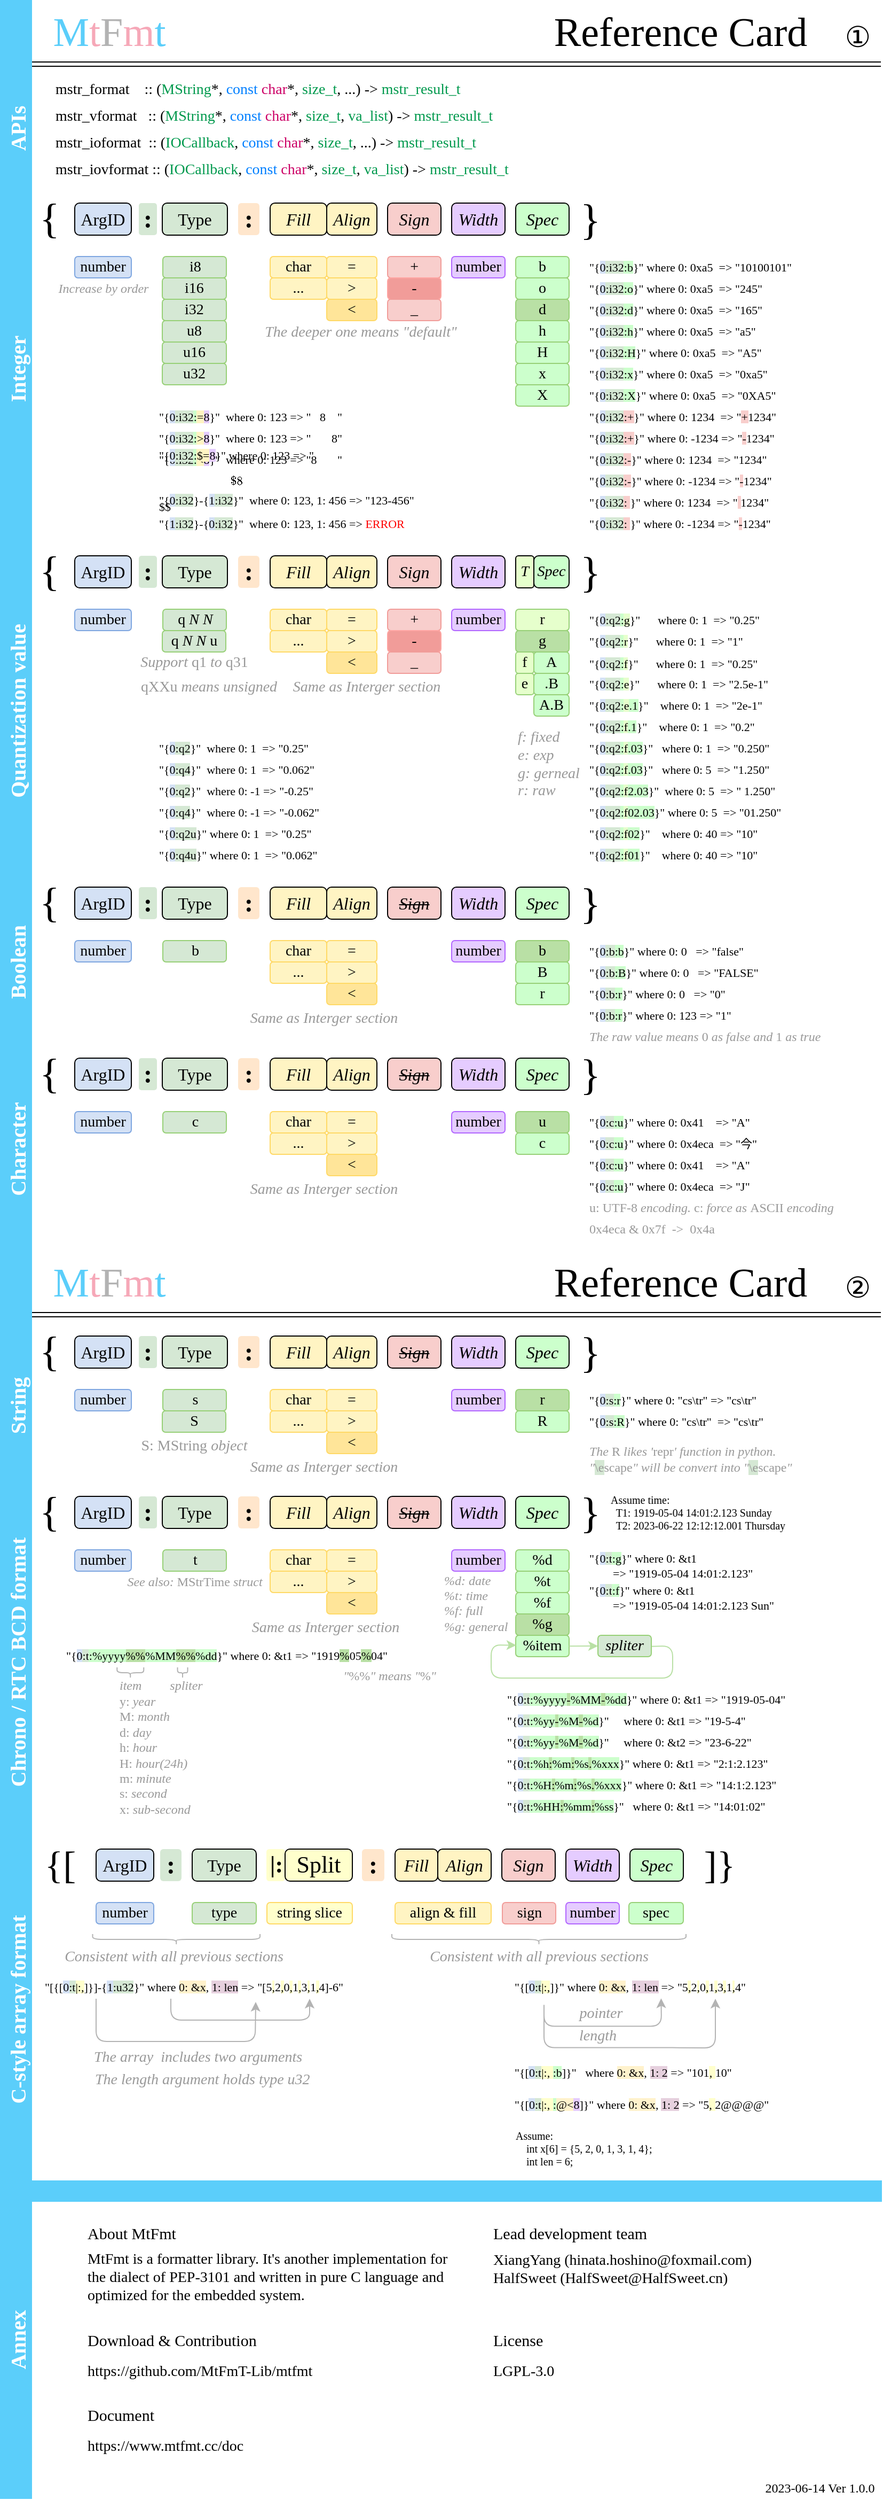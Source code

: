 <mxfile version="20.2.3" type="device"><diagram id="Ra2SZ1OXBXLBbSlx-Tlg" name="第 1 页"><mxGraphModel dx="1895" dy="1153" grid="1" gridSize="10" guides="1" tooltips="1" connect="0" arrows="0" fold="1" page="1" pageScale="1" pageWidth="827" pageHeight="1169" math="0" shadow="0"><root><mxCell id="0"/><mxCell id="1" parent="0"/><mxCell id="YseJfbQIlrJhByI_km02-46" value="&lt;font color=&quot;#5bcefa&quot; style=&quot;font-size: 38px;&quot;&gt;M&lt;/font&gt;&lt;font color=&quot;#f6a8b8&quot; style=&quot;font-size: 38px;&quot;&gt;t&lt;/font&gt;&lt;font color=&quot;#b3b3b3&quot; style=&quot;font-size: 38px;&quot;&gt;F&lt;/font&gt;&lt;font color=&quot;#f6a8b8&quot; style=&quot;font-size: 38px;&quot;&gt;m&lt;/font&gt;&lt;font color=&quot;#5bcefa&quot; style=&quot;font-size: 38px;&quot;&gt;t&lt;/font&gt;" style="text;html=1;strokeColor=none;fillColor=none;align=center;verticalAlign=middle;whiteSpace=wrap;rounded=0;fontFamily=Yu Gothic UI Semibold;fontSize=38;fontColor=#000000;fontStyle=0;labelBackgroundColor=none;" parent="1" vertex="1"><mxGeometry x="30" width="145" height="60" as="geometry"/></mxCell><mxCell id="YseJfbQIlrJhByI_km02-47" value="&lt;font&gt;Reference Card&lt;/font&gt;" style="text;html=1;strokeColor=none;fillColor=none;align=center;verticalAlign=middle;whiteSpace=wrap;rounded=0;fontFamily=Yu Gothic UI Semibold;fontSize=38;fontColor=#000000;fontStyle=0;labelBackgroundColor=none;" parent="1" vertex="1"><mxGeometry x="500" width="275" height="60" as="geometry"/></mxCell><mxCell id="YseJfbQIlrJhByI_km02-49" value="" style="shape=link;html=1;rounded=0;fontFamily=Tahoma;fontSize=38;fontColor=default;strokeColor=#000000;" parent="1" edge="1"><mxGeometry width="100" relative="1" as="geometry"><mxPoint x="30" y="60" as="sourcePoint"/><mxPoint x="825" y="60" as="targetPoint"/></mxGeometry></mxCell><mxCell id="YseJfbQIlrJhByI_km02-63" value="APIs" style="swimlane;horizontal=0;labelBackgroundColor=none;fontFamily=Yu Gothic UI Semibold;fontSize=20;fontColor=#FFFFFF;strokeColor=none;fillColor=#5BCEFA;swimlaneFillColor=none;startSize=30;" parent="1" vertex="1"><mxGeometry y="60" width="810" height="120" as="geometry"/></mxCell><mxCell id="YseJfbQIlrJhByI_km02-41" value="&lt;font face=&quot;Cascadia Code&quot; style=&quot;font-size: 14px;&quot;&gt;mstr_format&amp;nbsp; &amp;nbsp; :: (&lt;font color=&quot;#00994d&quot;&gt;MString&lt;/font&gt;&lt;/font&gt;&lt;span style=&quot;font-family: &amp;quot;Cascadia Code&amp;quot;;&quot;&gt;*&lt;/span&gt;&lt;font face=&quot;Cascadia Code&quot; style=&quot;font-size: 14px;&quot;&gt;, &lt;font color=&quot;#007fff&quot;&gt;const&lt;/font&gt; &lt;font color=&quot;#cc0066&quot;&gt;char&lt;/font&gt;*, &lt;font color=&quot;#00994d&quot;&gt;size_t&lt;/font&gt;, ...) -&amp;gt; &lt;font color=&quot;#00994d&quot;&gt;mstr_result_t&lt;/font&gt;&amp;nbsp;&lt;/font&gt;" style="text;html=1;strokeColor=none;fillColor=none;align=left;verticalAlign=middle;whiteSpace=wrap;rounded=0;labelBackgroundColor=none;fontFamily=Times New Roman;fontSize=14;fontColor=#000000;" parent="YseJfbQIlrJhByI_km02-63" vertex="1"><mxGeometry x="50" y="11" width="740" height="25" as="geometry"/></mxCell><mxCell id="YseJfbQIlrJhByI_km02-45" value="&lt;font face=&quot;Cascadia Code&quot; style=&quot;font-size: 14px;&quot;&gt;mstr_vformat&amp;nbsp; &amp;nbsp;:: (&lt;font color=&quot;#00994d&quot;&gt;MString&lt;/font&gt;&lt;/font&gt;&lt;span style=&quot;font-family: &amp;quot;Cascadia Code&amp;quot;;&quot;&gt;*&lt;/span&gt;&lt;font face=&quot;Cascadia Code&quot; style=&quot;font-size: 14px;&quot;&gt;, &lt;font color=&quot;#007fff&quot;&gt;const&lt;/font&gt; &lt;font color=&quot;#cc0066&quot;&gt;char&lt;/font&gt;*, &lt;font color=&quot;#00994d&quot;&gt;size_t&lt;/font&gt;, &lt;font color=&quot;#00994d&quot;&gt;va_list&lt;/font&gt;) -&amp;gt; &lt;font color=&quot;#00994d&quot;&gt;mstr_result_t&lt;/font&gt;&amp;nbsp;&lt;/font&gt;" style="text;html=1;strokeColor=none;fillColor=none;align=left;verticalAlign=middle;whiteSpace=wrap;rounded=0;labelBackgroundColor=none;fontFamily=Times New Roman;fontSize=14;fontColor=#000000;" parent="YseJfbQIlrJhByI_km02-63" vertex="1"><mxGeometry x="50" y="36" width="740" height="25" as="geometry"/></mxCell><mxCell id="YseJfbQIlrJhByI_km02-52" value="&lt;font face=&quot;Cascadia Code&quot; style=&quot;font-size: 14px;&quot;&gt;mstr_ioformat&amp;nbsp; :: (&lt;/font&gt;&lt;span style=&quot;color: rgb(0, 153, 77); font-family: &amp;quot;Cascadia Code&amp;quot;;&quot;&gt;IOCallback&lt;/span&gt;&lt;font face=&quot;Cascadia Code&quot; style=&quot;font-size: 14px;&quot;&gt;, &lt;font color=&quot;#007fff&quot;&gt;const&lt;/font&gt; &lt;font color=&quot;#cc0066&quot;&gt;char&lt;/font&gt;*, &lt;font color=&quot;#00994d&quot;&gt;size_t&lt;/font&gt;, ...) -&amp;gt; &lt;font color=&quot;#00994d&quot;&gt;mstr_result_t&lt;/font&gt;&amp;nbsp;&lt;/font&gt;" style="text;html=1;strokeColor=none;fillColor=none;align=left;verticalAlign=middle;whiteSpace=wrap;rounded=0;labelBackgroundColor=none;fontFamily=Times New Roman;fontSize=14;fontColor=#000000;" parent="YseJfbQIlrJhByI_km02-63" vertex="1"><mxGeometry x="50" y="61" width="736" height="25" as="geometry"/></mxCell><mxCell id="h3t0I-0h4qI02Rl6SEMp-28" value="&lt;font face=&quot;Cascadia Code&quot; style=&quot;font-size: 14px;&quot;&gt;mstr_iovformat :: (&lt;/font&gt;&lt;span style=&quot;color: rgb(0, 153, 77); font-family: &amp;quot;Cascadia Code&amp;quot;;&quot;&gt;IOCallback&lt;/span&gt;&lt;font face=&quot;Cascadia Code&quot; style=&quot;font-size: 14px;&quot;&gt;, &lt;font color=&quot;#007fff&quot;&gt;const&lt;/font&gt; &lt;font color=&quot;#cc0066&quot;&gt;char&lt;/font&gt;*, &lt;font color=&quot;#00994d&quot;&gt;size_t&lt;/font&gt;,&amp;nbsp;&lt;/font&gt;&lt;span style=&quot;color: rgb(0, 153, 77); font-family: &amp;quot;Cascadia Code&amp;quot;;&quot;&gt;va_list&lt;/span&gt;&lt;font face=&quot;Cascadia Code&quot; style=&quot;font-size: 14px;&quot;&gt;) -&amp;gt; &lt;font color=&quot;#00994d&quot;&gt;mstr_result_t&lt;/font&gt;&amp;nbsp;&lt;/font&gt;" style="text;html=1;strokeColor=none;fillColor=none;align=left;verticalAlign=middle;whiteSpace=wrap;rounded=0;labelBackgroundColor=none;fontFamily=Times New Roman;fontSize=14;fontColor=#000000;" vertex="1" parent="YseJfbQIlrJhByI_km02-63"><mxGeometry x="50" y="86" width="736" height="25" as="geometry"/></mxCell><mxCell id="YseJfbQIlrJhByI_km02-68" value="Integer" style="swimlane;horizontal=0;labelBackgroundColor=none;fontFamily=Yu Gothic UI Semibold;fontSize=20;fontColor=#FFFFFF;strokeColor=none;fillColor=#5BCEFA;swimlaneFillColor=none;startSize=30;" parent="1" vertex="1"><mxGeometry y="180" width="820" height="330" as="geometry"/></mxCell><mxCell id="YseJfbQIlrJhByI_km02-3" value="ArgID" style="rounded=1;whiteSpace=wrap;html=1;fontFamily=Times New Roman;fontSize=16;fillColor=#D4E1F5;" parent="YseJfbQIlrJhByI_km02-68" vertex="1"><mxGeometry x="70" y="10" width="53" height="30" as="geometry"/></mxCell><mxCell id="YseJfbQIlrJhByI_km02-4" value="Type" style="rounded=1;whiteSpace=wrap;html=1;fontFamily=Times New Roman;fontSize=16;fillColor=#D5E8D4;fontStyle=0" parent="YseJfbQIlrJhByI_km02-68" vertex="1"><mxGeometry x="152" y="10" width="61" height="30" as="geometry"/></mxCell><mxCell id="YseJfbQIlrJhByI_km02-6" value=":" style="rounded=1;whiteSpace=wrap;html=1;fontFamily=Times New Roman;fontSize=24;fontColor=#000000;fillColor=#D5E8D4;strokeColor=none;fontStyle=1" parent="YseJfbQIlrJhByI_km02-68" vertex="1"><mxGeometry x="130" y="10" width="17" height="30" as="geometry"/></mxCell><mxCell id="YseJfbQIlrJhByI_km02-7" value="{" style="text;html=1;strokeColor=none;fillColor=none;align=center;verticalAlign=middle;whiteSpace=wrap;rounded=0;fontFamily=Lucida Console;fontSize=39;fontColor=#000000;" parent="YseJfbQIlrJhByI_km02-68" vertex="1"><mxGeometry x="40" y="10" width="13" height="30" as="geometry"/></mxCell><mxCell id="YseJfbQIlrJhByI_km02-8" value="}" style="text;html=1;strokeColor=none;fillColor=none;align=center;verticalAlign=middle;whiteSpace=wrap;rounded=0;fontFamily=Lucida Console;fontSize=40;fontColor=#000000;" parent="YseJfbQIlrJhByI_km02-68" vertex="1"><mxGeometry x="543" y="10" width="20" height="30" as="geometry"/></mxCell><mxCell id="YseJfbQIlrJhByI_km02-10" value=":" style="rounded=1;whiteSpace=wrap;html=1;fontFamily=Times New Roman;fontSize=24;fontColor=#000000;fillColor=#FFE6CC;strokeColor=none;fontStyle=1" parent="YseJfbQIlrJhByI_km02-68" vertex="1"><mxGeometry x="223" y="10" width="20" height="30" as="geometry"/></mxCell><mxCell id="YseJfbQIlrJhByI_km02-12" value="Fill" style="rounded=1;whiteSpace=wrap;html=1;fontFamily=Times New Roman;fontSize=16;fillColor=#FFF4C3;fontStyle=2" parent="YseJfbQIlrJhByI_km02-68" vertex="1"><mxGeometry x="253" y="10" width="53" height="30" as="geometry"/></mxCell><mxCell id="YseJfbQIlrJhByI_km02-13" value="Align" style="rounded=1;whiteSpace=wrap;html=1;fontFamily=Times New Roman;fontSize=16;fillColor=#FFF4C3;fontStyle=2" parent="YseJfbQIlrJhByI_km02-68" vertex="1"><mxGeometry x="306" y="10" width="47" height="30" as="geometry"/></mxCell><mxCell id="YseJfbQIlrJhByI_km02-14" value="Sign" style="rounded=1;whiteSpace=wrap;html=1;fontFamily=Times New Roman;fontSize=16;fillColor=#F8CECC;fontStyle=2" parent="YseJfbQIlrJhByI_km02-68" vertex="1"><mxGeometry x="363" y="10" width="50" height="30" as="geometry"/></mxCell><mxCell id="YseJfbQIlrJhByI_km02-15" value="Width" style="rounded=1;whiteSpace=wrap;html=1;fontFamily=Times New Roman;fontSize=16;fillColor=#E5CCFF;fontStyle=2" parent="YseJfbQIlrJhByI_km02-68" vertex="1"><mxGeometry x="423" y="10" width="50" height="30" as="geometry"/></mxCell><mxCell id="YseJfbQIlrJhByI_km02-16" value="Spec" style="rounded=1;whiteSpace=wrap;html=1;fontFamily=Times New Roman;fontSize=16;fillColor=#CCFFCC;fontStyle=2" parent="YseJfbQIlrJhByI_km02-68" vertex="1"><mxGeometry x="483" y="10" width="50" height="30" as="geometry"/></mxCell><mxCell id="YseJfbQIlrJhByI_km02-80" value="number" style="rounded=1;whiteSpace=wrap;html=1;fontFamily=Times New Roman;fontSize=14;fillColor=#D4E1F5;strokeColor=#7EA6E0;" parent="YseJfbQIlrJhByI_km02-68" vertex="1"><mxGeometry x="70" y="60" width="53" height="20" as="geometry"/></mxCell><mxCell id="YseJfbQIlrJhByI_km02-86" value="i8" style="rounded=1;whiteSpace=wrap;html=1;fontFamily=Times New Roman;fontSize=14;fillColor=#D5E8D4;fontStyle=0;strokeColor=#97D077;" parent="YseJfbQIlrJhByI_km02-68" vertex="1"><mxGeometry x="152.5" y="60" width="59.5" height="20" as="geometry"/></mxCell><mxCell id="YseJfbQIlrJhByI_km02-87" value="i16" style="rounded=1;whiteSpace=wrap;html=1;fontFamily=Times New Roman;fontSize=14;fillColor=#D5E8D4;fontStyle=0;strokeColor=#97D077;" parent="YseJfbQIlrJhByI_km02-68" vertex="1"><mxGeometry x="152" y="80" width="60" height="20" as="geometry"/></mxCell><mxCell id="YseJfbQIlrJhByI_km02-88" value="i32" style="rounded=1;whiteSpace=wrap;html=1;fontFamily=Times New Roman;fontSize=14;fillColor=#D5E8D4;fontStyle=0;strokeColor=#97D077;" parent="YseJfbQIlrJhByI_km02-68" vertex="1"><mxGeometry x="152" y="100" width="60" height="20" as="geometry"/></mxCell><mxCell id="YseJfbQIlrJhByI_km02-89" value="u8" style="rounded=1;whiteSpace=wrap;html=1;fontFamily=Times New Roman;fontSize=14;fillColor=#D5E8D4;fontStyle=0;strokeColor=#97D077;" parent="YseJfbQIlrJhByI_km02-68" vertex="1"><mxGeometry x="152" y="120" width="60" height="20" as="geometry"/></mxCell><mxCell id="YseJfbQIlrJhByI_km02-90" value="u16" style="rounded=1;whiteSpace=wrap;html=1;fontFamily=Times New Roman;fontSize=14;fillColor=#D5E8D4;fontStyle=0;strokeColor=#97D077;" parent="YseJfbQIlrJhByI_km02-68" vertex="1"><mxGeometry x="152" y="140" width="60" height="20" as="geometry"/></mxCell><mxCell id="YseJfbQIlrJhByI_km02-92" value="u32" style="rounded=1;whiteSpace=wrap;html=1;fontFamily=Times New Roman;fontSize=14;fillColor=#D5E8D4;fontStyle=0;strokeColor=#97D077;" parent="YseJfbQIlrJhByI_km02-68" vertex="1"><mxGeometry x="152" y="160" width="60" height="20" as="geometry"/></mxCell><mxCell id="YseJfbQIlrJhByI_km02-94" value="&lt;span style=&quot;font-style: normal;&quot;&gt;char&lt;/span&gt;" style="rounded=1;whiteSpace=wrap;html=1;fontFamily=Times New Roman;fontSize=14;fillColor=#FFF4C3;fontStyle=2;strokeColor=#FFD966;" parent="YseJfbQIlrJhByI_km02-68" vertex="1"><mxGeometry x="253" y="60" width="53" height="20" as="geometry"/></mxCell><mxCell id="YseJfbQIlrJhByI_km02-95" value="&lt;span style=&quot;font-style: normal;&quot;&gt;...&lt;/span&gt;" style="rounded=1;whiteSpace=wrap;html=1;fontFamily=Times New Roman;fontSize=14;fillColor=#FFF4C3;fontStyle=2;strokeColor=#FFD966;" parent="YseJfbQIlrJhByI_km02-68" vertex="1"><mxGeometry x="253" y="80" width="53" height="20" as="geometry"/></mxCell><mxCell id="YseJfbQIlrJhByI_km02-97" value="&lt;span style=&quot;font-style: normal;&quot;&gt;=&lt;/span&gt;" style="rounded=1;whiteSpace=wrap;html=1;fontFamily=Times New Roman;fontSize=14;fillColor=#FFF4C3;fontStyle=2;strokeColor=#FFD966;" parent="YseJfbQIlrJhByI_km02-68" vertex="1"><mxGeometry x="306" y="60" width="47" height="20" as="geometry"/></mxCell><mxCell id="YseJfbQIlrJhByI_km02-98" value="&lt;span style=&quot;font-style: normal;&quot;&gt;&amp;gt;&lt;/span&gt;" style="rounded=1;whiteSpace=wrap;html=1;fontFamily=Times New Roman;fontSize=14;fillColor=#FFF4C3;fontStyle=2;strokeColor=#FFD966;" parent="YseJfbQIlrJhByI_km02-68" vertex="1"><mxGeometry x="306" y="80" width="47" height="20" as="geometry"/></mxCell><mxCell id="YseJfbQIlrJhByI_km02-99" value="&lt;span style=&quot;font-style: normal;&quot;&gt;&amp;lt;&lt;/span&gt;" style="rounded=1;whiteSpace=wrap;html=1;fontFamily=Times New Roman;fontSize=14;fillColor=#FFE599;fontStyle=2;strokeColor=#FFD966;" parent="YseJfbQIlrJhByI_km02-68" vertex="1"><mxGeometry x="306" y="100" width="47" height="20" as="geometry"/></mxCell><mxCell id="YseJfbQIlrJhByI_km02-100" value="+" style="rounded=1;whiteSpace=wrap;html=1;fontFamily=Times New Roman;fontSize=14;fillColor=#F8CECC;fontStyle=2;strokeColor=#F19C99;" parent="YseJfbQIlrJhByI_km02-68" vertex="1"><mxGeometry x="363" y="60" width="50" height="20" as="geometry"/></mxCell><mxCell id="YseJfbQIlrJhByI_km02-101" value="-" style="rounded=1;whiteSpace=wrap;html=1;fontFamily=Times New Roman;fontSize=14;fillColor=#F19C99;fontStyle=2;strokeColor=#FFA5A2;" parent="YseJfbQIlrJhByI_km02-68" vertex="1"><mxGeometry x="363" y="80" width="50" height="20" as="geometry"/></mxCell><mxCell id="YseJfbQIlrJhByI_km02-102" value="_" style="rounded=1;whiteSpace=wrap;html=1;fontFamily=Times New Roman;fontSize=14;fillColor=#F8CECC;fontStyle=2;strokeColor=#F19C99;gradientColor=none;" parent="YseJfbQIlrJhByI_km02-68" vertex="1"><mxGeometry x="363" y="100" width="50" height="20" as="geometry"/></mxCell><mxCell id="YseJfbQIlrJhByI_km02-103" value="number" style="rounded=1;whiteSpace=wrap;html=1;fontFamily=Times New Roman;fontSize=14;fillColor=#E5CCFF;fontStyle=0;strokeColor=#B266FF;" parent="YseJfbQIlrJhByI_km02-68" vertex="1"><mxGeometry x="423" y="60" width="50" height="20" as="geometry"/></mxCell><mxCell id="YseJfbQIlrJhByI_km02-105" value="b" style="rounded=1;whiteSpace=wrap;html=1;fontFamily=Times New Roman;fontSize=14;fillColor=#CCFFCC;fontStyle=0;strokeColor=#97D077;" parent="YseJfbQIlrJhByI_km02-68" vertex="1"><mxGeometry x="483" y="60" width="50" height="20" as="geometry"/></mxCell><mxCell id="YseJfbQIlrJhByI_km02-106" value="o" style="rounded=1;whiteSpace=wrap;html=1;fontFamily=Times New Roman;fontSize=14;fillColor=#CCFFCC;fontStyle=0;strokeColor=#97D077;" parent="YseJfbQIlrJhByI_km02-68" vertex="1"><mxGeometry x="483" y="80" width="50" height="20" as="geometry"/></mxCell><mxCell id="YseJfbQIlrJhByI_km02-107" value="d" style="rounded=1;whiteSpace=wrap;html=1;fontFamily=Times New Roman;fontSize=14;fillColor=#B9E0A5;fontStyle=0;strokeColor=#97D077;" parent="YseJfbQIlrJhByI_km02-68" vertex="1"><mxGeometry x="483" y="100" width="50" height="20" as="geometry"/></mxCell><mxCell id="YseJfbQIlrJhByI_km02-108" value="h" style="rounded=1;whiteSpace=wrap;html=1;fontFamily=Times New Roman;fontSize=14;fillColor=#CCFFCC;fontStyle=0;strokeColor=#97D077;" parent="YseJfbQIlrJhByI_km02-68" vertex="1"><mxGeometry x="483" y="120" width="50" height="20" as="geometry"/></mxCell><mxCell id="YseJfbQIlrJhByI_km02-109" value="H" style="rounded=1;whiteSpace=wrap;html=1;fontFamily=Times New Roman;fontSize=14;fillColor=#CCFFCC;fontStyle=0;strokeColor=#97D077;" parent="YseJfbQIlrJhByI_km02-68" vertex="1"><mxGeometry x="483" y="140" width="50" height="20" as="geometry"/></mxCell><mxCell id="YseJfbQIlrJhByI_km02-110" value="x" style="rounded=1;whiteSpace=wrap;html=1;fontFamily=Times New Roman;fontSize=14;fillColor=#CCFFCC;fontStyle=0;strokeColor=#97D077;" parent="YseJfbQIlrJhByI_km02-68" vertex="1"><mxGeometry x="483" y="160" width="50" height="20" as="geometry"/></mxCell><mxCell id="YseJfbQIlrJhByI_km02-111" value="X" style="rounded=1;whiteSpace=wrap;html=1;fontFamily=Times New Roman;fontSize=14;fillColor=#CCFFCC;fontStyle=0;strokeColor=#97D077;" parent="YseJfbQIlrJhByI_km02-68" vertex="1"><mxGeometry x="483" y="180" width="50" height="20" as="geometry"/></mxCell><mxCell id="YseJfbQIlrJhByI_km02-114" value="&quot;{&lt;span style=&quot;background-color: rgb(212, 225, 245); font-size: 11px;&quot;&gt;0&lt;/span&gt;&lt;span style=&quot;background-color: rgb(213, 232, 212); font-size: 11px;&quot;&gt;:i32&lt;/span&gt;&lt;span style=&quot;background-color: rgb(204, 255, 204); font-size: 11px;&quot;&gt;:b&lt;/span&gt;}&quot; where 0: 0xa5&amp;nbsp; =&amp;gt; &quot;10100101&quot;&amp;nbsp;" style="text;html=1;strokeColor=none;fillColor=none;align=left;verticalAlign=middle;whiteSpace=wrap;rounded=0;labelBackgroundColor=none;fontFamily=Cascadia Code;fontSize=11;fontColor=#000000;" parent="YseJfbQIlrJhByI_km02-68" vertex="1"><mxGeometry x="550" y="60" width="270" height="20" as="geometry"/></mxCell><mxCell id="YseJfbQIlrJhByI_km02-116" value="&quot;{&lt;span style=&quot;background-color: rgb(212, 225, 245); font-size: 11px;&quot;&gt;0&lt;/span&gt;&lt;span style=&quot;background-color: rgb(213, 232, 212); font-size: 11px;&quot;&gt;:i32&lt;/span&gt;&lt;span style=&quot;background-color: rgb(204, 255, 204); font-size: 11px;&quot;&gt;:o&lt;/span&gt;}&quot; where 0: 0xa5&amp;nbsp; =&amp;gt; &quot;245&quot;&amp;nbsp;" style="text;html=1;strokeColor=none;fillColor=none;align=left;verticalAlign=middle;whiteSpace=wrap;rounded=0;labelBackgroundColor=none;fontFamily=Cascadia Code;fontSize=11;fontColor=#000000;" parent="YseJfbQIlrJhByI_km02-68" vertex="1"><mxGeometry x="550" y="80" width="270" height="20" as="geometry"/></mxCell><mxCell id="YseJfbQIlrJhByI_km02-117" value="&quot;{&lt;span style=&quot;background-color: rgb(212, 225, 245); font-size: 11px;&quot;&gt;0&lt;/span&gt;&lt;span style=&quot;background-color: rgb(213, 232, 212); font-size: 11px;&quot;&gt;:i32&lt;/span&gt;&lt;span style=&quot;background-color: rgb(204, 255, 204); font-size: 11px;&quot;&gt;:d&lt;/span&gt;}&quot; where 0: 0xa5&amp;nbsp; =&amp;gt; &quot;165&quot;&amp;nbsp;" style="text;html=1;strokeColor=none;fillColor=none;align=left;verticalAlign=middle;whiteSpace=wrap;rounded=0;labelBackgroundColor=none;fontFamily=Cascadia Code;fontSize=11;fontColor=#000000;" parent="YseJfbQIlrJhByI_km02-68" vertex="1"><mxGeometry x="550" y="100" width="270" height="20" as="geometry"/></mxCell><mxCell id="YseJfbQIlrJhByI_km02-156" value="&quot;{&lt;span style=&quot;background-color: rgb(212, 225, 245); font-size: 11px;&quot;&gt;0&lt;/span&gt;&lt;span style=&quot;background-color: rgb(213, 232, 212); font-size: 11px;&quot;&gt;:i32&lt;/span&gt;&lt;span style=&quot;background-color: rgb(204, 255, 204); font-size: 11px;&quot;&gt;:h&lt;/span&gt;}&quot; where 0: 0xa5&amp;nbsp; =&amp;gt; &quot;a5&quot;&amp;nbsp;" style="text;html=1;strokeColor=none;fillColor=none;align=left;verticalAlign=middle;whiteSpace=wrap;rounded=0;labelBackgroundColor=none;fontFamily=Cascadia Code;fontSize=11;fontColor=#000000;" parent="YseJfbQIlrJhByI_km02-68" vertex="1"><mxGeometry x="550" y="120" width="270" height="20" as="geometry"/></mxCell><mxCell id="YseJfbQIlrJhByI_km02-157" value="&quot;{&lt;span style=&quot;background-color: rgb(212, 225, 245); font-size: 11px;&quot;&gt;0&lt;/span&gt;&lt;span style=&quot;background-color: rgb(213, 232, 212); font-size: 11px;&quot;&gt;:i32&lt;/span&gt;&lt;span style=&quot;background-color: rgb(204, 255, 204); font-size: 11px;&quot;&gt;:H&lt;/span&gt;}&quot; where 0: 0xa5&amp;nbsp; =&amp;gt; &quot;A5&quot;&amp;nbsp;" style="text;html=1;strokeColor=none;fillColor=none;align=left;verticalAlign=middle;whiteSpace=wrap;rounded=0;labelBackgroundColor=none;fontFamily=Cascadia Code;fontSize=11;fontColor=#000000;" parent="YseJfbQIlrJhByI_km02-68" vertex="1"><mxGeometry x="550" y="140" width="270" height="20" as="geometry"/></mxCell><mxCell id="YseJfbQIlrJhByI_km02-158" value="&quot;{&lt;span style=&quot;background-color: rgb(212, 225, 245); font-size: 11px;&quot;&gt;0&lt;/span&gt;&lt;span style=&quot;background-color: rgb(213, 232, 212); font-size: 11px;&quot;&gt;:i32&lt;/span&gt;&lt;span style=&quot;background-color: rgb(204, 255, 204); font-size: 11px;&quot;&gt;:x&lt;/span&gt;}&quot; where 0: 0xa5&amp;nbsp; =&amp;gt; &quot;0xa5&quot;&amp;nbsp;" style="text;html=1;strokeColor=none;fillColor=none;align=left;verticalAlign=middle;whiteSpace=wrap;rounded=0;labelBackgroundColor=none;fontFamily=Cascadia Code;fontSize=11;fontColor=#000000;" parent="YseJfbQIlrJhByI_km02-68" vertex="1"><mxGeometry x="550" y="160" width="270" height="20" as="geometry"/></mxCell><mxCell id="YseJfbQIlrJhByI_km02-159" value="&quot;{&lt;span style=&quot;background-color: rgb(212, 225, 245); font-size: 11px;&quot;&gt;0&lt;/span&gt;&lt;span style=&quot;background-color: rgb(213, 232, 212); font-size: 11px;&quot;&gt;:i32&lt;/span&gt;&lt;span style=&quot;background-color: rgb(204, 255, 204); font-size: 11px;&quot;&gt;:X&lt;/span&gt;}&quot; where 0: 0xa5&amp;nbsp; =&amp;gt; &quot;0XA5&quot;&amp;nbsp;" style="text;html=1;strokeColor=none;fillColor=none;align=left;verticalAlign=middle;whiteSpace=wrap;rounded=0;labelBackgroundColor=none;fontFamily=Cascadia Code;fontSize=11;fontColor=#000000;" parent="YseJfbQIlrJhByI_km02-68" vertex="1"><mxGeometry x="550" y="180" width="270" height="20" as="geometry"/></mxCell><mxCell id="YseJfbQIlrJhByI_km02-161" value="&quot;{&lt;span style=&quot;background-color: rgb(212, 225, 245); font-size: 11px;&quot;&gt;0&lt;/span&gt;&lt;span style=&quot;background-color: rgb(213, 232, 212); font-size: 11px;&quot;&gt;:i32&lt;/span&gt;&lt;span style=&quot;font-size: 11px; background-color: rgb(248, 206, 204);&quot;&gt;:+&lt;/span&gt;}&quot; where 0: 1234&amp;nbsp; =&amp;gt; &quot;&lt;span style=&quot;background-color: rgb(248, 206, 204);&quot;&gt;+&lt;/span&gt;1234&quot;&amp;nbsp;" style="text;html=1;strokeColor=none;fillColor=none;align=left;verticalAlign=middle;whiteSpace=wrap;rounded=0;labelBackgroundColor=none;fontFamily=Cascadia Code;fontSize=11;fontColor=#000000;" parent="YseJfbQIlrJhByI_km02-68" vertex="1"><mxGeometry x="550" y="200" width="270" height="20" as="geometry"/></mxCell><mxCell id="YseJfbQIlrJhByI_km02-162" value="&quot;{&lt;span style=&quot;background-color: rgb(212, 225, 245); font-size: 11px;&quot;&gt;0&lt;/span&gt;&lt;span style=&quot;background-color: rgb(213, 232, 212); font-size: 11px;&quot;&gt;:i32&lt;/span&gt;&lt;span style=&quot;font-size: 11px; background-color: rgb(248, 206, 204);&quot;&gt;:+&lt;/span&gt;}&quot; where 0: -1234 =&amp;gt; &quot;&lt;span style=&quot;background-color: rgb(248, 206, 204);&quot;&gt;-&lt;/span&gt;1234&quot;&amp;nbsp;" style="text;html=1;strokeColor=none;fillColor=none;align=left;verticalAlign=middle;whiteSpace=wrap;rounded=0;labelBackgroundColor=none;fontFamily=Cascadia Code;fontSize=11;fontColor=#000000;" parent="YseJfbQIlrJhByI_km02-68" vertex="1"><mxGeometry x="550" y="220" width="270" height="20" as="geometry"/></mxCell><mxCell id="YseJfbQIlrJhByI_km02-163" value="&quot;{&lt;span style=&quot;background-color: rgb(212, 225, 245); font-size: 11px;&quot;&gt;0&lt;/span&gt;&lt;span style=&quot;background-color: rgb(213, 232, 212); font-size: 11px;&quot;&gt;:i32&lt;/span&gt;&lt;span style=&quot;font-size: 11px; background-color: rgb(248, 206, 204);&quot;&gt;:-&lt;/span&gt;}&quot; where 0: 1234&amp;nbsp; =&amp;gt; &quot;1234&quot;&amp;nbsp;" style="text;html=1;strokeColor=none;fillColor=none;align=left;verticalAlign=middle;whiteSpace=wrap;rounded=0;labelBackgroundColor=none;fontFamily=Cascadia Code;fontSize=11;fontColor=#000000;" parent="YseJfbQIlrJhByI_km02-68" vertex="1"><mxGeometry x="550" y="240" width="270" height="20" as="geometry"/></mxCell><mxCell id="YseJfbQIlrJhByI_km02-164" value="&quot;{&lt;span style=&quot;background-color: rgb(212, 225, 245); font-size: 11px;&quot;&gt;0&lt;/span&gt;&lt;span style=&quot;background-color: rgb(213, 232, 212); font-size: 11px;&quot;&gt;:i32&lt;/span&gt;&lt;span style=&quot;font-size: 11px; background-color: rgb(248, 206, 204);&quot;&gt;:-&lt;/span&gt;}&quot; where 0: -1234 =&amp;gt; &quot;&lt;span style=&quot;background-color: rgb(248, 206, 204);&quot;&gt;-&lt;/span&gt;1234&quot;&amp;nbsp;" style="text;html=1;strokeColor=none;fillColor=none;align=left;verticalAlign=middle;whiteSpace=wrap;rounded=0;labelBackgroundColor=none;fontFamily=Cascadia Code;fontSize=11;fontColor=#000000;" parent="YseJfbQIlrJhByI_km02-68" vertex="1"><mxGeometry x="550" y="260" width="270" height="20" as="geometry"/></mxCell><mxCell id="YseJfbQIlrJhByI_km02-165" value="&quot;{&lt;span style=&quot;background-color: rgb(212, 225, 245); font-size: 11px;&quot;&gt;0&lt;/span&gt;&lt;span style=&quot;background-color: rgb(213, 232, 212); font-size: 11px;&quot;&gt;:i32&lt;/span&gt;&lt;span style=&quot;font-size: 11px; background-color: rgb(248, 206, 204);&quot;&gt;:&amp;nbsp;&lt;/span&gt;}&quot; where 0: 1234&amp;nbsp; =&amp;gt; &quot;&lt;span style=&quot;background-color: rgb(248, 206, 204);&quot;&gt; &lt;/span&gt;1234&quot;&amp;nbsp;" style="text;html=1;strokeColor=none;fillColor=none;align=left;verticalAlign=middle;whiteSpace=wrap;rounded=0;labelBackgroundColor=none;fontFamily=Cascadia Code;fontSize=11;fontColor=#000000;" parent="YseJfbQIlrJhByI_km02-68" vertex="1"><mxGeometry x="550" y="280" width="270" height="20" as="geometry"/></mxCell><mxCell id="YseJfbQIlrJhByI_km02-166" value="&quot;{&lt;span style=&quot;background-color: rgb(212, 225, 245); font-size: 11px;&quot;&gt;0&lt;/span&gt;&lt;span style=&quot;background-color: rgb(213, 232, 212); font-size: 11px;&quot;&gt;:i32&lt;/span&gt;&lt;span style=&quot;font-size: 11px; background-color: rgb(248, 206, 204);&quot;&gt;:&amp;nbsp;&lt;/span&gt;}&quot; where 0: -1234 =&amp;gt; &quot;&lt;span style=&quot;background-color: rgb(248, 206, 204);&quot;&gt;-&lt;/span&gt;1234&quot;&amp;nbsp;" style="text;html=1;strokeColor=none;fillColor=none;align=left;verticalAlign=middle;whiteSpace=wrap;rounded=0;labelBackgroundColor=none;fontFamily=Cascadia Code;fontSize=11;fontColor=#000000;" parent="YseJfbQIlrJhByI_km02-68" vertex="1"><mxGeometry x="550" y="300" width="270" height="20" as="geometry"/></mxCell><mxCell id="YseJfbQIlrJhByI_km02-167" value="&quot;{&lt;span style=&quot;background-color: rgb(212, 225, 245); font-size: 11px;&quot;&gt;0&lt;/span&gt;&lt;span style=&quot;background-color: rgb(213, 232, 212); font-size: 11px;&quot;&gt;:i32&lt;/span&gt;&lt;span style=&quot;background-color: rgb(204, 255, 204); font-size: 11px;&quot;&gt;:&lt;/span&gt;&lt;span style=&quot;font-size: 11px; background-color: rgb(255, 244, 195);&quot;&gt;=&lt;/span&gt;&lt;span style=&quot;font-size: 11px; background-color: rgb(229, 204, 255);&quot;&gt;8&lt;/span&gt;}&quot;&amp;nbsp; where 0: 123 =&amp;gt; &quot;&amp;nbsp; &amp;nbsp;8&amp;nbsp; &amp;nbsp; &quot;&amp;nbsp;" style="text;html=1;strokeColor=none;fillColor=none;align=left;verticalAlign=middle;whiteSpace=wrap;rounded=0;labelBackgroundColor=none;fontFamily=Cascadia Code;fontSize=11;fontColor=#000000;" parent="YseJfbQIlrJhByI_km02-68" vertex="1"><mxGeometry x="147" y="200" width="293" height="20" as="geometry"/></mxCell><mxCell id="YseJfbQIlrJhByI_km02-169" value="&quot;{&lt;span style=&quot;background-color: rgb(212, 225, 245); font-size: 11px;&quot;&gt;0&lt;/span&gt;&lt;span style=&quot;background-color: rgb(213, 232, 212); font-size: 11px;&quot;&gt;:i32&lt;/span&gt;&lt;span style=&quot;background-color: rgb(204, 255, 204); font-size: 11px;&quot;&gt;:&lt;/span&gt;&lt;span style=&quot;font-size: 11px; background-color: rgb(255, 244, 195);&quot;&gt;&amp;gt;&lt;/span&gt;&lt;span style=&quot;font-size: 11px; background-color: rgb(229, 204, 255);&quot;&gt;8&lt;/span&gt;}&quot;&amp;nbsp; where 0: 123 =&amp;gt; &quot;&amp;nbsp; &amp;nbsp; &amp;nbsp; &amp;nbsp;8&quot;&amp;nbsp;" style="text;html=1;strokeColor=none;fillColor=none;align=left;verticalAlign=middle;whiteSpace=wrap;rounded=0;labelBackgroundColor=none;fontFamily=Cascadia Code;fontSize=11;fontColor=#000000;" parent="YseJfbQIlrJhByI_km02-68" vertex="1"><mxGeometry x="147" y="220" width="293" height="20" as="geometry"/></mxCell><mxCell id="YseJfbQIlrJhByI_km02-170" value="&quot;{&lt;span style=&quot;background-color: rgb(212, 225, 245); font-size: 11px;&quot;&gt;0&lt;/span&gt;&lt;span style=&quot;background-color: rgb(213, 232, 212); font-size: 11px;&quot;&gt;:i32&lt;/span&gt;&lt;span style=&quot;background-color: rgb(204, 255, 204); font-size: 11px;&quot;&gt;:&lt;/span&gt;&lt;span style=&quot;font-size: 11px; background-color: rgb(255, 244, 195);&quot;&gt;&amp;lt;&lt;/span&gt;&lt;span style=&quot;font-size: 11px; background-color: rgb(229, 204, 255);&quot;&gt;8&lt;/span&gt;}&quot;&amp;nbsp; where 0: 123 =&amp;gt; &quot;8&amp;nbsp; &amp;nbsp; &amp;nbsp; &amp;nbsp;&quot;&amp;nbsp;" style="text;html=1;strokeColor=none;fillColor=none;align=left;verticalAlign=middle;whiteSpace=wrap;rounded=0;labelBackgroundColor=none;fontFamily=Cascadia Code;fontSize=11;fontColor=#000000;" parent="YseJfbQIlrJhByI_km02-68" vertex="1"><mxGeometry x="147" y="240" width="293" height="20" as="geometry"/></mxCell><mxCell id="YseJfbQIlrJhByI_km02-171" value="&quot;{&lt;span style=&quot;background-color: rgb(212, 225, 245); font-size: 11px;&quot;&gt;0&lt;/span&gt;&lt;span style=&quot;background-color: rgb(213, 232, 212); font-size: 11px;&quot;&gt;:i32&lt;/span&gt;&lt;span style=&quot;background-color: rgb(204, 255, 204); font-size: 11px;&quot;&gt;:&lt;/span&gt;&lt;span style=&quot;font-size: 11px; background-color: rgb(255, 244, 195);&quot;&gt;$&lt;/span&gt;&lt;span style=&quot;font-size: 11px; background-color: rgb(255, 244, 195);&quot;&gt;=&lt;/span&gt;&lt;span style=&quot;font-size: 11px; background-color: rgb(229, 204, 255);&quot;&gt;8&lt;/span&gt;}&quot; where 0: 123 =&amp;gt; &quot;$$$8$$$$&quot;&amp;nbsp;" style="text;html=1;strokeColor=none;fillColor=none;align=left;verticalAlign=middle;whiteSpace=wrap;rounded=0;labelBackgroundColor=none;fontFamily=Cascadia Code;fontSize=11;fontColor=#000000;" parent="YseJfbQIlrJhByI_km02-68" vertex="1"><mxGeometry x="147" y="260" width="293" height="20" as="geometry"/></mxCell><mxCell id="YseJfbQIlrJhByI_km02-172" value="&quot;{&lt;span style=&quot;background-color: rgb(212, 225, 245); font-size: 11px;&quot;&gt;0&lt;/span&gt;&lt;span style=&quot;background-color: rgb(213, 232, 212); font-size: 11px;&quot;&gt;:i32&lt;/span&gt;}-{&lt;span style=&quot;background-color: rgb(212, 225, 245);&quot;&gt;1&lt;/span&gt;&lt;span style=&quot;background-color: rgb(213, 232, 212);&quot;&gt;:i32&lt;/span&gt;}&quot;&amp;nbsp; where 0: 123, 1: 456 =&amp;gt; &quot;123-456&quot;&amp;nbsp;" style="text;html=1;strokeColor=none;fillColor=none;align=left;verticalAlign=middle;whiteSpace=wrap;rounded=0;labelBackgroundColor=none;fontFamily=Cascadia Code;fontSize=11;fontColor=#000000;" parent="YseJfbQIlrJhByI_km02-68" vertex="1"><mxGeometry x="147" y="280" width="393" height="15" as="geometry"/></mxCell><mxCell id="YseJfbQIlrJhByI_km02-173" value="&quot;{&lt;span style=&quot;background-color: rgb(212, 225, 245); font-size: 11px;&quot;&gt;1&lt;/span&gt;&lt;span style=&quot;background-color: rgb(213, 232, 212); font-size: 11px;&quot;&gt;:i32&lt;/span&gt;}-{&lt;span style=&quot;background-color: rgb(212, 225, 245);&quot;&gt;0&lt;/span&gt;&lt;span style=&quot;background-color: rgb(213, 232, 212);&quot;&gt;:i32&lt;/span&gt;}&quot;&amp;nbsp; where 0: 123, 1: 456 =&amp;gt; &lt;font color=&quot;#ff0000&quot;&gt;ERROR&lt;/font&gt;" style="text;html=1;strokeColor=none;fillColor=none;align=left;verticalAlign=middle;whiteSpace=wrap;rounded=0;labelBackgroundColor=none;fontFamily=Cascadia Code;fontSize=11;fontColor=#000000;" parent="YseJfbQIlrJhByI_km02-68" vertex="1"><mxGeometry x="147" y="300" width="333" height="20" as="geometry"/></mxCell><mxCell id="YseJfbQIlrJhByI_km02-279" value="&lt;i&gt;&lt;font color=&quot;#999999&quot; style=&quot;font-size: 14px;&quot;&gt;The deeper one means &quot;default&quot;&lt;/font&gt;&lt;/i&gt;" style="text;html=1;strokeColor=none;fillColor=none;align=center;verticalAlign=middle;whiteSpace=wrap;rounded=0;labelBackgroundColor=none;fontFamily=Times New Roman;fontSize=11;fontColor=#000000;" parent="YseJfbQIlrJhByI_km02-68" vertex="1"><mxGeometry x="243" y="120" width="190" height="22.5" as="geometry"/></mxCell><mxCell id="YseJfbQIlrJhByI_km02-417" value="&lt;i style=&quot;font-size: 12px;&quot;&gt;&lt;font color=&quot;#999999&quot; style=&quot;font-size: 12px;&quot;&gt;Increase by order&lt;/font&gt;&lt;/i&gt;" style="text;html=1;strokeColor=none;fillColor=none;align=center;verticalAlign=middle;whiteSpace=wrap;rounded=0;labelBackgroundColor=none;fontFamily=Times New Roman;fontSize=12;fontColor=#000000;" parent="YseJfbQIlrJhByI_km02-68" vertex="1"><mxGeometry x="51.5" y="80" width="90" height="20" as="geometry"/></mxCell><mxCell id="YseJfbQIlrJhByI_km02-77" value="" style="rounded=0;whiteSpace=wrap;html=1;labelBackgroundColor=none;fontFamily=Yu Gothic UI Semibold;fontSize=26;fontColor=#FFFFFF;strokeColor=none;fillColor=#5BCEFA;" parent="1" vertex="1"><mxGeometry width="30" height="60" as="geometry"/></mxCell><mxCell id="YseJfbQIlrJhByI_km02-175" value="Quantization value" style="swimlane;horizontal=0;labelBackgroundColor=none;fontFamily=Yu Gothic UI Semibold;fontSize=20;fontColor=#FFFFFF;strokeColor=none;fillColor=#5BCEFA;swimlaneFillColor=none;startSize=30;" parent="1" vertex="1"><mxGeometry y="510" width="823" height="310" as="geometry"/></mxCell><mxCell id="YseJfbQIlrJhByI_km02-176" value="ArgID" style="rounded=1;whiteSpace=wrap;html=1;fontFamily=Times New Roman;fontSize=16;fillColor=#D4E1F5;" parent="YseJfbQIlrJhByI_km02-175" vertex="1"><mxGeometry x="70" y="10" width="53" height="30" as="geometry"/></mxCell><mxCell id="YseJfbQIlrJhByI_km02-177" value="Type" style="rounded=1;whiteSpace=wrap;html=1;fontFamily=Times New Roman;fontSize=16;fillColor=#D5E8D4;fontStyle=0" parent="YseJfbQIlrJhByI_km02-175" vertex="1"><mxGeometry x="152" y="10" width="61" height="30" as="geometry"/></mxCell><mxCell id="YseJfbQIlrJhByI_km02-178" value=":" style="rounded=1;whiteSpace=wrap;html=1;fontFamily=Times New Roman;fontSize=24;fontColor=#000000;fillColor=#D5E8D4;strokeColor=none;fontStyle=1" parent="YseJfbQIlrJhByI_km02-175" vertex="1"><mxGeometry x="130" y="10" width="17" height="30" as="geometry"/></mxCell><mxCell id="YseJfbQIlrJhByI_km02-179" value="{" style="text;html=1;strokeColor=none;fillColor=none;align=center;verticalAlign=middle;whiteSpace=wrap;rounded=0;fontFamily=Lucida Console;fontSize=39;fontColor=#000000;" parent="YseJfbQIlrJhByI_km02-175" vertex="1"><mxGeometry x="40" y="10" width="13" height="30" as="geometry"/></mxCell><mxCell id="YseJfbQIlrJhByI_km02-180" value="}" style="text;html=1;strokeColor=none;fillColor=none;align=center;verticalAlign=middle;whiteSpace=wrap;rounded=0;fontFamily=Lucida Console;fontSize=40;fontColor=#000000;" parent="YseJfbQIlrJhByI_km02-175" vertex="1"><mxGeometry x="543" y="10" width="20" height="30" as="geometry"/></mxCell><mxCell id="YseJfbQIlrJhByI_km02-181" value=":" style="rounded=1;whiteSpace=wrap;html=1;fontFamily=Times New Roman;fontSize=24;fontColor=#000000;fillColor=#FFE6CC;strokeColor=none;fontStyle=1" parent="YseJfbQIlrJhByI_km02-175" vertex="1"><mxGeometry x="223" y="10" width="20" height="30" as="geometry"/></mxCell><mxCell id="YseJfbQIlrJhByI_km02-182" value="Fill" style="rounded=1;whiteSpace=wrap;html=1;fontFamily=Times New Roman;fontSize=16;fillColor=#FFF4C3;fontStyle=2" parent="YseJfbQIlrJhByI_km02-175" vertex="1"><mxGeometry x="253" y="10" width="53" height="30" as="geometry"/></mxCell><mxCell id="YseJfbQIlrJhByI_km02-183" value="Align" style="rounded=1;whiteSpace=wrap;html=1;fontFamily=Times New Roman;fontSize=16;fillColor=#FFF4C3;fontStyle=2" parent="YseJfbQIlrJhByI_km02-175" vertex="1"><mxGeometry x="306" y="10" width="47" height="30" as="geometry"/></mxCell><mxCell id="YseJfbQIlrJhByI_km02-184" value="Sign" style="rounded=1;whiteSpace=wrap;html=1;fontFamily=Times New Roman;fontSize=16;fillColor=#F8CECC;fontStyle=2" parent="YseJfbQIlrJhByI_km02-175" vertex="1"><mxGeometry x="363" y="10" width="50" height="30" as="geometry"/></mxCell><mxCell id="YseJfbQIlrJhByI_km02-185" value="Width" style="rounded=1;whiteSpace=wrap;html=1;fontFamily=Times New Roman;fontSize=16;fillColor=#E5CCFF;fontStyle=2" parent="YseJfbQIlrJhByI_km02-175" vertex="1"><mxGeometry x="423" y="10" width="50" height="30" as="geometry"/></mxCell><mxCell id="YseJfbQIlrJhByI_km02-186" value="Spec" style="rounded=1;whiteSpace=wrap;html=1;fontFamily=Times New Roman;fontSize=14;fillColor=#CCFFCC;fontStyle=2" parent="YseJfbQIlrJhByI_km02-175" vertex="1"><mxGeometry x="500" y="10" width="33" height="30" as="geometry"/></mxCell><mxCell id="YseJfbQIlrJhByI_km02-187" value="number" style="rounded=1;whiteSpace=wrap;html=1;fontFamily=Times New Roman;fontSize=14;fillColor=#D4E1F5;strokeColor=#7EA6E0;" parent="YseJfbQIlrJhByI_km02-175" vertex="1"><mxGeometry x="70" y="60" width="53" height="20" as="geometry"/></mxCell><mxCell id="YseJfbQIlrJhByI_km02-188" value="q &lt;i&gt;N&lt;/i&gt; &lt;i&gt;N&lt;/i&gt;" style="rounded=1;whiteSpace=wrap;html=1;fontFamily=Times New Roman;fontSize=14;fillColor=#D5E8D4;fontStyle=0;strokeColor=#97D077;" parent="YseJfbQIlrJhByI_km02-175" vertex="1"><mxGeometry x="152.5" y="60" width="59.5" height="20" as="geometry"/></mxCell><mxCell id="YseJfbQIlrJhByI_km02-194" value="&lt;span style=&quot;font-style: normal;&quot;&gt;char&lt;/span&gt;" style="rounded=1;whiteSpace=wrap;html=1;fontFamily=Times New Roman;fontSize=14;fillColor=#FFF4C3;fontStyle=2;strokeColor=#FFD966;" parent="YseJfbQIlrJhByI_km02-175" vertex="1"><mxGeometry x="253" y="60" width="53" height="20" as="geometry"/></mxCell><mxCell id="YseJfbQIlrJhByI_km02-195" value="&lt;span style=&quot;font-style: normal;&quot;&gt;...&lt;/span&gt;" style="rounded=1;whiteSpace=wrap;html=1;fontFamily=Times New Roman;fontSize=14;fillColor=#FFF4C3;fontStyle=2;strokeColor=#FFD966;" parent="YseJfbQIlrJhByI_km02-175" vertex="1"><mxGeometry x="253" y="80" width="53" height="20" as="geometry"/></mxCell><mxCell id="YseJfbQIlrJhByI_km02-196" value="&lt;span style=&quot;font-style: normal;&quot;&gt;=&lt;/span&gt;" style="rounded=1;whiteSpace=wrap;html=1;fontFamily=Times New Roman;fontSize=14;fillColor=#FFF4C3;fontStyle=2;strokeColor=#FFD966;" parent="YseJfbQIlrJhByI_km02-175" vertex="1"><mxGeometry x="306" y="60" width="47" height="20" as="geometry"/></mxCell><mxCell id="YseJfbQIlrJhByI_km02-197" value="&lt;span style=&quot;font-style: normal;&quot;&gt;&amp;gt;&lt;/span&gt;" style="rounded=1;whiteSpace=wrap;html=1;fontFamily=Times New Roman;fontSize=14;fillColor=#FFF4C3;fontStyle=2;strokeColor=#FFD966;" parent="YseJfbQIlrJhByI_km02-175" vertex="1"><mxGeometry x="306" y="80" width="47" height="20" as="geometry"/></mxCell><mxCell id="YseJfbQIlrJhByI_km02-198" value="&lt;span style=&quot;font-style: normal;&quot;&gt;&amp;lt;&lt;/span&gt;" style="rounded=1;whiteSpace=wrap;html=1;fontFamily=Times New Roman;fontSize=14;fillColor=#FFE599;fontStyle=2;strokeColor=#FFD966;" parent="YseJfbQIlrJhByI_km02-175" vertex="1"><mxGeometry x="306" y="100" width="47" height="20" as="geometry"/></mxCell><mxCell id="YseJfbQIlrJhByI_km02-199" value="+" style="rounded=1;whiteSpace=wrap;html=1;fontFamily=Times New Roman;fontSize=14;fillColor=#F8CECC;fontStyle=2;strokeColor=#F19C99;" parent="YseJfbQIlrJhByI_km02-175" vertex="1"><mxGeometry x="363" y="60" width="50" height="20" as="geometry"/></mxCell><mxCell id="YseJfbQIlrJhByI_km02-200" value="-" style="rounded=1;whiteSpace=wrap;html=1;fontFamily=Times New Roman;fontSize=14;fillColor=#F19C99;fontStyle=2;strokeColor=#FFA5A2;" parent="YseJfbQIlrJhByI_km02-175" vertex="1"><mxGeometry x="363" y="80" width="50" height="20" as="geometry"/></mxCell><mxCell id="YseJfbQIlrJhByI_km02-201" value="_" style="rounded=1;whiteSpace=wrap;html=1;fontFamily=Times New Roman;fontSize=14;fillColor=#F8CECC;fontStyle=2;strokeColor=#F19C99;gradientColor=none;" parent="YseJfbQIlrJhByI_km02-175" vertex="1"><mxGeometry x="363" y="100" width="50" height="20" as="geometry"/></mxCell><mxCell id="YseJfbQIlrJhByI_km02-202" value="number" style="rounded=1;whiteSpace=wrap;html=1;fontFamily=Times New Roman;fontSize=14;fillColor=#E5CCFF;fontStyle=0;strokeColor=#B266FF;" parent="YseJfbQIlrJhByI_km02-175" vertex="1"><mxGeometry x="423" y="60" width="50" height="20" as="geometry"/></mxCell><mxCell id="YseJfbQIlrJhByI_km02-237" value="&quot;{&lt;span style=&quot;background-color: rgb(212, 225, 245); font-size: 11px;&quot;&gt;0&lt;/span&gt;&lt;span style=&quot;background-color: rgb(213, 232, 212); font-size: 11px;&quot;&gt;:q2&lt;/span&gt;}&quot;&amp;nbsp; where 0: 1&amp;nbsp; =&amp;gt; &quot;0.25&quot;&amp;nbsp;" style="text;html=1;strokeColor=none;fillColor=none;align=left;verticalAlign=middle;whiteSpace=wrap;rounded=0;labelBackgroundColor=none;fontFamily=Cascadia Code;fontSize=11;fontColor=#000000;" parent="YseJfbQIlrJhByI_km02-175" vertex="1"><mxGeometry x="147" y="180" width="270" height="20" as="geometry"/></mxCell><mxCell id="YseJfbQIlrJhByI_km02-238" value="&quot;{&lt;span style=&quot;background-color: rgb(212, 225, 245); font-size: 11px;&quot;&gt;0&lt;/span&gt;&lt;span style=&quot;background-color: rgb(213, 232, 212); font-size: 11px;&quot;&gt;:q4&lt;/span&gt;}&quot;&amp;nbsp; where 0: 1&amp;nbsp; =&amp;gt; &quot;0.062&quot;&amp;nbsp;" style="text;html=1;strokeColor=none;fillColor=none;align=left;verticalAlign=middle;whiteSpace=wrap;rounded=0;labelBackgroundColor=none;fontFamily=Cascadia Code;fontSize=11;fontColor=#000000;" parent="YseJfbQIlrJhByI_km02-175" vertex="1"><mxGeometry x="147" y="200" width="270" height="20" as="geometry"/></mxCell><mxCell id="YseJfbQIlrJhByI_km02-240" value="q &lt;i&gt;N&lt;/i&gt; &lt;i&gt;N &lt;/i&gt;u" style="rounded=1;whiteSpace=wrap;html=1;fontFamily=Times New Roman;fontSize=14;fillColor=#D5E8D4;fontStyle=0;strokeColor=#97D077;" parent="YseJfbQIlrJhByI_km02-175" vertex="1"><mxGeometry x="152" y="80" width="59.5" height="20" as="geometry"/></mxCell><mxCell id="YseJfbQIlrJhByI_km02-241" value="&quot;{&lt;span style=&quot;background-color: rgb(212, 225, 245); font-size: 11px;&quot;&gt;0&lt;/span&gt;&lt;span style=&quot;background-color: rgb(213, 232, 212); font-size: 11px;&quot;&gt;:q2u&lt;/span&gt;}&quot; where 0: 1&amp;nbsp; =&amp;gt; &quot;0.25&quot;" style="text;html=1;strokeColor=none;fillColor=none;align=left;verticalAlign=middle;whiteSpace=wrap;rounded=0;labelBackgroundColor=none;fontFamily=Cascadia Code;fontSize=11;fontColor=#000000;" parent="YseJfbQIlrJhByI_km02-175" vertex="1"><mxGeometry x="147" y="260" width="270" height="20" as="geometry"/></mxCell><mxCell id="YseJfbQIlrJhByI_km02-242" value="&quot;{&lt;span style=&quot;background-color: rgb(212, 225, 245); font-size: 11px;&quot;&gt;0&lt;/span&gt;&lt;span style=&quot;background-color: rgb(213, 232, 212); font-size: 11px;&quot;&gt;:q4u&lt;/span&gt;}&quot; where 0: 1&amp;nbsp; =&amp;gt; &quot;0.062&quot;" style="text;html=1;strokeColor=none;fillColor=none;align=left;verticalAlign=middle;whiteSpace=wrap;rounded=0;labelBackgroundColor=none;fontFamily=Cascadia Code;fontSize=11;fontColor=#000000;" parent="YseJfbQIlrJhByI_km02-175" vertex="1"><mxGeometry x="147" y="280" width="270" height="20" as="geometry"/></mxCell><mxCell id="YseJfbQIlrJhByI_km02-243" value="&quot;{&lt;span style=&quot;background-color: rgb(212, 225, 245); font-size: 11px;&quot;&gt;0&lt;/span&gt;&lt;span style=&quot;background-color: rgb(213, 232, 212); font-size: 11px;&quot;&gt;:q2&lt;/span&gt;}&quot;&amp;nbsp; where 0: -1 =&amp;gt; &quot;-0.25&quot;&amp;nbsp;" style="text;html=1;strokeColor=none;fillColor=none;align=left;verticalAlign=middle;whiteSpace=wrap;rounded=0;labelBackgroundColor=none;fontFamily=Cascadia Code;fontSize=11;fontColor=#000000;" parent="YseJfbQIlrJhByI_km02-175" vertex="1"><mxGeometry x="147" y="220" width="270" height="20" as="geometry"/></mxCell><mxCell id="YseJfbQIlrJhByI_km02-244" value="&quot;{&lt;span style=&quot;background-color: rgb(212, 225, 245); font-size: 11px;&quot;&gt;0&lt;/span&gt;&lt;span style=&quot;background-color: rgb(213, 232, 212); font-size: 11px;&quot;&gt;:q4&lt;/span&gt;}&quot;&amp;nbsp; where 0: -1 =&amp;gt; &quot;-0.062&quot;&amp;nbsp;" style="text;html=1;strokeColor=none;fillColor=none;align=left;verticalAlign=middle;whiteSpace=wrap;rounded=0;labelBackgroundColor=none;fontFamily=Cascadia Code;fontSize=11;fontColor=#000000;" parent="YseJfbQIlrJhByI_km02-175" vertex="1"><mxGeometry x="147" y="240" width="270" height="20" as="geometry"/></mxCell><mxCell id="YseJfbQIlrJhByI_km02-245" value="&lt;i&gt;&lt;font color=&quot;#999999&quot; style=&quot;font-size: 14px;&quot;&gt;Same as Interger section&lt;/font&gt;&lt;/i&gt;" style="text;html=1;strokeColor=none;fillColor=none;align=center;verticalAlign=middle;whiteSpace=wrap;rounded=0;labelBackgroundColor=none;fontFamily=Times New Roman;fontSize=11;fontColor=#000000;" parent="YseJfbQIlrJhByI_km02-175" vertex="1"><mxGeometry x="270" y="120" width="147" height="25" as="geometry"/></mxCell><mxCell id="YseJfbQIlrJhByI_km02-281" value="&lt;font color=&quot;#999999&quot; style=&quot;font-size: 14px;&quot;&gt;&lt;i&gt;Support &lt;/i&gt;q1&lt;i&gt; to &lt;/i&gt;q31&lt;/font&gt;" style="text;html=1;strokeColor=none;fillColor=none;align=center;verticalAlign=middle;whiteSpace=wrap;rounded=0;labelBackgroundColor=none;fontFamily=Times New Roman;fontSize=11;fontColor=#000000;" parent="YseJfbQIlrJhByI_km02-175" vertex="1"><mxGeometry x="121" y="98.75" width="121.5" height="22.5" as="geometry"/></mxCell><mxCell id="YseJfbQIlrJhByI_km02-433" value="A" style="rounded=1;whiteSpace=wrap;html=1;fontFamily=Times New Roman;fontSize=14;fillColor=#CCFFCC;fontStyle=0;strokeColor=#97D077;" parent="YseJfbQIlrJhByI_km02-175" vertex="1"><mxGeometry x="500" y="100" width="33" height="20" as="geometry"/></mxCell><mxCell id="YseJfbQIlrJhByI_km02-434" value="T" style="rounded=1;whiteSpace=wrap;html=1;fontFamily=Times New Roman;fontSize=14;fillColor=#E6FFCC;fontStyle=2" parent="YseJfbQIlrJhByI_km02-175" vertex="1"><mxGeometry x="483" y="10" width="17" height="30" as="geometry"/></mxCell><mxCell id="YseJfbQIlrJhByI_km02-435" value="f" style="rounded=1;whiteSpace=wrap;html=1;fontFamily=Times New Roman;fontSize=14;fillColor=#E6FFCC;fontStyle=0;strokeColor=#97D077;" parent="YseJfbQIlrJhByI_km02-175" vertex="1"><mxGeometry x="483" y="100" width="17" height="20" as="geometry"/></mxCell><mxCell id="YseJfbQIlrJhByI_km02-437" value=".B" style="rounded=1;whiteSpace=wrap;html=1;fontFamily=Times New Roman;fontSize=14;fillColor=#CCFFCC;fontStyle=0;strokeColor=#97D077;" parent="YseJfbQIlrJhByI_km02-175" vertex="1"><mxGeometry x="500" y="120" width="33" height="20" as="geometry"/></mxCell><mxCell id="YseJfbQIlrJhByI_km02-438" value="A.B" style="rounded=1;whiteSpace=wrap;html=1;fontFamily=Times New Roman;fontSize=14;fillColor=#CCFFCC;fontStyle=0;strokeColor=#97D077;" parent="YseJfbQIlrJhByI_km02-175" vertex="1"><mxGeometry x="500" y="140" width="33" height="20" as="geometry"/></mxCell><mxCell id="YseJfbQIlrJhByI_km02-439" value="e" style="rounded=1;whiteSpace=wrap;html=1;fontFamily=Times New Roman;fontSize=14;fillColor=#E6FFCC;fontStyle=0;strokeColor=#97D077;" parent="YseJfbQIlrJhByI_km02-175" vertex="1"><mxGeometry x="483" y="120" width="17" height="20" as="geometry"/></mxCell><mxCell id="YseJfbQIlrJhByI_km02-441" value="r" style="rounded=1;whiteSpace=wrap;html=1;fontFamily=Times New Roman;fontSize=14;fillColor=#E6FFCC;fontStyle=0;strokeColor=#97D077;" parent="YseJfbQIlrJhByI_km02-175" vertex="1"><mxGeometry x="483" y="60" width="50" height="20" as="geometry"/></mxCell><mxCell id="YseJfbQIlrJhByI_km02-442" value="&quot;{&lt;span style=&quot;background-color: rgb(212, 225, 245); font-size: 11px;&quot;&gt;0&lt;/span&gt;&lt;span style=&quot;background-color: rgb(213, 232, 212); font-size: 11px;&quot;&gt;:q2&lt;/span&gt;&lt;span style=&quot;font-size: 11px; background-color: rgb(204, 255, 204);&quot;&gt;:&lt;/span&gt;&lt;span style=&quot;font-size: 11px; background-color: rgb(230, 255, 204);&quot;&gt;g&lt;/span&gt;}&quot;&amp;nbsp; &amp;nbsp; &amp;nbsp; where 0: 1&amp;nbsp; =&amp;gt; &quot;0.25&quot;&amp;nbsp;" style="text;html=1;strokeColor=none;fillColor=none;align=left;verticalAlign=middle;whiteSpace=wrap;rounded=0;labelBackgroundColor=none;fontFamily=Cascadia Code;fontSize=11;fontColor=#000000;" parent="YseJfbQIlrJhByI_km02-175" vertex="1"><mxGeometry x="550" y="60" width="270" height="20" as="geometry"/></mxCell><mxCell id="YseJfbQIlrJhByI_km02-443" value="g" style="rounded=1;whiteSpace=wrap;html=1;fontFamily=Times New Roman;fontSize=14;fillColor=#B9E0A5;fontStyle=0;strokeColor=#97D077;" parent="YseJfbQIlrJhByI_km02-175" vertex="1"><mxGeometry x="483" y="80" width="50" height="20" as="geometry"/></mxCell><mxCell id="YseJfbQIlrJhByI_km02-444" value="&quot;{&lt;span style=&quot;background-color: rgb(212, 225, 245); font-size: 11px;&quot;&gt;0&lt;/span&gt;&lt;span style=&quot;background-color: rgb(213, 232, 212); font-size: 11px;&quot;&gt;:q2&lt;/span&gt;&lt;span style=&quot;font-size: 11px; background-color: rgb(204, 255, 204);&quot;&gt;:&lt;/span&gt;&lt;span style=&quot;font-size: 11px; background-color: rgb(230, 255, 204);&quot;&gt;r&lt;/span&gt;}&quot;&amp;nbsp; &amp;nbsp; &amp;nbsp; where 0: 1&amp;nbsp; =&amp;gt; &quot;1&quot;&amp;nbsp;" style="text;html=1;strokeColor=none;fillColor=none;align=left;verticalAlign=middle;whiteSpace=wrap;rounded=0;labelBackgroundColor=none;fontFamily=Cascadia Code;fontSize=11;fontColor=#000000;" parent="YseJfbQIlrJhByI_km02-175" vertex="1"><mxGeometry x="550" y="80" width="270" height="20" as="geometry"/></mxCell><mxCell id="YseJfbQIlrJhByI_km02-445" value="&quot;{&lt;span style=&quot;background-color: rgb(212, 225, 245); font-size: 11px;&quot;&gt;0&lt;/span&gt;&lt;span style=&quot;background-color: rgb(213, 232, 212); font-size: 11px;&quot;&gt;:q2&lt;/span&gt;&lt;span style=&quot;font-size: 11px; background-color: rgb(204, 255, 204);&quot;&gt;:&lt;/span&gt;&lt;span style=&quot;font-size: 11px; background-color: rgb(230, 255, 204);&quot;&gt;f&lt;/span&gt;}&quot;&amp;nbsp; &amp;nbsp; &amp;nbsp; where 0: 1&amp;nbsp; =&amp;gt; &quot;0.25&quot;&amp;nbsp;" style="text;html=1;strokeColor=none;fillColor=none;align=left;verticalAlign=middle;whiteSpace=wrap;rounded=0;labelBackgroundColor=none;fontFamily=Cascadia Code;fontSize=11;fontColor=#000000;" parent="YseJfbQIlrJhByI_km02-175" vertex="1"><mxGeometry x="550" y="101.25" width="270" height="20" as="geometry"/></mxCell><mxCell id="YseJfbQIlrJhByI_km02-446" value="&lt;i&gt;&lt;font color=&quot;#999999&quot; style=&quot;font-size: 14px;&quot;&gt;f: fixed&lt;br&gt;&lt;div style=&quot;&quot;&gt;&lt;i style=&quot;background-color: initial; color: rgb(0, 0, 0); font-size: 11px;&quot;&gt;&lt;font color=&quot;#999999&quot; style=&quot;font-size: 14px;&quot;&gt;e: exp&lt;/font&gt;&lt;/i&gt;&lt;/div&gt;&lt;div style=&quot;&quot;&gt;&lt;i style=&quot;background-color: initial; color: rgb(0, 0, 0); font-size: 11px;&quot;&gt;&lt;font color=&quot;#999999&quot; style=&quot;font-size: 14px;&quot;&gt;g: gerneal&lt;/font&gt;&lt;/i&gt;&lt;/div&gt;&lt;div style=&quot;&quot;&gt;&lt;i style=&quot;background-color: initial; color: rgb(0, 0, 0); font-size: 11px;&quot;&gt;&lt;font color=&quot;#999999&quot; style=&quot;font-size: 14px;&quot;&gt;r: raw&lt;/font&gt;&lt;/i&gt;&lt;/div&gt;&lt;/font&gt;&lt;/i&gt;" style="text;html=1;strokeColor=none;fillColor=none;align=left;verticalAlign=middle;whiteSpace=wrap;rounded=0;labelBackgroundColor=none;fontFamily=Times New Roman;fontSize=11;fontColor=#000000;" parent="YseJfbQIlrJhByI_km02-175" vertex="1"><mxGeometry x="483" y="170" width="63" height="70" as="geometry"/></mxCell><mxCell id="YseJfbQIlrJhByI_km02-447" value="&quot;{&lt;span style=&quot;background-color: rgb(212, 225, 245); font-size: 11px;&quot;&gt;0&lt;/span&gt;&lt;span style=&quot;background-color: rgb(213, 232, 212); font-size: 11px;&quot;&gt;:q2&lt;/span&gt;&lt;span style=&quot;font-size: 11px; background-color: rgb(204, 255, 204);&quot;&gt;:&lt;/span&gt;&lt;span style=&quot;font-size: 11px; background-color: rgb(230, 255, 204);&quot;&gt;e&lt;/span&gt;}&quot;&amp;nbsp; &amp;nbsp; &amp;nbsp; where 0: 1&amp;nbsp; =&amp;gt; &quot;2.5e-1&quot;&amp;nbsp;" style="text;html=1;strokeColor=none;fillColor=none;align=left;verticalAlign=middle;whiteSpace=wrap;rounded=0;labelBackgroundColor=none;fontFamily=Cascadia Code;fontSize=11;fontColor=#000000;" parent="YseJfbQIlrJhByI_km02-175" vertex="1"><mxGeometry x="550" y="120" width="270" height="20" as="geometry"/></mxCell><mxCell id="YseJfbQIlrJhByI_km02-449" value="&quot;{&lt;span style=&quot;background-color: rgb(212, 225, 245); font-size: 11px;&quot;&gt;0&lt;/span&gt;&lt;span style=&quot;background-color: rgb(213, 232, 212); font-size: 11px;&quot;&gt;:q2&lt;/span&gt;&lt;span style=&quot;font-size: 11px; background-color: rgb(204, 255, 204);&quot;&gt;:&lt;/span&gt;&lt;span style=&quot;font-size: 11px; background-color: rgb(230, 255, 204);&quot;&gt;e&lt;/span&gt;&lt;span style=&quot;font-size: 11px; background-color: rgb(204, 255, 204);&quot;&gt;.1&lt;/span&gt;}&quot;&amp;nbsp; &amp;nbsp; where 0: 1&amp;nbsp; =&amp;gt; &quot;2e-1&quot;&amp;nbsp;" style="text;html=1;strokeColor=none;fillColor=none;align=left;verticalAlign=middle;whiteSpace=wrap;rounded=0;labelBackgroundColor=none;fontFamily=Cascadia Code;fontSize=11;fontColor=#000000;" parent="YseJfbQIlrJhByI_km02-175" vertex="1"><mxGeometry x="550" y="140" width="270" height="20" as="geometry"/></mxCell><mxCell id="YseJfbQIlrJhByI_km02-450" value="&quot;{&lt;span style=&quot;background-color: rgb(212, 225, 245); font-size: 11px;&quot;&gt;0&lt;/span&gt;&lt;span style=&quot;background-color: rgb(213, 232, 212); font-size: 11px;&quot;&gt;:q2&lt;/span&gt;&lt;span style=&quot;font-size: 11px; background-color: rgb(204, 255, 204);&quot;&gt;:&lt;/span&gt;&lt;span style=&quot;font-size: 11px; background-color: rgb(230, 255, 204);&quot;&gt;f&lt;/span&gt;&lt;span style=&quot;font-size: 11px; background-color: rgb(204, 255, 204);&quot;&gt;.1&lt;/span&gt;}&quot;&amp;nbsp; &amp;nbsp; where 0: 1&amp;nbsp; =&amp;gt; &quot;0.2&quot;&amp;nbsp;" style="text;html=1;strokeColor=none;fillColor=none;align=left;verticalAlign=middle;whiteSpace=wrap;rounded=0;labelBackgroundColor=none;fontFamily=Cascadia Code;fontSize=11;fontColor=#000000;" parent="YseJfbQIlrJhByI_km02-175" vertex="1"><mxGeometry x="550" y="160" width="270" height="20" as="geometry"/></mxCell><mxCell id="YseJfbQIlrJhByI_km02-451" value="&quot;{&lt;span style=&quot;background-color: rgb(212, 225, 245); font-size: 11px;&quot;&gt;0&lt;/span&gt;&lt;span style=&quot;background-color: rgb(213, 232, 212); font-size: 11px;&quot;&gt;:q2&lt;/span&gt;&lt;span style=&quot;font-size: 11px; background-color: rgb(204, 255, 204);&quot;&gt;:&lt;/span&gt;&lt;span style=&quot;font-size: 11px; background-color: rgb(230, 255, 204);&quot;&gt;f&lt;/span&gt;&lt;span style=&quot;font-size: 11px; background-color: rgb(204, 255, 204);&quot;&gt;.03&lt;/span&gt;}&quot;&amp;nbsp; &amp;nbsp;where 0: 1&amp;nbsp; =&amp;gt; &quot;0.250&quot;&amp;nbsp;" style="text;html=1;strokeColor=none;fillColor=none;align=left;verticalAlign=middle;whiteSpace=wrap;rounded=0;labelBackgroundColor=none;fontFamily=Cascadia Code;fontSize=11;fontColor=#000000;" parent="YseJfbQIlrJhByI_km02-175" vertex="1"><mxGeometry x="550" y="180" width="270" height="20" as="geometry"/></mxCell><mxCell id="YseJfbQIlrJhByI_km02-452" value="&lt;div style=&quot;&quot;&gt;&lt;font color=&quot;#999999&quot;&gt;&lt;span style=&quot;font-size: 14px;&quot;&gt;qXXu&lt;i&gt; means unsigned&lt;/i&gt;&lt;/span&gt;&lt;/font&gt;&lt;/div&gt;" style="text;html=1;strokeColor=none;fillColor=none;align=left;verticalAlign=middle;whiteSpace=wrap;rounded=0;labelBackgroundColor=none;fontFamily=Times New Roman;fontSize=11;fontColor=#000000;" parent="YseJfbQIlrJhByI_km02-175" vertex="1"><mxGeometry x="130" y="120" width="140" height="25" as="geometry"/></mxCell><mxCell id="YseJfbQIlrJhByI_km02-453" value="&quot;{&lt;span style=&quot;background-color: rgb(212, 225, 245); font-size: 11px;&quot;&gt;0&lt;/span&gt;&lt;span style=&quot;background-color: rgb(213, 232, 212); font-size: 11px;&quot;&gt;:q2&lt;/span&gt;&lt;span style=&quot;font-size: 11px; background-color: rgb(204, 255, 204);&quot;&gt;:&lt;/span&gt;&lt;span style=&quot;font-size: 11px; background-color: rgb(230, 255, 204);&quot;&gt;f&lt;/span&gt;&lt;span style=&quot;font-size: 11px; background-color: rgb(204, 255, 204);&quot;&gt;.03&lt;/span&gt;}&quot;&amp;nbsp; &amp;nbsp;where 0: 5&amp;nbsp; =&amp;gt; &quot;1.250&quot;&amp;nbsp;" style="text;html=1;strokeColor=none;fillColor=none;align=left;verticalAlign=middle;whiteSpace=wrap;rounded=0;labelBackgroundColor=none;fontFamily=Cascadia Code;fontSize=11;fontColor=#000000;" parent="YseJfbQIlrJhByI_km02-175" vertex="1"><mxGeometry x="550" y="200" width="270" height="20" as="geometry"/></mxCell><mxCell id="YseJfbQIlrJhByI_km02-454" value="&quot;{&lt;span style=&quot;background-color: rgb(212, 225, 245); font-size: 11px;&quot;&gt;0&lt;/span&gt;&lt;span style=&quot;background-color: rgb(213, 232, 212); font-size: 11px;&quot;&gt;:q2&lt;/span&gt;&lt;span style=&quot;font-size: 11px; background-color: rgb(204, 255, 204);&quot;&gt;:&lt;/span&gt;&lt;span style=&quot;font-size: 11px; background-color: rgb(230, 255, 204);&quot;&gt;f&lt;/span&gt;&lt;span style=&quot;font-size: 11px; background-color: rgb(204, 255, 204);&quot;&gt;2.03&lt;/span&gt;}&quot;&amp;nbsp; where 0: 5&amp;nbsp; =&amp;gt; &quot; 1.250&quot;&amp;nbsp;" style="text;html=1;strokeColor=none;fillColor=none;align=left;verticalAlign=middle;whiteSpace=wrap;rounded=0;labelBackgroundColor=none;fontFamily=Cascadia Code;fontSize=11;fontColor=#000000;" parent="YseJfbQIlrJhByI_km02-175" vertex="1"><mxGeometry x="550" y="220" width="270" height="20" as="geometry"/></mxCell><mxCell id="YseJfbQIlrJhByI_km02-455" value="&quot;{&lt;span style=&quot;background-color: rgb(212, 225, 245); font-size: 11px;&quot;&gt;0&lt;/span&gt;&lt;span style=&quot;background-color: rgb(213, 232, 212); font-size: 11px;&quot;&gt;:q2&lt;/span&gt;&lt;span style=&quot;font-size: 11px; background-color: rgb(204, 255, 204);&quot;&gt;:&lt;/span&gt;&lt;span style=&quot;font-size: 11px; background-color: rgb(230, 255, 204);&quot;&gt;f&lt;/span&gt;&lt;span style=&quot;font-size: 11px; background-color: rgb(204, 255, 204);&quot;&gt;02.03&lt;/span&gt;}&quot; where 0: 5&amp;nbsp; =&amp;gt; &quot;01.250&quot;&amp;nbsp;" style="text;html=1;strokeColor=none;fillColor=none;align=left;verticalAlign=middle;whiteSpace=wrap;rounded=0;labelBackgroundColor=none;fontFamily=Cascadia Code;fontSize=11;fontColor=#000000;" parent="YseJfbQIlrJhByI_km02-175" vertex="1"><mxGeometry x="550" y="240" width="270" height="20" as="geometry"/></mxCell><mxCell id="YseJfbQIlrJhByI_km02-456" value="&quot;{&lt;span style=&quot;background-color: rgb(212, 225, 245); font-size: 11px;&quot;&gt;0&lt;/span&gt;&lt;span style=&quot;background-color: rgb(213, 232, 212); font-size: 11px;&quot;&gt;:q2&lt;/span&gt;&lt;span style=&quot;font-size: 11px; background-color: rgb(204, 255, 204);&quot;&gt;:&lt;/span&gt;&lt;span style=&quot;font-size: 11px; background-color: rgb(230, 255, 204);&quot;&gt;f&lt;/span&gt;&lt;span style=&quot;font-size: 11px; background-color: rgb(204, 255, 204);&quot;&gt;02&lt;/span&gt;}&quot;&amp;nbsp; &amp;nbsp; where 0: 40 =&amp;gt; &quot;10&quot;&amp;nbsp;" style="text;html=1;strokeColor=none;fillColor=none;align=left;verticalAlign=middle;whiteSpace=wrap;rounded=0;labelBackgroundColor=none;fontFamily=Cascadia Code;fontSize=11;fontColor=#000000;" parent="YseJfbQIlrJhByI_km02-175" vertex="1"><mxGeometry x="550" y="260" width="270" height="20" as="geometry"/></mxCell><mxCell id="YseJfbQIlrJhByI_km02-457" value="&quot;{&lt;span style=&quot;background-color: rgb(212, 225, 245); font-size: 11px;&quot;&gt;0&lt;/span&gt;&lt;span style=&quot;background-color: rgb(213, 232, 212); font-size: 11px;&quot;&gt;:q2&lt;/span&gt;&lt;span style=&quot;font-size: 11px; background-color: rgb(204, 255, 204);&quot;&gt;:&lt;/span&gt;&lt;span style=&quot;font-size: 11px; background-color: rgb(230, 255, 204);&quot;&gt;f&lt;/span&gt;&lt;span style=&quot;font-size: 11px; background-color: rgb(204, 255, 204);&quot;&gt;01&lt;/span&gt;}&quot;&amp;nbsp; &amp;nbsp; where 0: 40 =&amp;gt; &quot;10&quot;&amp;nbsp;" style="text;html=1;strokeColor=none;fillColor=none;align=left;verticalAlign=middle;whiteSpace=wrap;rounded=0;labelBackgroundColor=none;fontFamily=Cascadia Code;fontSize=11;fontColor=#000000;" parent="YseJfbQIlrJhByI_km02-175" vertex="1"><mxGeometry x="550" y="280" width="270" height="20" as="geometry"/></mxCell><mxCell id="YseJfbQIlrJhByI_km02-246" value="Chrono / RTC BCD format" style="swimlane;horizontal=0;labelBackgroundColor=none;fontFamily=Yu Gothic UI Semibold;fontSize=20;fontColor=#FFFFFF;strokeColor=none;fillColor=#5BCEFA;swimlaneFillColor=none;startSize=30;" parent="1" vertex="1"><mxGeometry y="1390" width="824" height="330" as="geometry"><mxRectangle y="1390" width="50" height="260" as="alternateBounds"/></mxGeometry></mxCell><mxCell id="YseJfbQIlrJhByI_km02-247" value="ArgID" style="rounded=1;whiteSpace=wrap;html=1;fontFamily=Times New Roman;fontSize=16;fillColor=#D4E1F5;" parent="YseJfbQIlrJhByI_km02-246" vertex="1"><mxGeometry x="70" y="10" width="53" height="30" as="geometry"/></mxCell><mxCell id="YseJfbQIlrJhByI_km02-248" value="Type" style="rounded=1;whiteSpace=wrap;html=1;fontFamily=Times New Roman;fontSize=16;fillColor=#D5E8D4;fontStyle=0" parent="YseJfbQIlrJhByI_km02-246" vertex="1"><mxGeometry x="152" y="10" width="61" height="30" as="geometry"/></mxCell><mxCell id="YseJfbQIlrJhByI_km02-249" value=":" style="rounded=1;whiteSpace=wrap;html=1;fontFamily=Times New Roman;fontSize=24;fontColor=#000000;fillColor=#D5E8D4;strokeColor=none;fontStyle=1" parent="YseJfbQIlrJhByI_km02-246" vertex="1"><mxGeometry x="130" y="10" width="17" height="30" as="geometry"/></mxCell><mxCell id="YseJfbQIlrJhByI_km02-250" value="{" style="text;html=1;strokeColor=none;fillColor=none;align=center;verticalAlign=middle;whiteSpace=wrap;rounded=0;fontFamily=Lucida Console;fontSize=39;fontColor=#000000;" parent="YseJfbQIlrJhByI_km02-246" vertex="1"><mxGeometry x="40" y="10" width="13" height="30" as="geometry"/></mxCell><mxCell id="YseJfbQIlrJhByI_km02-251" value="}" style="text;html=1;strokeColor=none;fillColor=none;align=center;verticalAlign=middle;whiteSpace=wrap;rounded=0;fontFamily=Lucida Console;fontSize=40;fontColor=#000000;" parent="YseJfbQIlrJhByI_km02-246" vertex="1"><mxGeometry x="543" y="10" width="20" height="30" as="geometry"/></mxCell><mxCell id="YseJfbQIlrJhByI_km02-252" value=":" style="rounded=1;whiteSpace=wrap;html=1;fontFamily=Times New Roman;fontSize=24;fontColor=#000000;fillColor=#FFE6CC;strokeColor=none;fontStyle=1" parent="YseJfbQIlrJhByI_km02-246" vertex="1"><mxGeometry x="223" y="10" width="20" height="30" as="geometry"/></mxCell><mxCell id="YseJfbQIlrJhByI_km02-253" value="Fill" style="rounded=1;whiteSpace=wrap;html=1;fontFamily=Times New Roman;fontSize=16;fillColor=#FFF4C3;fontStyle=2" parent="YseJfbQIlrJhByI_km02-246" vertex="1"><mxGeometry x="253" y="10" width="53" height="30" as="geometry"/></mxCell><mxCell id="YseJfbQIlrJhByI_km02-254" value="Align" style="rounded=1;whiteSpace=wrap;html=1;fontFamily=Times New Roman;fontSize=16;fillColor=#FFF4C3;fontStyle=2" parent="YseJfbQIlrJhByI_km02-246" vertex="1"><mxGeometry x="306" y="10" width="47" height="30" as="geometry"/></mxCell><mxCell id="YseJfbQIlrJhByI_km02-255" value="&lt;strike&gt;Sign&lt;/strike&gt;" style="rounded=1;whiteSpace=wrap;html=1;fontFamily=Times New Roman;fontSize=16;fillColor=#F8CECC;fontStyle=2" parent="YseJfbQIlrJhByI_km02-246" vertex="1"><mxGeometry x="363" y="10" width="50" height="30" as="geometry"/></mxCell><mxCell id="YseJfbQIlrJhByI_km02-256" value="Width" style="rounded=1;whiteSpace=wrap;html=1;fontFamily=Times New Roman;fontSize=16;fillColor=#E5CCFF;fontStyle=2" parent="YseJfbQIlrJhByI_km02-246" vertex="1"><mxGeometry x="423" y="10" width="50" height="30" as="geometry"/></mxCell><mxCell id="YseJfbQIlrJhByI_km02-258" value="number" style="rounded=1;whiteSpace=wrap;html=1;fontFamily=Times New Roman;fontSize=14;fillColor=#D4E1F5;strokeColor=#7EA6E0;" parent="YseJfbQIlrJhByI_km02-246" vertex="1"><mxGeometry x="70" y="60" width="53" height="20" as="geometry"/></mxCell><mxCell id="YseJfbQIlrJhByI_km02-259" value="t" style="rounded=1;whiteSpace=wrap;html=1;fontFamily=Times New Roman;fontSize=14;fillColor=#D5E8D4;fontStyle=0;strokeColor=#97D077;" parent="YseJfbQIlrJhByI_km02-246" vertex="1"><mxGeometry x="152.5" y="60" width="59.5" height="20" as="geometry"/></mxCell><mxCell id="YseJfbQIlrJhByI_km02-260" value="&lt;span style=&quot;font-style: normal;&quot;&gt;char&lt;/span&gt;" style="rounded=1;whiteSpace=wrap;html=1;fontFamily=Times New Roman;fontSize=14;fillColor=#FFF4C3;fontStyle=2;strokeColor=#FFD966;" parent="YseJfbQIlrJhByI_km02-246" vertex="1"><mxGeometry x="253" y="60" width="53" height="20" as="geometry"/></mxCell><mxCell id="YseJfbQIlrJhByI_km02-261" value="&lt;span style=&quot;font-style: normal;&quot;&gt;...&lt;/span&gt;" style="rounded=1;whiteSpace=wrap;html=1;fontFamily=Times New Roman;fontSize=14;fillColor=#FFF4C3;fontStyle=2;strokeColor=#FFD966;" parent="YseJfbQIlrJhByI_km02-246" vertex="1"><mxGeometry x="253" y="80" width="53" height="20" as="geometry"/></mxCell><mxCell id="YseJfbQIlrJhByI_km02-262" value="&lt;span style=&quot;font-style: normal;&quot;&gt;=&lt;/span&gt;" style="rounded=1;whiteSpace=wrap;html=1;fontFamily=Times New Roman;fontSize=14;fillColor=#FFF4C3;fontStyle=2;strokeColor=#FFD966;" parent="YseJfbQIlrJhByI_km02-246" vertex="1"><mxGeometry x="306" y="60" width="47" height="20" as="geometry"/></mxCell><mxCell id="YseJfbQIlrJhByI_km02-263" value="&lt;span style=&quot;font-style: normal;&quot;&gt;&amp;gt;&lt;/span&gt;" style="rounded=1;whiteSpace=wrap;html=1;fontFamily=Times New Roman;fontSize=14;fillColor=#FFF4C3;fontStyle=2;strokeColor=#FFD966;" parent="YseJfbQIlrJhByI_km02-246" vertex="1"><mxGeometry x="306" y="80" width="47" height="20" as="geometry"/></mxCell><mxCell id="YseJfbQIlrJhByI_km02-264" value="&lt;span style=&quot;font-style: normal;&quot;&gt;&amp;lt;&lt;/span&gt;" style="rounded=1;whiteSpace=wrap;html=1;fontFamily=Times New Roman;fontSize=14;fillColor=#FFE599;fontStyle=2;strokeColor=#FFD966;" parent="YseJfbQIlrJhByI_km02-246" vertex="1"><mxGeometry x="306" y="100" width="47" height="20" as="geometry"/></mxCell><mxCell id="YseJfbQIlrJhByI_km02-268" value="number" style="rounded=1;whiteSpace=wrap;html=1;fontFamily=Times New Roman;fontSize=14;fillColor=#E5CCFF;fontStyle=0;strokeColor=#B266FF;" parent="YseJfbQIlrJhByI_km02-246" vertex="1"><mxGeometry x="423" y="60" width="50" height="20" as="geometry"/></mxCell><mxCell id="YseJfbQIlrJhByI_km02-276" value="&lt;i style=&quot;font-size: 14px;&quot;&gt;&lt;font color=&quot;#999999&quot; style=&quot;font-size: 14px;&quot;&gt;Same as Interger section&lt;/font&gt;&lt;/i&gt;" style="text;html=1;strokeColor=none;fillColor=none;align=center;verticalAlign=middle;whiteSpace=wrap;rounded=0;labelBackgroundColor=none;fontFamily=Times New Roman;fontSize=14;fontColor=#000000;" parent="YseJfbQIlrJhByI_km02-246" vertex="1"><mxGeometry x="230" y="120" width="150" height="25" as="geometry"/></mxCell><mxCell id="YseJfbQIlrJhByI_km02-278" value="Spec" style="rounded=1;whiteSpace=wrap;html=1;fontFamily=Times New Roman;fontSize=16;fillColor=#CCFFCC;fontStyle=2" parent="YseJfbQIlrJhByI_km02-246" vertex="1"><mxGeometry x="483" y="10" width="50" height="30" as="geometry"/></mxCell><mxCell id="YseJfbQIlrJhByI_km02-418" value="&lt;font color=&quot;#999999&quot; style=&quot;font-size: 12px;&quot;&gt;&lt;span style=&quot;font-size: 12px;&quot;&gt;See also: &lt;span style=&quot;font-style: normal;&quot;&gt;MStrTime &lt;/span&gt;struct&lt;/span&gt;&lt;/font&gt;" style="text;html=1;strokeColor=none;fillColor=none;align=center;verticalAlign=middle;whiteSpace=wrap;rounded=0;labelBackgroundColor=none;fontFamily=Times New Roman;fontSize=12;fontColor=#000000;fontStyle=2" parent="YseJfbQIlrJhByI_km02-246" vertex="1"><mxGeometry x="114.63" y="80" width="135.25" height="20" as="geometry"/></mxCell><mxCell id="YseJfbQIlrJhByI_km02-464" value="%f" style="rounded=1;whiteSpace=wrap;html=1;fontFamily=Times New Roman;fontSize=14;fillColor=#CCFFCC;fontStyle=0;strokeColor=#97D077;" parent="YseJfbQIlrJhByI_km02-246" vertex="1"><mxGeometry x="483" y="100" width="50" height="20" as="geometry"/></mxCell><mxCell id="YseJfbQIlrJhByI_km02-465" value="%g" style="rounded=1;whiteSpace=wrap;html=1;fontFamily=Times New Roman;fontSize=14;fillColor=#B9E0A5;fontStyle=0;strokeColor=#97D077;" parent="YseJfbQIlrJhByI_km02-246" vertex="1"><mxGeometry x="483" y="120" width="50" height="20" as="geometry"/></mxCell><mxCell id="YseJfbQIlrJhByI_km02-466" value="&lt;font color=&quot;#999999&quot; style=&quot;font-size: 12px;&quot;&gt;%d: date&lt;br style=&quot;font-size: 12px;&quot;&gt;%t: time&lt;br style=&quot;font-size: 12px;&quot;&gt;%f: full&lt;br style=&quot;font-size: 12px;&quot;&gt;%g: general&lt;br style=&quot;font-size: 12px;&quot;&gt;&lt;br style=&quot;font-size: 12px;&quot;&gt;&lt;/font&gt;" style="text;html=1;strokeColor=none;fillColor=none;align=left;verticalAlign=middle;whiteSpace=wrap;rounded=0;labelBackgroundColor=none;fontFamily=Times New Roman;fontSize=12;fontColor=#000000;fontStyle=2" parent="YseJfbQIlrJhByI_km02-246" vertex="1"><mxGeometry x="414" y="82" width="67" height="70" as="geometry"/></mxCell><mxCell id="YseJfbQIlrJhByI_km02-468" value="Assume time:&lt;br style=&quot;font-size: 10px;&quot;&gt;&amp;nbsp; T1: 1919-05-04 14:01:2.123 Sunday&lt;br style=&quot;font-size: 10px;&quot;&gt;&amp;nbsp; T2: 2023-06-22 12:12:12.001 Thursday" style="text;html=1;strokeColor=none;fillColor=none;align=left;verticalAlign=middle;whiteSpace=wrap;rounded=0;labelBackgroundColor=none;fontFamily=Cascadia Code;fontSize=10;fontColor=#000000;" parent="YseJfbQIlrJhByI_km02-246" vertex="1"><mxGeometry x="570" y="3" width="250" height="44" as="geometry"/></mxCell><mxCell id="YseJfbQIlrJhByI_km02-469" value="&quot;{&lt;span style=&quot;background-color: rgb(212, 225, 245); font-size: 11px;&quot;&gt;0&lt;/span&gt;&lt;span style=&quot;background-color: rgb(213, 232, 212); font-size: 11px;&quot;&gt;:t&lt;/span&gt;&lt;span style=&quot;background-color: rgb(204, 255, 204); font-size: 11px;&quot;&gt;:g&lt;/span&gt;}&quot; where 0: &amp;amp;t1&lt;br style=&quot;font-size: 11px;&quot;&gt;&amp;nbsp; &amp;nbsp; &amp;nbsp; &amp;nbsp; =&amp;gt; &quot;&lt;span style=&quot;font-size: 11px;&quot;&gt;1919-05-04 14:01:2.123&lt;/span&gt;&quot;&amp;nbsp;" style="text;html=1;strokeColor=none;fillColor=none;align=left;verticalAlign=middle;whiteSpace=wrap;rounded=0;labelBackgroundColor=none;fontFamily=Cascadia Code;fontSize=11;fontColor=#000000;" parent="YseJfbQIlrJhByI_km02-246" vertex="1"><mxGeometry x="550" y="60" width="270" height="30" as="geometry"/></mxCell><mxCell id="YseJfbQIlrJhByI_km02-470" value="&quot;{&lt;span style=&quot;background-color: rgb(212, 225, 245); font-size: 11px;&quot;&gt;0&lt;/span&gt;&lt;span style=&quot;background-color: rgb(213, 232, 212); font-size: 11px;&quot;&gt;:t&lt;/span&gt;&lt;span style=&quot;background-color: rgb(204, 255, 204); font-size: 11px;&quot;&gt;:f&lt;/span&gt;}&quot; where 0: &amp;amp;t1&lt;br style=&quot;font-size: 11px;&quot;&gt;&amp;nbsp; &amp;nbsp; &amp;nbsp; &amp;nbsp; =&amp;gt; &quot;&lt;span style=&quot;font-size: 11px;&quot;&gt;1919-05-04 14:01:2.123 Sun&lt;/span&gt;&quot;&amp;nbsp;" style="text;html=1;strokeColor=none;fillColor=none;align=left;verticalAlign=middle;whiteSpace=wrap;rounded=0;labelBackgroundColor=none;fontFamily=Cascadia Code;fontSize=11;fontColor=#000000;" parent="YseJfbQIlrJhByI_km02-246" vertex="1"><mxGeometry x="550" y="90" width="274" height="30" as="geometry"/></mxCell><mxCell id="YseJfbQIlrJhByI_km02-473" value="%item" style="rounded=1;whiteSpace=wrap;html=1;fontFamily=Times New Roman;fontSize=14;fillColor=#CCFFCC;fontStyle=0;strokeColor=#97D077;glass=0;" parent="YseJfbQIlrJhByI_km02-246" vertex="1"><mxGeometry x="483" y="140" width="50" height="20" as="geometry"/></mxCell><mxCell id="YseJfbQIlrJhByI_km02-476" value="spliter" style="rounded=1;whiteSpace=wrap;html=1;fontFamily=Times New Roman;fontSize=14;fillColor=#D5E8D4;fontStyle=2;strokeColor=#97D077;glass=0;" parent="YseJfbQIlrJhByI_km02-246" vertex="1"><mxGeometry x="560" y="140" width="50" height="20" as="geometry"/></mxCell><mxCell id="YseJfbQIlrJhByI_km02-483" value="" style="endArrow=classic;html=1;rounded=1;fontFamily=思源宋体;fontSize=16;fontColor=#000000;strokeColor=#B9E0A5;exitX=1.009;exitY=0.518;exitDx=0;exitDy=0;exitPerimeter=0;entryX=0.009;entryY=0.464;entryDx=0;entryDy=0;entryPerimeter=0;" parent="YseJfbQIlrJhByI_km02-246" source="YseJfbQIlrJhByI_km02-476" target="YseJfbQIlrJhByI_km02-473" edge="1"><mxGeometry width="50" height="50" relative="1" as="geometry"><mxPoint x="460" y="230" as="sourcePoint"/><mxPoint x="470" y="240" as="targetPoint"/><Array as="points"><mxPoint x="630" y="150"/><mxPoint x="630" y="180"/><mxPoint x="460" y="180"/><mxPoint x="460" y="149"/></Array></mxGeometry></mxCell><mxCell id="YseJfbQIlrJhByI_km02-484" value="" style="endArrow=classic;html=1;rounded=1;fontFamily=思源宋体;fontSize=16;fontColor=#000000;strokeColor=#B9E0A5;exitX=1;exitY=0.506;exitDx=0;exitDy=0;exitPerimeter=0;entryX=0;entryY=0.5;entryDx=0;entryDy=0;entryPerimeter=0;" parent="YseJfbQIlrJhByI_km02-246" source="YseJfbQIlrJhByI_km02-473" target="YseJfbQIlrJhByI_km02-476" edge="1"><mxGeometry width="50" height="50" relative="1" as="geometry"><mxPoint x="500" y="240" as="sourcePoint"/><mxPoint x="550" y="190" as="targetPoint"/></mxGeometry></mxCell><mxCell id="YseJfbQIlrJhByI_km02-487" value="%d" style="rounded=1;whiteSpace=wrap;html=1;fontFamily=Times New Roman;fontSize=14;fillColor=#CCFFCC;fontStyle=0;strokeColor=#97D077;" parent="YseJfbQIlrJhByI_km02-246" vertex="1"><mxGeometry x="483" y="60" width="50" height="20" as="geometry"/></mxCell><mxCell id="YseJfbQIlrJhByI_km02-490" value="%t" style="rounded=1;whiteSpace=wrap;html=1;fontFamily=Times New Roman;fontSize=14;fillColor=#CCFFCC;fontStyle=0;strokeColor=#97D077;" parent="YseJfbQIlrJhByI_km02-246" vertex="1"><mxGeometry x="483" y="80" width="50" height="20" as="geometry"/></mxCell><mxCell id="YseJfbQIlrJhByI_km02-491" value="&quot;{&lt;span style=&quot;background-color: rgb(212, 225, 245); font-size: 11px;&quot;&gt;0&lt;/span&gt;&lt;span style=&quot;background-color: rgb(213, 232, 212); font-size: 11px;&quot;&gt;:t&lt;/span&gt;&lt;span style=&quot;background-color: rgb(204, 255, 204); font-size: 11px;&quot;&gt;:%yyyy&lt;/span&gt;&lt;span style=&quot;background-color: rgb(185, 224, 165); font-size: 11px;&quot;&gt;-&lt;/span&gt;&lt;span style=&quot;background-color: rgb(204, 255, 204); font-size: 11px;&quot;&gt;%MM&lt;/span&gt;&lt;span style=&quot;background-color: rgb(185, 224, 165); font-size: 11px;&quot;&gt;-&lt;/span&gt;&lt;span style=&quot;background-color: rgb(204, 255, 204); font-size: 11px;&quot;&gt;%dd&lt;/span&gt;}&quot; where 0: &amp;amp;t1 =&amp;gt; &quot;1919-05-04&quot;&amp;nbsp;" style="text;html=1;strokeColor=none;fillColor=none;align=left;verticalAlign=middle;whiteSpace=wrap;rounded=0;labelBackgroundColor=none;fontFamily=Cascadia Code;fontSize=11;fontColor=#000000;" parent="YseJfbQIlrJhByI_km02-246" vertex="1"><mxGeometry x="473" y="190" width="347" height="20" as="geometry"/></mxCell><mxCell id="YseJfbQIlrJhByI_km02-492" value="&quot;{&lt;span style=&quot;background-color: rgb(212, 225, 245); font-size: 11px;&quot;&gt;0&lt;/span&gt;&lt;span style=&quot;background-color: rgb(213, 232, 212); font-size: 11px;&quot;&gt;:t&lt;/span&gt;&lt;span style=&quot;background-color: rgb(204, 255, 204); font-size: 11px;&quot;&gt;:%yy&lt;/span&gt;&lt;span style=&quot;background-color: rgb(185, 224, 165); font-size: 11px;&quot;&gt;-&lt;/span&gt;&lt;span style=&quot;background-color: rgb(204, 255, 204); font-size: 11px;&quot;&gt;%M&lt;/span&gt;&lt;span style=&quot;background-color: rgb(185, 224, 165); font-size: 11px;&quot;&gt;-&lt;/span&gt;&lt;span style=&quot;background-color: rgb(204, 255, 204); font-size: 11px;&quot;&gt;%d&lt;/span&gt;}&quot;&amp;nbsp; &amp;nbsp; &amp;nbsp;where 0: &amp;amp;t1 =&amp;gt; &quot;19-5-4&quot;&amp;nbsp;" style="text;html=1;strokeColor=none;fillColor=none;align=left;verticalAlign=middle;whiteSpace=wrap;rounded=0;labelBackgroundColor=none;fontFamily=Cascadia Code;fontSize=11;fontColor=#000000;" parent="YseJfbQIlrJhByI_km02-246" vertex="1"><mxGeometry x="473" y="210" width="347" height="20" as="geometry"/></mxCell><mxCell id="YseJfbQIlrJhByI_km02-493" value="&quot;{&lt;span style=&quot;background-color: rgb(212, 225, 245); font-size: 11px;&quot;&gt;0&lt;/span&gt;&lt;span style=&quot;background-color: rgb(213, 232, 212); font-size: 11px;&quot;&gt;:t&lt;/span&gt;&lt;span style=&quot;background-color: rgb(204, 255, 204); font-size: 11px;&quot;&gt;:%yy&lt;/span&gt;&lt;span style=&quot;background-color: rgb(185, 224, 165); font-size: 11px;&quot;&gt;-&lt;/span&gt;&lt;span style=&quot;background-color: rgb(204, 255, 204); font-size: 11px;&quot;&gt;%M&lt;/span&gt;&lt;span style=&quot;background-color: rgb(185, 224, 165); font-size: 11px;&quot;&gt;-&lt;/span&gt;&lt;span style=&quot;background-color: rgb(204, 255, 204); font-size: 11px;&quot;&gt;%d&lt;/span&gt;}&quot;&amp;nbsp; &amp;nbsp; &amp;nbsp;where 0: &amp;amp;t2 =&amp;gt; &quot;23-6-22&quot;&amp;nbsp;" style="text;html=1;strokeColor=none;fillColor=none;align=left;verticalAlign=middle;whiteSpace=wrap;rounded=0;labelBackgroundColor=none;fontFamily=Cascadia Code;fontSize=11;fontColor=#000000;" parent="YseJfbQIlrJhByI_km02-246" vertex="1"><mxGeometry x="473" y="230" width="347" height="20" as="geometry"/></mxCell><mxCell id="YseJfbQIlrJhByI_km02-494" value="&quot;{&lt;span style=&quot;background-color: rgb(212, 225, 245); font-size: 11px;&quot;&gt;0&lt;/span&gt;&lt;span style=&quot;background-color: rgb(213, 232, 212); font-size: 11px;&quot;&gt;:t&lt;/span&gt;&lt;span style=&quot;background-color: rgb(204, 255, 204); font-size: 11px;&quot;&gt;:%h&lt;/span&gt;&lt;span style=&quot;background-color: rgb(185, 224, 165); font-size: 11px;&quot;&gt;:&lt;/span&gt;&lt;span style=&quot;background-color: rgb(204, 255, 204); font-size: 11px;&quot;&gt;%m&lt;/span&gt;&lt;span style=&quot;background-color: rgb(185, 224, 165); font-size: 11px;&quot;&gt;:&lt;/span&gt;&lt;span style=&quot;background-color: rgb(204, 255, 204); font-size: 11px;&quot;&gt;%s&lt;/span&gt;&lt;span style=&quot;font-size: 11px; background-color: rgb(185, 224, 165);&quot;&gt;.&lt;/span&gt;&lt;span style=&quot;background-color: rgb(204, 255, 204); font-size: 11px;&quot;&gt;%xxx&lt;/span&gt;}&quot; where 0: &amp;amp;t1 =&amp;gt; &quot;2:1:2.123&quot;&amp;nbsp;" style="text;html=1;strokeColor=none;fillColor=none;align=left;verticalAlign=middle;whiteSpace=wrap;rounded=0;labelBackgroundColor=none;fontFamily=Cascadia Code;fontSize=11;fontColor=#000000;" parent="YseJfbQIlrJhByI_km02-246" vertex="1"><mxGeometry x="473" y="250" width="347" height="20" as="geometry"/></mxCell><mxCell id="YseJfbQIlrJhByI_km02-495" value="&quot;{&lt;span style=&quot;background-color: rgb(212, 225, 245); font-size: 11px;&quot;&gt;0&lt;/span&gt;&lt;span style=&quot;background-color: rgb(213, 232, 212); font-size: 11px;&quot;&gt;:t&lt;/span&gt;&lt;span style=&quot;background-color: rgb(204, 255, 204); font-size: 11px;&quot;&gt;:%H&lt;/span&gt;&lt;span style=&quot;background-color: rgb(185, 224, 165); font-size: 11px;&quot;&gt;:&lt;/span&gt;&lt;span style=&quot;background-color: rgb(204, 255, 204); font-size: 11px;&quot;&gt;%m&lt;/span&gt;&lt;span style=&quot;background-color: rgb(185, 224, 165); font-size: 11px;&quot;&gt;:&lt;/span&gt;&lt;span style=&quot;background-color: rgb(204, 255, 204); font-size: 11px;&quot;&gt;%s&lt;/span&gt;&lt;span style=&quot;font-size: 11px; background-color: rgb(185, 224, 165);&quot;&gt;.&lt;/span&gt;&lt;span style=&quot;background-color: rgb(204, 255, 204); font-size: 11px;&quot;&gt;%xxx&lt;/span&gt;}&quot; where 0: &amp;amp;t1 =&amp;gt; &quot;14:1:2.123&quot;&amp;nbsp;" style="text;html=1;strokeColor=none;fillColor=none;align=left;verticalAlign=middle;whiteSpace=wrap;rounded=0;labelBackgroundColor=none;fontFamily=Cascadia Code;fontSize=11;fontColor=#000000;" parent="YseJfbQIlrJhByI_km02-246" vertex="1"><mxGeometry x="473" y="270" width="347" height="20" as="geometry"/></mxCell><mxCell id="YseJfbQIlrJhByI_km02-496" value="&quot;{&lt;span style=&quot;background-color: rgb(212, 225, 245); font-size: 11px;&quot;&gt;0&lt;/span&gt;&lt;span style=&quot;background-color: rgb(213, 232, 212); font-size: 11px;&quot;&gt;:t&lt;/span&gt;&lt;span style=&quot;background-color: rgb(204, 255, 204); font-size: 11px;&quot;&gt;:%HH&lt;/span&gt;&lt;span style=&quot;background-color: rgb(185, 224, 165); font-size: 11px;&quot;&gt;:&lt;/span&gt;&lt;span style=&quot;background-color: rgb(204, 255, 204); font-size: 11px;&quot;&gt;%mm&lt;/span&gt;&lt;span style=&quot;background-color: rgb(185, 224, 165); font-size: 11px;&quot;&gt;:&lt;/span&gt;&lt;span style=&quot;background-color: rgb(204, 255, 204); font-size: 11px;&quot;&gt;%ss&lt;/span&gt;}&quot;&amp;nbsp; &amp;nbsp;where 0: &amp;amp;t1 =&amp;gt; &quot;14:01:02&quot;&amp;nbsp;" style="text;html=1;strokeColor=none;fillColor=none;align=left;verticalAlign=middle;whiteSpace=wrap;rounded=0;labelBackgroundColor=none;fontFamily=Cascadia Code;fontSize=11;fontColor=#000000;" parent="YseJfbQIlrJhByI_km02-246" vertex="1"><mxGeometry x="473" y="290" width="347" height="20" as="geometry"/></mxCell><mxCell id="YseJfbQIlrJhByI_km02-533" value="&quot;{&lt;span style=&quot;background-color: rgb(212, 225, 245); font-size: 11px;&quot;&gt;0&lt;/span&gt;&lt;span style=&quot;background-color: rgb(213, 232, 212); font-size: 11px;&quot;&gt;:t&lt;/span&gt;&lt;span style=&quot;background-color: rgb(204, 255, 204); font-size: 11px;&quot;&gt;:%yyyy&lt;/span&gt;&lt;span style=&quot;background-color: rgb(185, 224, 165); font-size: 11px;&quot;&gt;%%&lt;/span&gt;&lt;span style=&quot;background-color: rgb(204, 255, 204); font-size: 11px;&quot;&gt;%MM&lt;/span&gt;&lt;span style=&quot;background-color: rgb(185, 224, 165); font-size: 11px;&quot;&gt;%%&lt;/span&gt;&lt;span style=&quot;background-color: rgb(204, 255, 204); font-size: 11px;&quot;&gt;%dd&lt;/span&gt;}&quot; where 0: &amp;amp;t1 =&amp;gt; &quot;1919&lt;span style=&quot;background-color: rgb(185, 224, 165); font-size: 11px;&quot;&gt;%&lt;/span&gt;05&lt;span style=&quot;background-color: rgb(185, 224, 165); font-size: 11px;&quot;&gt;%&lt;/span&gt;04&quot;&amp;nbsp;" style="text;html=1;strokeColor=none;fillColor=none;align=left;verticalAlign=middle;whiteSpace=wrap;rounded=0;labelBackgroundColor=none;fontFamily=Cascadia Code;fontSize=11;fontColor=#000000;" parent="YseJfbQIlrJhByI_km02-246" vertex="1"><mxGeometry x="60" y="150" width="350" height="18" as="geometry"/></mxCell><mxCell id="YseJfbQIlrJhByI_km02-534" value="" style="shape=curlyBracket;whiteSpace=wrap;html=1;rounded=1;glass=0;labelBackgroundColor=#B9E0A5;fontFamily=思源宋体;fontSize=10;fontColor=#97D077;strokeColor=#B3B3B3;fillColor=none;gradientColor=none;rotation=-90;" parent="YseJfbQIlrJhByI_km02-246" vertex="1"><mxGeometry x="117.13" y="162.5" width="10" height="25" as="geometry"/></mxCell><mxCell id="YseJfbQIlrJhByI_km02-535" value="&lt;font color=&quot;#999999&quot;&gt;item&lt;/font&gt;" style="text;html=1;strokeColor=none;fillColor=none;align=left;verticalAlign=middle;whiteSpace=wrap;rounded=0;labelBackgroundColor=none;fontFamily=Times New Roman;fontSize=12;fontColor=#000000;fontStyle=2" parent="YseJfbQIlrJhByI_km02-246" vertex="1"><mxGeometry x="110.39" y="179.75" width="27.49" height="14.5" as="geometry"/></mxCell><mxCell id="YseJfbQIlrJhByI_km02-537" value="" style="shape=curlyBracket;whiteSpace=wrap;html=1;rounded=1;glass=0;labelBackgroundColor=#B9E0A5;fontFamily=思源宋体;fontSize=10;fontColor=#97D077;strokeColor=#B3B3B3;fillColor=none;gradientColor=none;rotation=-90;" parent="YseJfbQIlrJhByI_km02-246" vertex="1"><mxGeometry x="166.01" y="170.25" width="10" height="9.5" as="geometry"/></mxCell><mxCell id="YseJfbQIlrJhByI_km02-538" value="&lt;font color=&quot;#999999&quot;&gt;spliter&lt;/font&gt;" style="text;html=1;strokeColor=none;fillColor=none;align=center;verticalAlign=middle;whiteSpace=wrap;rounded=0;labelBackgroundColor=none;fontFamily=Times New Roman;fontSize=12;fontColor=#000000;fontStyle=2" parent="YseJfbQIlrJhByI_km02-246" vertex="1"><mxGeometry x="157.51" y="179.75" width="33" height="14.5" as="geometry"/></mxCell><mxCell id="YseJfbQIlrJhByI_km02-541" value="&lt;font color=&quot;#999999&quot; style=&quot;font-size: 12px;&quot;&gt;&quot;&lt;span style=&quot;font-style: normal; font-size: 12px;&quot;&gt;%%&lt;/span&gt;&quot; means &quot;&lt;span style=&quot;font-style: normal; font-size: 12px;&quot;&gt;%&lt;/span&gt;&quot;&lt;/font&gt;" style="text;html=1;strokeColor=none;fillColor=none;align=center;verticalAlign=middle;whiteSpace=wrap;rounded=0;labelBackgroundColor=none;fontFamily=Times New Roman;fontSize=12;fontColor=#000000;fontStyle=2" parent="YseJfbQIlrJhByI_km02-246" vertex="1"><mxGeometry x="320" y="168" width="90" height="19.75" as="geometry"/></mxCell><mxCell id="YseJfbQIlrJhByI_km02-542" value="&lt;font color=&quot;#999999&quot;&gt;&lt;span style=&quot;font-style: normal;&quot;&gt;y:&lt;/span&gt; year&lt;br&gt;&lt;span style=&quot;font-style: normal;&quot;&gt;M:&lt;/span&gt; month&lt;br&gt;&lt;span style=&quot;font-style: normal;&quot;&gt;d:&lt;/span&gt; day&lt;br&gt;&lt;span style=&quot;font-style: normal;&quot;&gt;h:&lt;/span&gt; hour&lt;br&gt;&lt;span style=&quot;font-style: normal;&quot;&gt;H:&lt;/span&gt; hour(24h)&lt;br&gt;&lt;span style=&quot;font-style: normal;&quot;&gt;m:&lt;/span&gt; minute&lt;br&gt;&lt;span style=&quot;font-style: normal;&quot;&gt;s: &lt;/span&gt;second&lt;br&gt;&lt;div style=&quot;&quot;&gt;&lt;span style=&quot;background-color: initial;&quot;&gt;&lt;span style=&quot;font-style: normal;&quot;&gt;x:&lt;/span&gt; sub-second&lt;/span&gt;&lt;/div&gt;&lt;/font&gt;" style="text;html=1;strokeColor=none;fillColor=none;align=left;verticalAlign=middle;whiteSpace=wrap;rounded=0;labelBackgroundColor=none;fontFamily=Times New Roman;fontSize=12;fontColor=#000000;fontStyle=2" parent="YseJfbQIlrJhByI_km02-246" vertex="1"><mxGeometry x="110.39" y="194.25" width="79.61" height="115.75" as="geometry"/></mxCell><mxCell id="YseJfbQIlrJhByI_km02-283" value="Boolean" style="swimlane;horizontal=0;labelBackgroundColor=none;fontFamily=Yu Gothic UI Semibold;fontSize=20;fontColor=#FFFFFF;strokeColor=none;fillColor=#5BCEFA;swimlaneFillColor=none;startSize=30;" parent="1" vertex="1"><mxGeometry y="820" width="820" height="160" as="geometry"/></mxCell><mxCell id="YseJfbQIlrJhByI_km02-284" value="ArgID" style="rounded=1;whiteSpace=wrap;html=1;fontFamily=Times New Roman;fontSize=16;fillColor=#D4E1F5;" parent="YseJfbQIlrJhByI_km02-283" vertex="1"><mxGeometry x="70" y="10" width="53" height="30" as="geometry"/></mxCell><mxCell id="YseJfbQIlrJhByI_km02-285" value="Type" style="rounded=1;whiteSpace=wrap;html=1;fontFamily=Times New Roman;fontSize=16;fillColor=#D5E8D4;fontStyle=0" parent="YseJfbQIlrJhByI_km02-283" vertex="1"><mxGeometry x="152" y="10" width="61" height="30" as="geometry"/></mxCell><mxCell id="YseJfbQIlrJhByI_km02-286" value=":" style="rounded=1;whiteSpace=wrap;html=1;fontFamily=Times New Roman;fontSize=24;fontColor=#000000;fillColor=#D5E8D4;strokeColor=none;fontStyle=1" parent="YseJfbQIlrJhByI_km02-283" vertex="1"><mxGeometry x="130" y="10" width="17" height="30" as="geometry"/></mxCell><mxCell id="YseJfbQIlrJhByI_km02-287" value="{" style="text;html=1;strokeColor=none;fillColor=none;align=center;verticalAlign=middle;whiteSpace=wrap;rounded=0;fontFamily=Lucida Console;fontSize=39;fontColor=#000000;" parent="YseJfbQIlrJhByI_km02-283" vertex="1"><mxGeometry x="40" y="10" width="13" height="30" as="geometry"/></mxCell><mxCell id="YseJfbQIlrJhByI_km02-288" value="}" style="text;html=1;strokeColor=none;fillColor=none;align=center;verticalAlign=middle;whiteSpace=wrap;rounded=0;fontFamily=Lucida Console;fontSize=40;fontColor=#000000;" parent="YseJfbQIlrJhByI_km02-283" vertex="1"><mxGeometry x="543" y="10" width="20" height="30" as="geometry"/></mxCell><mxCell id="YseJfbQIlrJhByI_km02-289" value=":" style="rounded=1;whiteSpace=wrap;html=1;fontFamily=Times New Roman;fontSize=24;fontColor=#000000;fillColor=#FFE6CC;strokeColor=none;fontStyle=1" parent="YseJfbQIlrJhByI_km02-283" vertex="1"><mxGeometry x="223" y="10" width="20" height="30" as="geometry"/></mxCell><mxCell id="YseJfbQIlrJhByI_km02-290" value="Fill" style="rounded=1;whiteSpace=wrap;html=1;fontFamily=Times New Roman;fontSize=16;fillColor=#FFF4C3;fontStyle=2" parent="YseJfbQIlrJhByI_km02-283" vertex="1"><mxGeometry x="253" y="10" width="53" height="30" as="geometry"/></mxCell><mxCell id="YseJfbQIlrJhByI_km02-291" value="Align" style="rounded=1;whiteSpace=wrap;html=1;fontFamily=Times New Roman;fontSize=16;fillColor=#FFF4C3;fontStyle=2" parent="YseJfbQIlrJhByI_km02-283" vertex="1"><mxGeometry x="306" y="10" width="47" height="30" as="geometry"/></mxCell><mxCell id="YseJfbQIlrJhByI_km02-292" value="&lt;strike&gt;Sign&lt;/strike&gt;" style="rounded=1;whiteSpace=wrap;html=1;fontFamily=Times New Roman;fontSize=16;fillColor=#F8CECC;fontStyle=2" parent="YseJfbQIlrJhByI_km02-283" vertex="1"><mxGeometry x="363" y="10" width="50" height="30" as="geometry"/></mxCell><mxCell id="YseJfbQIlrJhByI_km02-293" value="Width" style="rounded=1;whiteSpace=wrap;html=1;fontFamily=Times New Roman;fontSize=16;fillColor=#E5CCFF;fontStyle=2" parent="YseJfbQIlrJhByI_km02-283" vertex="1"><mxGeometry x="423" y="10" width="50" height="30" as="geometry"/></mxCell><mxCell id="YseJfbQIlrJhByI_km02-294" value="number" style="rounded=1;whiteSpace=wrap;html=1;fontFamily=Times New Roman;fontSize=14;fillColor=#D4E1F5;strokeColor=#7EA6E0;" parent="YseJfbQIlrJhByI_km02-283" vertex="1"><mxGeometry x="70" y="60" width="53" height="20" as="geometry"/></mxCell><mxCell id="YseJfbQIlrJhByI_km02-295" value="b" style="rounded=1;whiteSpace=wrap;html=1;fontFamily=Times New Roman;fontSize=14;fillColor=#D5E8D4;fontStyle=0;strokeColor=#97D077;" parent="YseJfbQIlrJhByI_km02-283" vertex="1"><mxGeometry x="152.5" y="60" width="59.5" height="20" as="geometry"/></mxCell><mxCell id="YseJfbQIlrJhByI_km02-296" value="&lt;span style=&quot;font-style: normal;&quot;&gt;char&lt;/span&gt;" style="rounded=1;whiteSpace=wrap;html=1;fontFamily=Times New Roman;fontSize=14;fillColor=#FFF4C3;fontStyle=2;strokeColor=#FFD966;" parent="YseJfbQIlrJhByI_km02-283" vertex="1"><mxGeometry x="253" y="60" width="53" height="20" as="geometry"/></mxCell><mxCell id="YseJfbQIlrJhByI_km02-297" value="&lt;span style=&quot;font-style: normal;&quot;&gt;...&lt;/span&gt;" style="rounded=1;whiteSpace=wrap;html=1;fontFamily=Times New Roman;fontSize=14;fillColor=#FFF4C3;fontStyle=2;strokeColor=#FFD966;" parent="YseJfbQIlrJhByI_km02-283" vertex="1"><mxGeometry x="253" y="80" width="53" height="20" as="geometry"/></mxCell><mxCell id="YseJfbQIlrJhByI_km02-298" value="&lt;span style=&quot;font-style: normal;&quot;&gt;=&lt;/span&gt;" style="rounded=1;whiteSpace=wrap;html=1;fontFamily=Times New Roman;fontSize=14;fillColor=#FFF4C3;fontStyle=2;strokeColor=#FFD966;" parent="YseJfbQIlrJhByI_km02-283" vertex="1"><mxGeometry x="306" y="60" width="47" height="20" as="geometry"/></mxCell><mxCell id="YseJfbQIlrJhByI_km02-299" value="&lt;span style=&quot;font-style: normal;&quot;&gt;&amp;gt;&lt;/span&gt;" style="rounded=1;whiteSpace=wrap;html=1;fontFamily=Times New Roman;fontSize=14;fillColor=#FFF4C3;fontStyle=2;strokeColor=#FFD966;" parent="YseJfbQIlrJhByI_km02-283" vertex="1"><mxGeometry x="306" y="80" width="47" height="20" as="geometry"/></mxCell><mxCell id="YseJfbQIlrJhByI_km02-300" value="&lt;span style=&quot;font-style: normal;&quot;&gt;&amp;lt;&lt;/span&gt;" style="rounded=1;whiteSpace=wrap;html=1;fontFamily=Times New Roman;fontSize=14;fillColor=#FFE599;fontStyle=2;strokeColor=#FFD966;" parent="YseJfbQIlrJhByI_km02-283" vertex="1"><mxGeometry x="306" y="100" width="47" height="20" as="geometry"/></mxCell><mxCell id="YseJfbQIlrJhByI_km02-304" value="number" style="rounded=1;whiteSpace=wrap;html=1;fontFamily=Times New Roman;fontSize=14;fillColor=#E5CCFF;fontStyle=0;strokeColor=#B266FF;" parent="YseJfbQIlrJhByI_km02-283" vertex="1"><mxGeometry x="423" y="60" width="50" height="20" as="geometry"/></mxCell><mxCell id="YseJfbQIlrJhByI_km02-305" value="&lt;i&gt;&lt;font color=&quot;#999999&quot; style=&quot;font-size: 14px;&quot;&gt;Same as Interger section&lt;/font&gt;&lt;/i&gt;" style="text;html=1;strokeColor=none;fillColor=none;align=center;verticalAlign=middle;whiteSpace=wrap;rounded=0;labelBackgroundColor=none;fontFamily=Times New Roman;fontSize=11;fontColor=#000000;" parent="YseJfbQIlrJhByI_km02-283" vertex="1"><mxGeometry x="230" y="120" width="147" height="25" as="geometry"/></mxCell><mxCell id="YseJfbQIlrJhByI_km02-306" value="Spec" style="rounded=1;whiteSpace=wrap;html=1;fontFamily=Times New Roman;fontSize=16;fillColor=#CCFFCC;fontStyle=2" parent="YseJfbQIlrJhByI_km02-283" vertex="1"><mxGeometry x="483" y="10" width="50" height="30" as="geometry"/></mxCell><mxCell id="YseJfbQIlrJhByI_km02-307" value="b" style="rounded=1;whiteSpace=wrap;html=1;fontFamily=Times New Roman;fontSize=14;fillColor=#B9E0A5;fontStyle=0;strokeColor=#97D077;" parent="YseJfbQIlrJhByI_km02-283" vertex="1"><mxGeometry x="483" y="60" width="50" height="20" as="geometry"/></mxCell><mxCell id="YseJfbQIlrJhByI_km02-308" value="B" style="rounded=1;whiteSpace=wrap;html=1;fontFamily=Times New Roman;fontSize=14;fillColor=#CCFFCC;fontStyle=0;strokeColor=#97D077;" parent="YseJfbQIlrJhByI_km02-283" vertex="1"><mxGeometry x="483" y="80" width="50" height="20" as="geometry"/></mxCell><mxCell id="YseJfbQIlrJhByI_km02-309" value="r" style="rounded=1;whiteSpace=wrap;html=1;fontFamily=Times New Roman;fontSize=14;fillColor=#CCFFCC;fontStyle=0;strokeColor=#97D077;" parent="YseJfbQIlrJhByI_km02-283" vertex="1"><mxGeometry x="483" y="100" width="50" height="20" as="geometry"/></mxCell><mxCell id="YseJfbQIlrJhByI_km02-311" value="&quot;{&lt;span style=&quot;background-color: rgb(212, 225, 245); font-size: 11px;&quot;&gt;0&lt;/span&gt;&lt;span style=&quot;background-color: rgb(213, 232, 212); font-size: 11px;&quot;&gt;:b&lt;/span&gt;&lt;span style=&quot;background-color: rgb(204, 255, 204); font-size: 11px;&quot;&gt;:b&lt;/span&gt;}&quot; where 0: 0&amp;nbsp; &amp;nbsp;=&amp;gt; &quot;false&quot;&amp;nbsp;" style="text;html=1;strokeColor=none;fillColor=none;align=left;verticalAlign=middle;whiteSpace=wrap;rounded=0;labelBackgroundColor=none;fontFamily=Cascadia Code;fontSize=11;fontColor=#000000;" parent="YseJfbQIlrJhByI_km02-283" vertex="1"><mxGeometry x="550" y="60" width="270" height="20" as="geometry"/></mxCell><mxCell id="YseJfbQIlrJhByI_km02-312" value="&quot;{&lt;span style=&quot;background-color: rgb(212, 225, 245); font-size: 11px;&quot;&gt;0&lt;/span&gt;&lt;span style=&quot;background-color: rgb(213, 232, 212); font-size: 11px;&quot;&gt;:b&lt;/span&gt;&lt;span style=&quot;background-color: rgb(204, 255, 204); font-size: 11px;&quot;&gt;:B&lt;/span&gt;}&quot; where 0: 0&amp;nbsp; &amp;nbsp;=&amp;gt; &quot;FALSE&quot;&amp;nbsp;" style="text;html=1;strokeColor=none;fillColor=none;align=left;verticalAlign=middle;whiteSpace=wrap;rounded=0;labelBackgroundColor=none;fontFamily=Cascadia Code;fontSize=11;fontColor=#000000;" parent="YseJfbQIlrJhByI_km02-283" vertex="1"><mxGeometry x="550" y="80" width="270" height="20" as="geometry"/></mxCell><mxCell id="YseJfbQIlrJhByI_km02-313" value="&quot;{&lt;span style=&quot;background-color: rgb(212, 225, 245); font-size: 11px;&quot;&gt;0&lt;/span&gt;&lt;span style=&quot;background-color: rgb(213, 232, 212); font-size: 11px;&quot;&gt;:b&lt;/span&gt;&lt;span style=&quot;background-color: rgb(204, 255, 204); font-size: 11px;&quot;&gt;:r&lt;/span&gt;}&quot; where 0: 0&amp;nbsp; &amp;nbsp;=&amp;gt; &quot;0&quot;&amp;nbsp;" style="text;html=1;strokeColor=none;fillColor=none;align=left;verticalAlign=middle;whiteSpace=wrap;rounded=0;labelBackgroundColor=none;fontFamily=Cascadia Code;fontSize=11;fontColor=#000000;" parent="YseJfbQIlrJhByI_km02-283" vertex="1"><mxGeometry x="550" y="100" width="270" height="20" as="geometry"/></mxCell><mxCell id="YseJfbQIlrJhByI_km02-314" value="&quot;{&lt;span style=&quot;background-color: rgb(212, 225, 245); font-size: 11px;&quot;&gt;0&lt;/span&gt;&lt;span style=&quot;background-color: rgb(213, 232, 212); font-size: 11px;&quot;&gt;:b&lt;/span&gt;&lt;span style=&quot;background-color: rgb(204, 255, 204); font-size: 11px;&quot;&gt;:r&lt;/span&gt;}&quot; where 0: 123 =&amp;gt; &quot;1&quot;&amp;nbsp;" style="text;html=1;strokeColor=none;fillColor=none;align=left;verticalAlign=middle;whiteSpace=wrap;rounded=0;labelBackgroundColor=none;fontFamily=Cascadia Code;fontSize=11;fontColor=#000000;" parent="YseJfbQIlrJhByI_km02-283" vertex="1"><mxGeometry x="550" y="120" width="270" height="20" as="geometry"/></mxCell><mxCell id="YseJfbQIlrJhByI_km02-315" value="&lt;font color=&quot;#999999&quot; style=&quot;font-size: 12px;&quot;&gt;&lt;i&gt;The raw value means &lt;/i&gt;0 &lt;i&gt;as false and&amp;nbsp;&lt;/i&gt;1 &lt;i&gt;as true&lt;/i&gt;&lt;/font&gt;" style="text;html=1;strokeColor=none;fillColor=none;align=left;verticalAlign=middle;whiteSpace=wrap;rounded=0;labelBackgroundColor=none;fontFamily=Times New Roman;fontSize=11;fontColor=#000000;" parent="YseJfbQIlrJhByI_km02-283" vertex="1"><mxGeometry x="550" y="140" width="250" height="20" as="geometry"/></mxCell><mxCell id="YseJfbQIlrJhByI_km02-316" value="Character" style="swimlane;horizontal=0;labelBackgroundColor=none;fontFamily=Yu Gothic UI Semibold;fontSize=20;fontColor=#FFFFFF;strokeColor=none;fillColor=#5BCEFA;swimlaneFillColor=none;startSize=30;" parent="1" vertex="1"><mxGeometry y="980" width="820" height="190" as="geometry"/></mxCell><mxCell id="YseJfbQIlrJhByI_km02-317" value="ArgID" style="rounded=1;whiteSpace=wrap;html=1;fontFamily=Times New Roman;fontSize=16;fillColor=#D4E1F5;" parent="YseJfbQIlrJhByI_km02-316" vertex="1"><mxGeometry x="70" y="10" width="53" height="30" as="geometry"/></mxCell><mxCell id="YseJfbQIlrJhByI_km02-318" value="Type" style="rounded=1;whiteSpace=wrap;html=1;fontFamily=Times New Roman;fontSize=16;fillColor=#D5E8D4;fontStyle=0" parent="YseJfbQIlrJhByI_km02-316" vertex="1"><mxGeometry x="152" y="10" width="61" height="30" as="geometry"/></mxCell><mxCell id="YseJfbQIlrJhByI_km02-319" value=":" style="rounded=1;whiteSpace=wrap;html=1;fontFamily=Times New Roman;fontSize=24;fontColor=#000000;fillColor=#D5E8D4;strokeColor=none;fontStyle=1" parent="YseJfbQIlrJhByI_km02-316" vertex="1"><mxGeometry x="130" y="10" width="17" height="30" as="geometry"/></mxCell><mxCell id="YseJfbQIlrJhByI_km02-320" value="{" style="text;html=1;strokeColor=none;fillColor=none;align=center;verticalAlign=middle;whiteSpace=wrap;rounded=0;fontFamily=Lucida Console;fontSize=39;fontColor=#000000;" parent="YseJfbQIlrJhByI_km02-316" vertex="1"><mxGeometry x="40" y="10" width="13" height="30" as="geometry"/></mxCell><mxCell id="YseJfbQIlrJhByI_km02-321" value="}" style="text;html=1;strokeColor=none;fillColor=none;align=center;verticalAlign=middle;whiteSpace=wrap;rounded=0;fontFamily=Lucida Console;fontSize=40;fontColor=#000000;" parent="YseJfbQIlrJhByI_km02-316" vertex="1"><mxGeometry x="543" y="10" width="20" height="30" as="geometry"/></mxCell><mxCell id="YseJfbQIlrJhByI_km02-322" value=":" style="rounded=1;whiteSpace=wrap;html=1;fontFamily=Times New Roman;fontSize=24;fontColor=#000000;fillColor=#FFE6CC;strokeColor=none;fontStyle=1" parent="YseJfbQIlrJhByI_km02-316" vertex="1"><mxGeometry x="223" y="10" width="20" height="30" as="geometry"/></mxCell><mxCell id="YseJfbQIlrJhByI_km02-323" value="Fill" style="rounded=1;whiteSpace=wrap;html=1;fontFamily=Times New Roman;fontSize=16;fillColor=#FFF4C3;fontStyle=2" parent="YseJfbQIlrJhByI_km02-316" vertex="1"><mxGeometry x="253" y="10" width="53" height="30" as="geometry"/></mxCell><mxCell id="YseJfbQIlrJhByI_km02-324" value="Align" style="rounded=1;whiteSpace=wrap;html=1;fontFamily=Times New Roman;fontSize=16;fillColor=#FFF4C3;fontStyle=2" parent="YseJfbQIlrJhByI_km02-316" vertex="1"><mxGeometry x="306" y="10" width="47" height="30" as="geometry"/></mxCell><mxCell id="YseJfbQIlrJhByI_km02-325" value="&lt;strike&gt;Sign&lt;/strike&gt;" style="rounded=1;whiteSpace=wrap;html=1;fontFamily=Times New Roman;fontSize=16;fillColor=#F8CECC;fontStyle=2" parent="YseJfbQIlrJhByI_km02-316" vertex="1"><mxGeometry x="363" y="10" width="50" height="30" as="geometry"/></mxCell><mxCell id="YseJfbQIlrJhByI_km02-326" value="Width" style="rounded=1;whiteSpace=wrap;html=1;fontFamily=Times New Roman;fontSize=16;fillColor=#E5CCFF;fontStyle=2" parent="YseJfbQIlrJhByI_km02-316" vertex="1"><mxGeometry x="423" y="10" width="50" height="30" as="geometry"/></mxCell><mxCell id="YseJfbQIlrJhByI_km02-327" value="number" style="rounded=1;whiteSpace=wrap;html=1;fontFamily=Times New Roman;fontSize=14;fillColor=#D4E1F5;strokeColor=#7EA6E0;" parent="YseJfbQIlrJhByI_km02-316" vertex="1"><mxGeometry x="70" y="60" width="53" height="20" as="geometry"/></mxCell><mxCell id="YseJfbQIlrJhByI_km02-328" value="c" style="rounded=1;whiteSpace=wrap;html=1;fontFamily=Times New Roman;fontSize=14;fillColor=#D5E8D4;fontStyle=0;strokeColor=#97D077;" parent="YseJfbQIlrJhByI_km02-316" vertex="1"><mxGeometry x="152.5" y="60" width="59.5" height="20" as="geometry"/></mxCell><mxCell id="YseJfbQIlrJhByI_km02-329" value="&lt;span style=&quot;font-style: normal;&quot;&gt;char&lt;/span&gt;" style="rounded=1;whiteSpace=wrap;html=1;fontFamily=Times New Roman;fontSize=14;fillColor=#FFF4C3;fontStyle=2;strokeColor=#FFD966;" parent="YseJfbQIlrJhByI_km02-316" vertex="1"><mxGeometry x="253" y="60" width="53" height="20" as="geometry"/></mxCell><mxCell id="YseJfbQIlrJhByI_km02-330" value="&lt;span style=&quot;font-style: normal;&quot;&gt;...&lt;/span&gt;" style="rounded=1;whiteSpace=wrap;html=1;fontFamily=Times New Roman;fontSize=14;fillColor=#FFF4C3;fontStyle=2;strokeColor=#FFD966;" parent="YseJfbQIlrJhByI_km02-316" vertex="1"><mxGeometry x="253" y="80" width="53" height="20" as="geometry"/></mxCell><mxCell id="YseJfbQIlrJhByI_km02-331" value="&lt;span style=&quot;font-style: normal;&quot;&gt;=&lt;/span&gt;" style="rounded=1;whiteSpace=wrap;html=1;fontFamily=Times New Roman;fontSize=14;fillColor=#FFF4C3;fontStyle=2;strokeColor=#FFD966;" parent="YseJfbQIlrJhByI_km02-316" vertex="1"><mxGeometry x="306" y="60" width="47" height="20" as="geometry"/></mxCell><mxCell id="YseJfbQIlrJhByI_km02-332" value="&lt;span style=&quot;font-style: normal;&quot;&gt;&amp;gt;&lt;/span&gt;" style="rounded=1;whiteSpace=wrap;html=1;fontFamily=Times New Roman;fontSize=14;fillColor=#FFF4C3;fontStyle=2;strokeColor=#FFD966;" parent="YseJfbQIlrJhByI_km02-316" vertex="1"><mxGeometry x="306" y="80" width="47" height="20" as="geometry"/></mxCell><mxCell id="YseJfbQIlrJhByI_km02-333" value="&lt;span style=&quot;font-style: normal;&quot;&gt;&amp;lt;&lt;/span&gt;" style="rounded=1;whiteSpace=wrap;html=1;fontFamily=Times New Roman;fontSize=14;fillColor=#FFE599;fontStyle=2;strokeColor=#FFD966;" parent="YseJfbQIlrJhByI_km02-316" vertex="1"><mxGeometry x="306" y="100" width="47" height="20" as="geometry"/></mxCell><mxCell id="YseJfbQIlrJhByI_km02-334" value="number" style="rounded=1;whiteSpace=wrap;html=1;fontFamily=Times New Roman;fontSize=14;fillColor=#E5CCFF;fontStyle=0;strokeColor=#B266FF;" parent="YseJfbQIlrJhByI_km02-316" vertex="1"><mxGeometry x="423" y="60" width="50" height="20" as="geometry"/></mxCell><mxCell id="YseJfbQIlrJhByI_km02-335" value="&lt;i&gt;&lt;font color=&quot;#999999&quot; style=&quot;font-size: 14px;&quot;&gt;Same as Interger section&lt;/font&gt;&lt;/i&gt;" style="text;html=1;strokeColor=none;fillColor=none;align=center;verticalAlign=middle;whiteSpace=wrap;rounded=0;labelBackgroundColor=none;fontFamily=Times New Roman;fontSize=11;fontColor=#000000;" parent="YseJfbQIlrJhByI_km02-316" vertex="1"><mxGeometry x="230" y="120" width="147" height="25" as="geometry"/></mxCell><mxCell id="YseJfbQIlrJhByI_km02-336" value="Spec" style="rounded=1;whiteSpace=wrap;html=1;fontFamily=Times New Roman;fontSize=16;fillColor=#CCFFCC;fontStyle=2" parent="YseJfbQIlrJhByI_km02-316" vertex="1"><mxGeometry x="483" y="10" width="50" height="30" as="geometry"/></mxCell><mxCell id="YseJfbQIlrJhByI_km02-337" value="u" style="rounded=1;whiteSpace=wrap;html=1;fontFamily=Times New Roman;fontSize=14;fillColor=#B9E0A5;fontStyle=0;strokeColor=#97D077;" parent="YseJfbQIlrJhByI_km02-316" vertex="1"><mxGeometry x="483" y="60" width="50" height="20" as="geometry"/></mxCell><mxCell id="YseJfbQIlrJhByI_km02-338" value="c" style="rounded=1;whiteSpace=wrap;html=1;fontFamily=Times New Roman;fontSize=14;fillColor=#CCFFCC;fontStyle=0;strokeColor=#97D077;" parent="YseJfbQIlrJhByI_km02-316" vertex="1"><mxGeometry x="483" y="80" width="50" height="20" as="geometry"/></mxCell><mxCell id="YseJfbQIlrJhByI_km02-340" value="&quot;{&lt;span style=&quot;background-color: rgb(212, 225, 245); font-size: 11px;&quot;&gt;0&lt;/span&gt;&lt;span style=&quot;background-color: rgb(213, 232, 212); font-size: 11px;&quot;&gt;:c&lt;/span&gt;&lt;span style=&quot;background-color: rgb(204, 255, 204); font-size: 11px;&quot;&gt;:u&lt;/span&gt;}&quot; where 0: 0x41&amp;nbsp; &amp;nbsp; =&amp;gt; &quot;A&quot;&amp;nbsp;" style="text;html=1;strokeColor=none;fillColor=none;align=left;verticalAlign=middle;whiteSpace=wrap;rounded=0;labelBackgroundColor=none;fontFamily=Cascadia Code;fontSize=11;fontColor=#000000;" parent="YseJfbQIlrJhByI_km02-316" vertex="1"><mxGeometry x="550" y="60" width="270" height="20" as="geometry"/></mxCell><mxCell id="YseJfbQIlrJhByI_km02-341" value="&quot;{&lt;span style=&quot;background-color: rgb(212, 225, 245); font-size: 11px;&quot;&gt;0&lt;/span&gt;&lt;span style=&quot;background-color: rgb(213, 232, 212); font-size: 11px;&quot;&gt;:c&lt;/span&gt;&lt;span style=&quot;background-color: rgb(204, 255, 204); font-size: 11px;&quot;&gt;:u&lt;/span&gt;}&quot; where 0: 0x4eca&amp;nbsp; =&amp;gt; &quot;&lt;font face=&quot;思源宋体&quot;&gt;今&lt;/font&gt;&quot;&amp;nbsp;" style="text;html=1;strokeColor=none;fillColor=none;align=left;verticalAlign=middle;whiteSpace=wrap;rounded=0;labelBackgroundColor=none;fontFamily=Cascadia Code;fontSize=11;fontColor=#000000;" parent="YseJfbQIlrJhByI_km02-316" vertex="1"><mxGeometry x="550" y="80" width="270" height="20" as="geometry"/></mxCell><mxCell id="YseJfbQIlrJhByI_km02-342" value="&quot;{&lt;span style=&quot;background-color: rgb(212, 225, 245); font-size: 11px;&quot;&gt;0&lt;/span&gt;&lt;span style=&quot;background-color: rgb(213, 232, 212); font-size: 11px;&quot;&gt;:c&lt;/span&gt;&lt;span style=&quot;background-color: rgb(204, 255, 204); font-size: 11px;&quot;&gt;:u&lt;/span&gt;}&quot; where 0: 0x41&amp;nbsp; &amp;nbsp; =&amp;gt; &quot;A&quot;&amp;nbsp;" style="text;html=1;strokeColor=none;fillColor=none;align=left;verticalAlign=middle;whiteSpace=wrap;rounded=0;labelBackgroundColor=none;fontFamily=Cascadia Code;fontSize=11;fontColor=#000000;" parent="YseJfbQIlrJhByI_km02-316" vertex="1"><mxGeometry x="550" y="100" width="270" height="20" as="geometry"/></mxCell><mxCell id="YseJfbQIlrJhByI_km02-343" value="&quot;{&lt;span style=&quot;background-color: rgb(212, 225, 245); font-size: 11px;&quot;&gt;0&lt;/span&gt;&lt;span style=&quot;background-color: rgb(213, 232, 212); font-size: 11px;&quot;&gt;:c&lt;/span&gt;&lt;span style=&quot;background-color: rgb(204, 255, 204); font-size: 11px;&quot;&gt;:u&lt;/span&gt;}&quot; where 0: 0x4eca&amp;nbsp; =&amp;gt; &quot;J&quot;" style="text;html=1;strokeColor=none;fillColor=none;align=left;verticalAlign=middle;whiteSpace=wrap;rounded=0;labelBackgroundColor=none;fontFamily=Cascadia Code;fontSize=11;fontColor=#000000;" parent="YseJfbQIlrJhByI_km02-316" vertex="1"><mxGeometry x="550" y="120" width="270" height="20" as="geometry"/></mxCell><mxCell id="YseJfbQIlrJhByI_km02-344" value="&lt;font color=&quot;#999999&quot;&gt;&lt;span style=&quot;font-size: 12px;&quot;&gt;u:&lt;i&gt; &lt;/i&gt;UTF-8&lt;i&gt; encoding. &lt;/i&gt;c:&lt;i&gt;&amp;nbsp;force as&amp;nbsp;&lt;/i&gt;ASCII&lt;i&gt; encoding&lt;/i&gt;&lt;/span&gt;&lt;/font&gt;" style="text;html=1;strokeColor=none;fillColor=none;align=left;verticalAlign=middle;whiteSpace=wrap;rounded=0;labelBackgroundColor=none;fontFamily=Times New Roman;fontSize=11;fontColor=#000000;" parent="YseJfbQIlrJhByI_km02-316" vertex="1"><mxGeometry x="550" y="140" width="250" height="20" as="geometry"/></mxCell><mxCell id="YseJfbQIlrJhByI_km02-346" value="&lt;font color=&quot;#999999&quot;&gt;&lt;span style=&quot;font-size: 12px;&quot;&gt;0x4eca &amp;amp; 0x7f&amp;nbsp;&amp;nbsp;&lt;font face=&quot;Cascadia Code&quot;&gt;-&amp;gt;&lt;/font&gt;&amp;nbsp; 0x4a&lt;/span&gt;&lt;/font&gt;" style="text;html=1;strokeColor=none;fillColor=none;align=left;verticalAlign=middle;whiteSpace=wrap;rounded=0;labelBackgroundColor=none;fontFamily=Times New Roman;fontSize=11;fontColor=#000000;" parent="YseJfbQIlrJhByI_km02-316" vertex="1"><mxGeometry x="550" y="160" width="250" height="20" as="geometry"/></mxCell><mxCell id="YseJfbQIlrJhByI_km02-348" value="String" style="swimlane;horizontal=0;labelBackgroundColor=none;fontFamily=Yu Gothic UI Semibold;fontSize=20;fontColor=#FFFFFF;strokeColor=none;fillColor=#5BCEFA;swimlaneFillColor=none;startSize=30;" parent="1" vertex="1"><mxGeometry y="1240" width="820" height="150" as="geometry"/></mxCell><mxCell id="YseJfbQIlrJhByI_km02-349" value="ArgID" style="rounded=1;whiteSpace=wrap;html=1;fontFamily=Times New Roman;fontSize=16;fillColor=#D4E1F5;" parent="YseJfbQIlrJhByI_km02-348" vertex="1"><mxGeometry x="70" y="10" width="53" height="30" as="geometry"/></mxCell><mxCell id="YseJfbQIlrJhByI_km02-350" value="Type" style="rounded=1;whiteSpace=wrap;html=1;fontFamily=Times New Roman;fontSize=16;fillColor=#D5E8D4;fontStyle=0" parent="YseJfbQIlrJhByI_km02-348" vertex="1"><mxGeometry x="152" y="10" width="61" height="30" as="geometry"/></mxCell><mxCell id="YseJfbQIlrJhByI_km02-351" value=":" style="rounded=1;whiteSpace=wrap;html=1;fontFamily=Times New Roman;fontSize=24;fontColor=#000000;fillColor=#D5E8D4;strokeColor=none;fontStyle=1" parent="YseJfbQIlrJhByI_km02-348" vertex="1"><mxGeometry x="130" y="10" width="17" height="30" as="geometry"/></mxCell><mxCell id="YseJfbQIlrJhByI_km02-352" value="{" style="text;html=1;strokeColor=none;fillColor=none;align=center;verticalAlign=middle;whiteSpace=wrap;rounded=0;fontFamily=Lucida Console;fontSize=39;fontColor=#000000;" parent="YseJfbQIlrJhByI_km02-348" vertex="1"><mxGeometry x="40" y="10" width="13" height="30" as="geometry"/></mxCell><mxCell id="YseJfbQIlrJhByI_km02-353" value="}" style="text;html=1;strokeColor=none;fillColor=none;align=center;verticalAlign=middle;whiteSpace=wrap;rounded=0;fontFamily=Lucida Console;fontSize=40;fontColor=#000000;" parent="YseJfbQIlrJhByI_km02-348" vertex="1"><mxGeometry x="543" y="10" width="20" height="30" as="geometry"/></mxCell><mxCell id="YseJfbQIlrJhByI_km02-354" value=":" style="rounded=1;whiteSpace=wrap;html=1;fontFamily=Times New Roman;fontSize=24;fontColor=#000000;fillColor=#FFE6CC;strokeColor=none;fontStyle=1" parent="YseJfbQIlrJhByI_km02-348" vertex="1"><mxGeometry x="223" y="10" width="20" height="30" as="geometry"/></mxCell><mxCell id="YseJfbQIlrJhByI_km02-355" value="Fill" style="rounded=1;whiteSpace=wrap;html=1;fontFamily=Times New Roman;fontSize=16;fillColor=#FFF4C3;fontStyle=2" parent="YseJfbQIlrJhByI_km02-348" vertex="1"><mxGeometry x="253" y="10" width="53" height="30" as="geometry"/></mxCell><mxCell id="YseJfbQIlrJhByI_km02-356" value="Align" style="rounded=1;whiteSpace=wrap;html=1;fontFamily=Times New Roman;fontSize=16;fillColor=#FFF4C3;fontStyle=2" parent="YseJfbQIlrJhByI_km02-348" vertex="1"><mxGeometry x="306" y="10" width="47" height="30" as="geometry"/></mxCell><mxCell id="YseJfbQIlrJhByI_km02-357" value="&lt;strike&gt;Sign&lt;/strike&gt;" style="rounded=1;whiteSpace=wrap;html=1;fontFamily=Times New Roman;fontSize=16;fillColor=#F8CECC;fontStyle=2" parent="YseJfbQIlrJhByI_km02-348" vertex="1"><mxGeometry x="363" y="10" width="50" height="30" as="geometry"/></mxCell><mxCell id="YseJfbQIlrJhByI_km02-358" value="Width" style="rounded=1;whiteSpace=wrap;html=1;fontFamily=Times New Roman;fontSize=16;fillColor=#E5CCFF;fontStyle=2" parent="YseJfbQIlrJhByI_km02-348" vertex="1"><mxGeometry x="423" y="10" width="50" height="30" as="geometry"/></mxCell><mxCell id="YseJfbQIlrJhByI_km02-359" value="number" style="rounded=1;whiteSpace=wrap;html=1;fontFamily=Times New Roman;fontSize=14;fillColor=#D4E1F5;strokeColor=#7EA6E0;" parent="YseJfbQIlrJhByI_km02-348" vertex="1"><mxGeometry x="70" y="60" width="53" height="20" as="geometry"/></mxCell><mxCell id="YseJfbQIlrJhByI_km02-360" value="s" style="rounded=1;whiteSpace=wrap;html=1;fontFamily=Times New Roman;fontSize=14;fillColor=#D5E8D4;fontStyle=0;strokeColor=#97D077;" parent="YseJfbQIlrJhByI_km02-348" vertex="1"><mxGeometry x="152.5" y="60" width="59.5" height="20" as="geometry"/></mxCell><mxCell id="YseJfbQIlrJhByI_km02-361" value="&lt;span style=&quot;font-style: normal;&quot;&gt;char&lt;/span&gt;" style="rounded=1;whiteSpace=wrap;html=1;fontFamily=Times New Roman;fontSize=14;fillColor=#FFF4C3;fontStyle=2;strokeColor=#FFD966;" parent="YseJfbQIlrJhByI_km02-348" vertex="1"><mxGeometry x="253" y="60" width="53" height="20" as="geometry"/></mxCell><mxCell id="YseJfbQIlrJhByI_km02-362" value="&lt;span style=&quot;font-style: normal;&quot;&gt;...&lt;/span&gt;" style="rounded=1;whiteSpace=wrap;html=1;fontFamily=Times New Roman;fontSize=14;fillColor=#FFF4C3;fontStyle=2;strokeColor=#FFD966;" parent="YseJfbQIlrJhByI_km02-348" vertex="1"><mxGeometry x="253" y="80" width="53" height="20" as="geometry"/></mxCell><mxCell id="YseJfbQIlrJhByI_km02-363" value="&lt;span style=&quot;font-style: normal;&quot;&gt;=&lt;/span&gt;" style="rounded=1;whiteSpace=wrap;html=1;fontFamily=Times New Roman;fontSize=14;fillColor=#FFF4C3;fontStyle=2;strokeColor=#FFD966;" parent="YseJfbQIlrJhByI_km02-348" vertex="1"><mxGeometry x="306" y="60" width="47" height="20" as="geometry"/></mxCell><mxCell id="YseJfbQIlrJhByI_km02-364" value="&lt;span style=&quot;font-style: normal;&quot;&gt;&amp;gt;&lt;/span&gt;" style="rounded=1;whiteSpace=wrap;html=1;fontFamily=Times New Roman;fontSize=14;fillColor=#FFF4C3;fontStyle=2;strokeColor=#FFD966;" parent="YseJfbQIlrJhByI_km02-348" vertex="1"><mxGeometry x="306" y="80" width="47" height="20" as="geometry"/></mxCell><mxCell id="YseJfbQIlrJhByI_km02-365" value="&lt;span style=&quot;font-style: normal;&quot;&gt;&amp;lt;&lt;/span&gt;" style="rounded=1;whiteSpace=wrap;html=1;fontFamily=Times New Roman;fontSize=14;fillColor=#FFE599;fontStyle=2;strokeColor=#FFD966;" parent="YseJfbQIlrJhByI_km02-348" vertex="1"><mxGeometry x="306" y="100" width="47" height="20" as="geometry"/></mxCell><mxCell id="YseJfbQIlrJhByI_km02-366" value="number" style="rounded=1;whiteSpace=wrap;html=1;fontFamily=Times New Roman;fontSize=14;fillColor=#E5CCFF;fontStyle=0;strokeColor=#B266FF;" parent="YseJfbQIlrJhByI_km02-348" vertex="1"><mxGeometry x="423" y="60" width="50" height="20" as="geometry"/></mxCell><mxCell id="YseJfbQIlrJhByI_km02-367" value="&lt;i&gt;&lt;font color=&quot;#999999&quot; style=&quot;font-size: 14px;&quot;&gt;Same as Interger section&lt;/font&gt;&lt;/i&gt;" style="text;html=1;strokeColor=none;fillColor=none;align=center;verticalAlign=middle;whiteSpace=wrap;rounded=0;labelBackgroundColor=none;fontFamily=Times New Roman;fontSize=11;fontColor=#000000;" parent="YseJfbQIlrJhByI_km02-348" vertex="1"><mxGeometry x="230" y="120" width="147" height="25" as="geometry"/></mxCell><mxCell id="YseJfbQIlrJhByI_km02-368" value="Spec" style="rounded=1;whiteSpace=wrap;html=1;fontFamily=Times New Roman;fontSize=16;fillColor=#CCFFCC;fontStyle=2" parent="YseJfbQIlrJhByI_km02-348" vertex="1"><mxGeometry x="483" y="10" width="50" height="30" as="geometry"/></mxCell><mxCell id="YseJfbQIlrJhByI_km02-369" value="r" style="rounded=1;whiteSpace=wrap;html=1;fontFamily=Times New Roman;fontSize=14;fillColor=#B9E0A5;fontStyle=0;strokeColor=#97D077;" parent="YseJfbQIlrJhByI_km02-348" vertex="1"><mxGeometry x="483" y="60" width="50" height="20" as="geometry"/></mxCell><mxCell id="YseJfbQIlrJhByI_km02-370" value="R" style="rounded=1;whiteSpace=wrap;html=1;fontFamily=Times New Roman;fontSize=14;fillColor=#CCFFCC;fontStyle=0;strokeColor=#97D077;" parent="YseJfbQIlrJhByI_km02-348" vertex="1"><mxGeometry x="483" y="80" width="50" height="20" as="geometry"/></mxCell><mxCell id="YseJfbQIlrJhByI_km02-371" value="&quot;{&lt;span style=&quot;background-color: rgb(212, 225, 245); font-size: 11px;&quot;&gt;0&lt;/span&gt;&lt;span style=&quot;background-color: rgb(213, 232, 212); font-size: 11px;&quot;&gt;:s&lt;/span&gt;&lt;span style=&quot;background-color: rgb(204, 255, 204); font-size: 11px;&quot;&gt;:r&lt;/span&gt;}&quot; where 0: &quot;cs\tr&quot; =&amp;gt; &quot;cs\tr&quot;&amp;nbsp;" style="text;html=1;strokeColor=none;fillColor=none;align=left;verticalAlign=middle;whiteSpace=wrap;rounded=0;labelBackgroundColor=none;fontFamily=Cascadia Code;fontSize=11;fontColor=#000000;" parent="YseJfbQIlrJhByI_km02-348" vertex="1"><mxGeometry x="550" y="60" width="270" height="20" as="geometry"/></mxCell><mxCell id="YseJfbQIlrJhByI_km02-372" value="&quot;{&lt;span style=&quot;background-color: rgb(212, 225, 245); font-size: 11px;&quot;&gt;0&lt;/span&gt;&lt;span style=&quot;background-color: rgb(213, 232, 212); font-size: 11px;&quot;&gt;:s&lt;/span&gt;&lt;span style=&quot;background-color: rgb(204, 255, 204); font-size: 11px;&quot;&gt;:R&lt;/span&gt;}&quot; where 0: &quot;cs\tr&quot;&amp;nbsp;&amp;nbsp;=&amp;gt; &quot;cs\\tr&quot;&amp;nbsp;" style="text;html=1;strokeColor=none;fillColor=none;align=left;verticalAlign=middle;whiteSpace=wrap;rounded=0;labelBackgroundColor=none;fontFamily=Cascadia Code;fontSize=11;fontColor=#000000;" parent="YseJfbQIlrJhByI_km02-348" vertex="1"><mxGeometry x="550" y="80" width="270" height="20" as="geometry"/></mxCell><mxCell id="YseJfbQIlrJhByI_km02-377" value="&lt;font color=&quot;#999999&quot;&gt;&lt;span style=&quot;font-size: 12px;&quot;&gt;&lt;i&gt;The &lt;/i&gt;R&lt;i&gt; likes '&lt;/i&gt;repr&lt;i&gt;' function in python.&lt;br&gt;&quot;&lt;/i&gt;&lt;span style=&quot;background-color: rgb(213, 232, 212);&quot;&gt;\e&lt;/span&gt;scape&lt;i&gt;&quot; will be convert into &quot;&lt;/i&gt;&lt;span style=&quot;background-color: rgb(213, 232, 212);&quot;&gt;\\e&lt;/span&gt;scape&lt;i&gt;&quot;&lt;br&gt;&lt;/i&gt;&lt;/span&gt;&lt;/font&gt;" style="text;html=1;strokeColor=none;fillColor=none;align=left;verticalAlign=middle;whiteSpace=wrap;rounded=0;labelBackgroundColor=none;fontFamily=Times New Roman;fontSize=11;fontColor=#000000;" parent="YseJfbQIlrJhByI_km02-348" vertex="1"><mxGeometry x="550" y="105" width="240" height="40" as="geometry"/></mxCell><mxCell id="YseJfbQIlrJhByI_km02-402" value="S" style="rounded=1;whiteSpace=wrap;html=1;fontFamily=Times New Roman;fontSize=14;fillColor=#D5E8D4;fontStyle=0;strokeColor=#97D077;" parent="YseJfbQIlrJhByI_km02-348" vertex="1"><mxGeometry x="152" y="80" width="59.5" height="20" as="geometry"/></mxCell><mxCell id="YseJfbQIlrJhByI_km02-403" value="&lt;font color=&quot;#999999&quot; style=&quot;font-size: 14px;&quot;&gt;S:&amp;nbsp;MString&lt;i&gt; object&lt;/i&gt;&lt;/font&gt;" style="text;html=1;strokeColor=none;fillColor=none;align=center;verticalAlign=middle;whiteSpace=wrap;rounded=0;labelBackgroundColor=none;fontFamily=Times New Roman;fontSize=11;fontColor=#000000;" parent="YseJfbQIlrJhByI_km02-348" vertex="1"><mxGeometry x="127.75" y="100" width="108" height="25" as="geometry"/></mxCell><mxCell id="YseJfbQIlrJhByI_km02-378" value="C-style array format" style="swimlane;horizontal=0;labelBackgroundColor=none;fontFamily=Yu Gothic UI Semibold;fontSize=20;fontColor=#FFFFFF;strokeColor=none;fillColor=#5BCEFA;swimlaneFillColor=none;startSize=30;" parent="1" vertex="1"><mxGeometry y="1720" width="820" height="320" as="geometry"/></mxCell><mxCell id="YseJfbQIlrJhByI_km02-23" value="ArgID" style="rounded=1;whiteSpace=wrap;html=1;fontFamily=Times New Roman;fontSize=16;fillColor=#D4E1F5;" parent="YseJfbQIlrJhByI_km02-378" vertex="1"><mxGeometry x="90" y="10" width="54" height="30" as="geometry"/></mxCell><mxCell id="YseJfbQIlrJhByI_km02-24" value="Type" style="rounded=1;whiteSpace=wrap;html=1;fontFamily=Times New Roman;fontSize=16;fillColor=#D5E8D4;fontStyle=0" parent="YseJfbQIlrJhByI_km02-378" vertex="1"><mxGeometry x="180" y="10" width="60" height="30" as="geometry"/></mxCell><mxCell id="YseJfbQIlrJhByI_km02-25" value=":" style="rounded=1;whiteSpace=wrap;html=1;fontFamily=Times New Roman;fontSize=24;fontColor=#000000;fillColor=#D5E8D4;strokeColor=none;fontStyle=1" parent="YseJfbQIlrJhByI_km02-378" vertex="1"><mxGeometry x="150" y="10" width="20" height="30" as="geometry"/></mxCell><mxCell id="YseJfbQIlrJhByI_km02-26" value="{[" style="text;html=1;strokeColor=none;fillColor=none;align=center;verticalAlign=middle;whiteSpace=wrap;rounded=0;fontFamily=Lucida Console;fontSize=36;fontColor=#000000;" parent="YseJfbQIlrJhByI_km02-378" vertex="1"><mxGeometry x="24" width="65" height="50" as="geometry"/></mxCell><mxCell id="YseJfbQIlrJhByI_km02-27" value="]}" style="text;html=1;strokeColor=none;fillColor=none;align=center;verticalAlign=middle;whiteSpace=wrap;rounded=0;fontFamily=Lucida Console;fontSize=36;fontColor=#000000;" parent="YseJfbQIlrJhByI_km02-378" vertex="1"><mxGeometry x="649" width="50" height="50" as="geometry"/></mxCell><mxCell id="YseJfbQIlrJhByI_km02-28" value=":" style="rounded=1;whiteSpace=wrap;html=1;fontFamily=Times New Roman;fontSize=24;fontColor=#000000;fillColor=#FFE6CC;strokeColor=none;fontStyle=1" parent="YseJfbQIlrJhByI_km02-378" vertex="1"><mxGeometry x="339" y="10" width="21" height="30" as="geometry"/></mxCell><mxCell id="YseJfbQIlrJhByI_km02-29" value="Fill" style="rounded=1;whiteSpace=wrap;html=1;fontFamily=Times New Roman;fontSize=16;fillColor=#FFF4C3;fontStyle=2" parent="YseJfbQIlrJhByI_km02-378" vertex="1"><mxGeometry x="370" y="10" width="40" height="30" as="geometry"/></mxCell><mxCell id="YseJfbQIlrJhByI_km02-30" value="Align" style="rounded=1;whiteSpace=wrap;html=1;fontFamily=Times New Roman;fontSize=16;fillColor=#FFF4C3;fontStyle=2" parent="YseJfbQIlrJhByI_km02-378" vertex="1"><mxGeometry x="410" y="10" width="50" height="30" as="geometry"/></mxCell><mxCell id="YseJfbQIlrJhByI_km02-31" value="Sign" style="rounded=1;whiteSpace=wrap;html=1;fontFamily=Times New Roman;fontSize=16;fillColor=#F8CECC;fontStyle=2" parent="YseJfbQIlrJhByI_km02-378" vertex="1"><mxGeometry x="470" y="10" width="50" height="30" as="geometry"/></mxCell><mxCell id="YseJfbQIlrJhByI_km02-32" value="Width" style="rounded=1;whiteSpace=wrap;html=1;fontFamily=Times New Roman;fontSize=16;fillColor=#E5CCFF;fontStyle=2" parent="YseJfbQIlrJhByI_km02-378" vertex="1"><mxGeometry x="530" y="10" width="50" height="30" as="geometry"/></mxCell><mxCell id="YseJfbQIlrJhByI_km02-33" value="Spec" style="rounded=1;whiteSpace=wrap;html=1;fontFamily=Times New Roman;fontSize=16;fillColor=#CCFFCC;fontStyle=2" parent="YseJfbQIlrJhByI_km02-378" vertex="1"><mxGeometry x="590" y="10" width="50" height="30" as="geometry"/></mxCell><mxCell id="YseJfbQIlrJhByI_km02-34" value="|:" style="rounded=1;whiteSpace=wrap;html=1;fontFamily=Times New Roman;fontSize=22;fontColor=#000000;fillColor=#FFFFCC;strokeColor=none;fontStyle=1" parent="YseJfbQIlrJhByI_km02-378" vertex="1"><mxGeometry x="249.5" y="10" width="17.5" height="30" as="geometry"/></mxCell><mxCell id="YseJfbQIlrJhByI_km02-35" value="Split" style="rounded=1;whiteSpace=wrap;html=1;fontFamily=Times New Roman;fontSize=22;fontColor=#000000;fillColor=#FFFFCC;strokeColor=default;fontStyle=0" parent="YseJfbQIlrJhByI_km02-378" vertex="1"><mxGeometry x="267" y="10" width="63" height="30" as="geometry"/></mxCell><mxCell id="YseJfbQIlrJhByI_km02-568" value="number" style="rounded=1;whiteSpace=wrap;html=1;fontFamily=Times New Roman;fontSize=14;fillColor=#D4E1F5;strokeColor=#7EA6E0;" parent="YseJfbQIlrJhByI_km02-378" vertex="1"><mxGeometry x="90" y="60" width="54" height="20" as="geometry"/></mxCell><mxCell id="YseJfbQIlrJhByI_km02-569" value="type" style="rounded=1;whiteSpace=wrap;html=1;fontFamily=Times New Roman;fontSize=14;fillColor=#D5E8D4;fontStyle=0;strokeColor=#97D077;" parent="YseJfbQIlrJhByI_km02-378" vertex="1"><mxGeometry x="180" y="60" width="60" height="20" as="geometry"/></mxCell><mxCell id="YseJfbQIlrJhByI_km02-575" value="&lt;span style=&quot;font-style: normal;&quot;&gt;align &amp;amp; fill&lt;/span&gt;" style="rounded=1;whiteSpace=wrap;html=1;fontFamily=Times New Roman;fontSize=14;fillColor=#FFF4C3;fontStyle=2;strokeColor=#FFD966;" parent="YseJfbQIlrJhByI_km02-378" vertex="1"><mxGeometry x="370" y="60" width="90" height="20" as="geometry"/></mxCell><mxCell id="YseJfbQIlrJhByI_km02-580" value="sign" style="rounded=1;whiteSpace=wrap;html=1;fontFamily=Times New Roman;fontSize=14;fillColor=#F8CECC;fontStyle=0;strokeColor=#F19C99;" parent="YseJfbQIlrJhByI_km02-378" vertex="1"><mxGeometry x="470.5" y="60" width="50" height="20" as="geometry"/></mxCell><mxCell id="YseJfbQIlrJhByI_km02-583" value="number" style="rounded=1;whiteSpace=wrap;html=1;fontFamily=Times New Roman;fontSize=14;fillColor=#E5CCFF;fontStyle=0;strokeColor=#B266FF;" parent="YseJfbQIlrJhByI_km02-378" vertex="1"><mxGeometry x="530" y="60" width="50" height="20" as="geometry"/></mxCell><mxCell id="YseJfbQIlrJhByI_km02-584" value="spec" style="rounded=1;whiteSpace=wrap;html=1;fontFamily=Times New Roman;fontSize=14;fillColor=#CCFFCC;fontStyle=0;strokeColor=#97D077;" parent="YseJfbQIlrJhByI_km02-378" vertex="1"><mxGeometry x="589" y="60" width="51" height="20" as="geometry"/></mxCell><mxCell id="YseJfbQIlrJhByI_km02-591" value="&lt;font color=&quot;#999999&quot;&gt;&lt;span style=&quot;font-size: 14px;&quot;&gt;&lt;i&gt;Consistent with all previous sections&lt;/i&gt;&lt;/span&gt;&lt;/font&gt;" style="text;html=1;strokeColor=none;fillColor=none;align=center;verticalAlign=middle;whiteSpace=wrap;rounded=0;labelBackgroundColor=none;fontFamily=Times New Roman;fontSize=11;fontColor=#000000;" parent="YseJfbQIlrJhByI_km02-378" vertex="1"><mxGeometry x="52.75" y="100" width="219.5" height="22.5" as="geometry"/></mxCell><mxCell id="YseJfbQIlrJhByI_km02-593" value="" style="shape=curlyBracket;whiteSpace=wrap;html=1;rounded=1;glass=0;labelBackgroundColor=#B9E0A5;fontFamily=思源宋体;fontSize=10;fontColor=#97D077;strokeColor=#B3B3B3;fillColor=none;gradientColor=none;rotation=-90;" parent="YseJfbQIlrJhByI_km02-378" vertex="1"><mxGeometry x="160.12" y="16.13" width="10" height="156.75" as="geometry"/></mxCell><mxCell id="YseJfbQIlrJhByI_km02-594" value="&lt;span style=&quot;font-style: normal;&quot;&gt;string slice&lt;/span&gt;" style="rounded=1;whiteSpace=wrap;html=1;fontFamily=Times New Roman;fontSize=14;fillColor=#FFFFCC;fontStyle=2;strokeColor=#FFD966;" parent="YseJfbQIlrJhByI_km02-378" vertex="1"><mxGeometry x="250" y="60" width="80" height="20" as="geometry"/></mxCell><mxCell id="YseJfbQIlrJhByI_km02-595" value="" style="shape=curlyBracket;whiteSpace=wrap;html=1;rounded=1;glass=0;labelBackgroundColor=#B9E0A5;fontFamily=思源宋体;fontSize=10;fontColor=#97D077;strokeColor=#B3B3B3;fillColor=none;gradientColor=none;rotation=-90;" parent="YseJfbQIlrJhByI_km02-378" vertex="1"><mxGeometry x="499.75" y="-43.25" width="10" height="275.5" as="geometry"/></mxCell><mxCell id="YseJfbQIlrJhByI_km02-596" value="&lt;font color=&quot;#999999&quot;&gt;&lt;span style=&quot;font-size: 14px;&quot;&gt;&lt;i&gt;Consistent with all previous sections&lt;/i&gt;&lt;/span&gt;&lt;/font&gt;" style="text;html=1;strokeColor=none;fillColor=none;align=center;verticalAlign=middle;whiteSpace=wrap;rounded=0;labelBackgroundColor=none;fontFamily=Times New Roman;fontSize=11;fontColor=#000000;" parent="YseJfbQIlrJhByI_km02-378" vertex="1"><mxGeometry x="395" y="100" width="219.5" height="22.5" as="geometry"/></mxCell><mxCell id="YseJfbQIlrJhByI_km02-599" value="&quot;{[&lt;span style=&quot;background-color: rgb(212, 225, 245); font-size: 11px;&quot;&gt;0&lt;/span&gt;&lt;span style=&quot;background-color: rgb(213, 232, 212); font-size: 11px;&quot;&gt;:t&lt;/span&gt;&lt;span style=&quot;background-color: rgb(255, 255, 204); font-size: 11px;&quot;&gt;&lt;span style=&quot;font-size: 11px;&quot;&gt;|:&lt;/span&gt;&lt;span style=&quot;font-size: 11px;&quot;&gt;,&lt;/span&gt;&lt;/span&gt;&lt;span style=&quot;font-size: 11px;&quot;&gt;]&lt;/span&gt;}&quot; where &lt;span style=&quot;background-color: rgb(255, 242, 204); font-size: 11px;&quot;&gt;0: &amp;amp;x&lt;/span&gt;, &lt;span style=&quot;background-color: rgb(230, 208, 222); font-size: 11px;&quot;&gt;1: len&lt;/span&gt; =&amp;gt; &quot;5&lt;span style=&quot;background-color: rgb(255, 255, 204); font-size: 11px;&quot;&gt;,&lt;/span&gt;2&lt;span style=&quot;background-color: rgb(255, 255, 204); font-size: 11px;&quot;&gt;,&lt;/span&gt;0&lt;span style=&quot;background-color: rgb(255, 255, 204); font-size: 11px;&quot;&gt;,&lt;/span&gt;1&lt;span style=&quot;background-color: rgb(255, 255, 204); font-size: 11px;&quot;&gt;,&lt;/span&gt;3&lt;span style=&quot;background-color: rgb(255, 255, 204); font-size: 11px;&quot;&gt;,&lt;/span&gt;1&lt;span style=&quot;background-color: rgb(255, 255, 204); font-size: 11px;&quot;&gt;,&lt;/span&gt;4&quot;&amp;nbsp;" style="text;html=1;strokeColor=none;fillColor=none;align=left;verticalAlign=middle;whiteSpace=wrap;rounded=0;labelBackgroundColor=none;fontFamily=Cascadia Code;fontSize=11;fontColor=#000000;" parent="YseJfbQIlrJhByI_km02-378" vertex="1"><mxGeometry x="480" y="130" width="340" height="18" as="geometry"/></mxCell><mxCell id="YseJfbQIlrJhByI_km02-601" value="" style="endArrow=classic;html=1;rounded=1;fontFamily=思源宋体;fontSize=12;fontColor=#B3B3B3;strokeColor=#B3B3B3;entryX=0.393;entryY=1.092;entryDx=0;entryDy=0;entryPerimeter=0;" parent="YseJfbQIlrJhByI_km02-378" edge="1"><mxGeometry width="50" height="50" relative="1" as="geometry"><mxPoint x="509.5" y="155.75" as="sourcePoint"/><mxPoint x="619.19" y="149.656" as="targetPoint"/><Array as="points"><mxPoint x="509.5" y="175.75"/><mxPoint x="569.5" y="175.75"/><mxPoint x="619.5" y="175.75"/></Array></mxGeometry></mxCell><mxCell id="YseJfbQIlrJhByI_km02-603" value="" style="endArrow=classic;html=1;rounded=1;fontFamily=思源宋体;fontSize=12;fontColor=#B3B3B3;strokeColor=#B3B3B3;" parent="YseJfbQIlrJhByI_km02-378" edge="1"><mxGeometry width="50" height="50" relative="1" as="geometry"><mxPoint x="509.5" y="162.75" as="sourcePoint"/><mxPoint x="670" y="150" as="targetPoint"/><Array as="points"><mxPoint x="509.5" y="195.75"/><mxPoint x="619.5" y="195.75"/><mxPoint x="670" y="196"/></Array></mxGeometry></mxCell><mxCell id="YseJfbQIlrJhByI_km02-604" value="&lt;font color=&quot;#999999&quot;&gt;&lt;span style=&quot;font-size: 14px;&quot;&gt;&lt;i&gt;pointer&lt;/i&gt;&lt;/span&gt;&lt;/font&gt;" style="text;html=1;strokeColor=none;fillColor=none;align=center;verticalAlign=middle;whiteSpace=wrap;rounded=0;labelBackgroundColor=none;fontFamily=Times New Roman;fontSize=11;fontColor=#000000;" parent="YseJfbQIlrJhByI_km02-378" vertex="1"><mxGeometry x="533" y="155.13" width="60" height="17.75" as="geometry"/></mxCell><mxCell id="YseJfbQIlrJhByI_km02-605" value="&lt;font color=&quot;#999999&quot;&gt;&lt;span style=&quot;font-size: 14px;&quot;&gt;&lt;i&gt;length&lt;/i&gt;&lt;/span&gt;&lt;/font&gt;" style="text;html=1;strokeColor=none;fillColor=none;align=center;verticalAlign=middle;whiteSpace=wrap;rounded=0;labelBackgroundColor=none;fontFamily=Times New Roman;fontSize=11;fontColor=#000000;" parent="YseJfbQIlrJhByI_km02-378" vertex="1"><mxGeometry x="530" y="175.75" width="60" height="17.75" as="geometry"/></mxCell><mxCell id="YseJfbQIlrJhByI_km02-607" value="&quot;{[&lt;span style=&quot;background-color: rgb(212, 225, 245); font-size: 11px;&quot;&gt;0&lt;/span&gt;&lt;span style=&quot;background-color: rgb(213, 232, 212); font-size: 11px;&quot;&gt;:t&lt;/span&gt;&lt;span style=&quot;background-color: rgb(255, 255, 204); font-size: 11px;&quot;&gt;|:&lt;/span&gt;&lt;span style=&quot;font-size: 11px;&quot;&gt;&lt;span style=&quot;background-color: rgb(255, 255, 204); font-size: 11px;&quot;&gt;, &lt;/span&gt;&lt;span style=&quot;background-color: rgb(204, 255, 204); font-size: 11px;&quot;&gt;:b&lt;/span&gt;&lt;/span&gt;&lt;span style=&quot;font-size: 11px;&quot;&gt;]&lt;/span&gt;}&quot;&amp;nbsp; &amp;nbsp;where &lt;span style=&quot;background-color: rgb(255, 242, 204); font-size: 11px;&quot;&gt;0: &amp;amp;x&lt;/span&gt;, &lt;span style=&quot;background-color: rgb(230, 208, 222); font-size: 11px;&quot;&gt;1: 2&lt;/span&gt; =&amp;gt; &quot;101&lt;span style=&quot;background-color: rgb(255, 255, 204); font-size: 11px;&quot;&gt;,&amp;nbsp;&lt;/span&gt;10&quot;&amp;nbsp;" style="text;html=1;strokeColor=none;fillColor=none;align=left;verticalAlign=middle;whiteSpace=wrap;rounded=0;labelBackgroundColor=none;fontFamily=Cascadia Code;fontSize=11;fontColor=#000000;" parent="YseJfbQIlrJhByI_km02-378" vertex="1"><mxGeometry x="480" y="210" width="330" height="18" as="geometry"/></mxCell><mxCell id="YseJfbQIlrJhByI_km02-609" value="&quot;{[&lt;span style=&quot;background-color: rgb(212, 225, 245); font-size: 11px;&quot;&gt;0&lt;/span&gt;&lt;span style=&quot;background-color: rgb(213, 232, 212); font-size: 11px;&quot;&gt;:t&lt;/span&gt;&lt;span style=&quot;background-color: rgb(255, 255, 204); font-size: 11px;&quot;&gt;|:&lt;/span&gt;&lt;span style=&quot;font-size: 11px;&quot;&gt;&lt;span style=&quot;background-color: rgb(255, 255, 204); font-size: 11px;&quot;&gt;, &lt;/span&gt;&lt;span style=&quot;background-color: rgb(204, 255, 204); font-size: 11px;&quot;&gt;:&lt;/span&gt;&lt;span style=&quot;background-color: rgb(255, 242, 204); font-size: 11px;&quot;&gt;@&amp;lt;&lt;/span&gt;&lt;span style=&quot;background-color: rgb(229, 204, 255); font-size: 11px;&quot;&gt;8&lt;/span&gt;&lt;/span&gt;&lt;span style=&quot;font-size: 11px;&quot;&gt;]&lt;/span&gt;}&quot; where &lt;span style=&quot;background-color: rgb(255, 242, 204); font-size: 11px;&quot;&gt;0: &amp;amp;x&lt;/span&gt;, &lt;span style=&quot;background-color: rgb(230, 208, 222); font-size: 11px;&quot;&gt;1: 2&lt;/span&gt; =&amp;gt; &quot;5&lt;span style=&quot;background-color: rgb(255, 255, 204); font-size: 11px;&quot;&gt;,&amp;nbsp;&lt;/span&gt;2@@@@&quot;&amp;nbsp;" style="text;html=1;strokeColor=none;fillColor=none;align=left;verticalAlign=middle;whiteSpace=wrap;rounded=0;labelBackgroundColor=none;fontFamily=Cascadia Code;fontSize=11;fontColor=#000000;" parent="YseJfbQIlrJhByI_km02-378" vertex="1"><mxGeometry x="480" y="240" width="330" height="18" as="geometry"/></mxCell><mxCell id="YseJfbQIlrJhByI_km02-611" value="&quot;[{[&lt;span style=&quot;background-color: rgb(212, 225, 245); font-size: 11px;&quot;&gt;0&lt;/span&gt;&lt;span style=&quot;background-color: rgb(213, 232, 212); font-size: 11px;&quot;&gt;:t&lt;/span&gt;&lt;span style=&quot;background-color: rgb(255, 255, 204); font-size: 11px;&quot;&gt;&lt;span style=&quot;font-size: 11px;&quot;&gt;|:&lt;/span&gt;&lt;span style=&quot;font-size: 11px;&quot;&gt;,&lt;/span&gt;&lt;/span&gt;&lt;span style=&quot;font-size: 11px;&quot;&gt;]&lt;/span&gt;}]-{&lt;span style=&quot;background-color: rgb(212, 225, 245); font-size: 11px;&quot;&gt;1&lt;/span&gt;&lt;span style=&quot;background-color: rgb(213, 232, 212); font-size: 11px;&quot;&gt;:u32&lt;/span&gt;}&quot; where &lt;span style=&quot;background-color: rgb(255, 242, 204); font-size: 11px;&quot;&gt;0: &amp;amp;x&lt;/span&gt;, &lt;span style=&quot;background-color: rgb(230, 208, 222); font-size: 11px;&quot;&gt;1: len&lt;/span&gt; =&amp;gt; &quot;[5&lt;span style=&quot;background-color: rgb(255, 255, 204); font-size: 11px;&quot;&gt;,&lt;/span&gt;2&lt;span style=&quot;background-color: rgb(255, 255, 204); font-size: 11px;&quot;&gt;,&lt;/span&gt;0&lt;span style=&quot;background-color: rgb(255, 255, 204); font-size: 11px;&quot;&gt;,&lt;/span&gt;1&lt;span style=&quot;background-color: rgb(255, 255, 204); font-size: 11px;&quot;&gt;,&lt;/span&gt;3&lt;span style=&quot;background-color: rgb(255, 255, 204); font-size: 11px;&quot;&gt;,&lt;/span&gt;1&lt;span style=&quot;background-color: rgb(255, 255, 204); font-size: 11px;&quot;&gt;,&lt;/span&gt;4]-6&quot;&amp;nbsp;" style="text;html=1;strokeColor=none;fillColor=none;align=left;verticalAlign=middle;whiteSpace=wrap;rounded=0;labelBackgroundColor=none;fontFamily=Cascadia Code;fontSize=11;fontColor=#000000;" parent="YseJfbQIlrJhByI_km02-378" vertex="1"><mxGeometry x="40" y="130" width="430" height="18" as="geometry"/></mxCell><mxCell id="YseJfbQIlrJhByI_km02-612" value="" style="endArrow=classic;html=1;rounded=1;fontFamily=思源宋体;fontSize=12;fontColor=#B3B3B3;strokeColor=#B3B3B3;" parent="YseJfbQIlrJhByI_km02-378" edge="1"><mxGeometry width="50" height="50" relative="1" as="geometry"><mxPoint x="160" y="150" as="sourcePoint"/><mxPoint x="290" y="150" as="targetPoint"/><Array as="points"><mxPoint x="160" y="170"/><mxPoint x="290" y="170"/></Array></mxGeometry></mxCell><mxCell id="YseJfbQIlrJhByI_km02-613" value="" style="endArrow=classic;html=1;rounded=1;fontFamily=思源宋体;fontSize=12;fontColor=#B3B3B3;strokeColor=#B3B3B3;" parent="YseJfbQIlrJhByI_km02-378" edge="1"><mxGeometry width="50" height="50" relative="1" as="geometry"><mxPoint x="90" y="150" as="sourcePoint"/><mxPoint x="239.5" y="153" as="targetPoint"/><Array as="points"><mxPoint x="90" y="190"/><mxPoint x="190" y="190"/><mxPoint x="239" y="190"/></Array></mxGeometry></mxCell><mxCell id="YseJfbQIlrJhByI_km02-616" value="&lt;font color=&quot;#999999&quot;&gt;&lt;span style=&quot;font-size: 14px;&quot;&gt;&lt;i&gt;The array&amp;nbsp; includes two arguments&lt;/i&gt;&lt;/span&gt;&lt;/font&gt;" style="text;html=1;strokeColor=none;fillColor=none;align=left;verticalAlign=middle;whiteSpace=wrap;rounded=0;labelBackgroundColor=none;fontFamily=Times New Roman;fontSize=11;fontColor=#000000;" parent="YseJfbQIlrJhByI_km02-378" vertex="1"><mxGeometry x="86" y="193.5" width="201" height="22.5" as="geometry"/></mxCell><mxCell id="YseJfbQIlrJhByI_km02-617" value="&lt;font color=&quot;#999999&quot;&gt;&lt;span style=&quot;font-size: 14px;&quot;&gt;&lt;i&gt;The length argument holds type u32&lt;/i&gt;&lt;/span&gt;&lt;/font&gt;" style="text;html=1;strokeColor=none;fillColor=none;align=left;verticalAlign=middle;whiteSpace=wrap;rounded=0;labelBackgroundColor=none;fontFamily=Times New Roman;fontSize=11;fontColor=#000000;" parent="YseJfbQIlrJhByI_km02-378" vertex="1"><mxGeometry x="87" y="216" width="222.5" height="19.25" as="geometry"/></mxCell><mxCell id="YseJfbQIlrJhByI_km02-598" value="Assume:&lt;br&gt;&amp;nbsp; &amp;nbsp; int x[6] = {5, 2, 0, 1, 3, 1, 4};&lt;br&gt;&amp;nbsp; &amp;nbsp; int len = 6;" style="text;html=1;strokeColor=none;fillColor=none;align=left;verticalAlign=middle;whiteSpace=wrap;rounded=0;labelBackgroundColor=none;fontFamily=Cascadia Code;fontSize=10;fontColor=#000000;" parent="YseJfbQIlrJhByI_km02-378" vertex="1"><mxGeometry x="481" y="270" width="220" height="40" as="geometry"/></mxCell><mxCell id="YseJfbQIlrJhByI_km02-408" value="&lt;font color=&quot;#5bcefa&quot; style=&quot;font-size: 38px;&quot;&gt;M&lt;/font&gt;&lt;font color=&quot;#f6a8b8&quot; style=&quot;font-size: 38px;&quot;&gt;t&lt;/font&gt;&lt;font color=&quot;#b3b3b3&quot; style=&quot;font-size: 38px;&quot;&gt;F&lt;/font&gt;&lt;font color=&quot;#f6a8b8&quot; style=&quot;font-size: 38px;&quot;&gt;m&lt;/font&gt;&lt;font color=&quot;#5bcefa&quot; style=&quot;font-size: 38px;&quot;&gt;t&lt;/font&gt;" style="text;html=1;strokeColor=none;fillColor=none;align=center;verticalAlign=middle;whiteSpace=wrap;rounded=0;fontFamily=Yu Gothic UI Semibold;fontSize=38;fontColor=#000000;fontStyle=0;labelBackgroundColor=none;" parent="1" vertex="1"><mxGeometry x="30" y="1170" width="145" height="60" as="geometry"/></mxCell><mxCell id="YseJfbQIlrJhByI_km02-409" value="&lt;font&gt;Reference Card&lt;/font&gt;" style="text;html=1;strokeColor=none;fillColor=none;align=center;verticalAlign=middle;whiteSpace=wrap;rounded=0;fontFamily=Yu Gothic UI Semibold;fontSize=38;fontColor=#000000;fontStyle=0;labelBackgroundColor=none;" parent="1" vertex="1"><mxGeometry x="500" y="1170" width="275" height="60" as="geometry"/></mxCell><mxCell id="YseJfbQIlrJhByI_km02-410" value="" style="shape=link;html=1;rounded=0;fontFamily=Tahoma;fontSize=38;fontColor=default;strokeColor=#000000;" parent="1" edge="1"><mxGeometry width="100" relative="1" as="geometry"><mxPoint x="30" y="1230" as="sourcePoint"/><mxPoint x="825" y="1230" as="targetPoint"/></mxGeometry></mxCell><mxCell id="YseJfbQIlrJhByI_km02-411" value="" style="rounded=0;whiteSpace=wrap;html=1;labelBackgroundColor=none;fontFamily=Yu Gothic UI Semibold;fontSize=26;fontColor=#FFFFFF;strokeColor=none;fillColor=#5BCEFA;" parent="1" vertex="1"><mxGeometry y="1170" width="30" height="70" as="geometry"/></mxCell><mxCell id="YseJfbQIlrJhByI_km02-412" value="&lt;font style=&quot;font-size: 27px;&quot;&gt;②&lt;/font&gt;" style="text;html=1;strokeColor=none;fillColor=none;align=center;verticalAlign=middle;whiteSpace=wrap;rounded=0;fontFamily=Yu Gothic UI Semibold;fontSize=27;fontColor=#000000;fontStyle=0;labelBackgroundColor=none;" parent="1" vertex="1"><mxGeometry x="787" y="1190" width="33" height="30" as="geometry"/></mxCell><mxCell id="YseJfbQIlrJhByI_km02-416" value="①" style="text;html=1;strokeColor=none;fillColor=none;align=center;verticalAlign=middle;whiteSpace=wrap;rounded=0;fontFamily=Yu Gothic UI Semibold;fontSize=27;fontColor=#000000;fontStyle=0;labelBackgroundColor=none;" parent="1" vertex="1"><mxGeometry x="787" y="20" width="33" height="30" as="geometry"/></mxCell><mxCell id="YseJfbQIlrJhByI_km02-419" value="Annex" style="swimlane;horizontal=0;labelBackgroundColor=none;fontFamily=Yu Gothic UI Semibold;fontSize=20;fontColor=#FFFFFF;strokeColor=none;fillColor=#5BCEFA;swimlaneFillColor=none;startSize=30;" parent="1" vertex="1"><mxGeometry y="2040" width="826" height="298" as="geometry"/></mxCell><mxCell id="YseJfbQIlrJhByI_km02-610" value="" style="rounded=0;whiteSpace=wrap;html=1;glass=0;labelBackgroundColor=#E5CCFF;fontFamily=思源宋体;fontSize=12;fontColor=#B3B3B3;strokeColor=none;fillColor=#5BCEFA;gradientColor=none;" parent="YseJfbQIlrJhByI_km02-419" vertex="1"><mxGeometry x="30" width="796" height="20" as="geometry"/></mxCell><mxCell id="h3t0I-0h4qI02Rl6SEMp-1" value="About MtFmt" style="text;html=1;strokeColor=none;fillColor=none;align=left;verticalAlign=middle;whiteSpace=wrap;rounded=0;fontFamily=Yu Gothic UI Semibold;fontSize=15;fontStyle=0" vertex="1" parent="YseJfbQIlrJhByI_km02-419"><mxGeometry x="80" y="39" width="110" height="20" as="geometry"/></mxCell><mxCell id="h3t0I-0h4qI02Rl6SEMp-5" value="MtFmt is a formatter library. It's another implementation for the dialect of PEP-3101 and written in pure C language and optimized for the embedded system." style="text;html=1;strokeColor=none;fillColor=none;align=left;verticalAlign=top;whiteSpace=wrap;rounded=0;fontFamily=Times New Roman;fontSize=14;" vertex="1" parent="YseJfbQIlrJhByI_km02-419"><mxGeometry x="80" y="59" width="350" height="70" as="geometry"/></mxCell><mxCell id="h3t0I-0h4qI02Rl6SEMp-6" value="Download &amp;amp; Contribution" style="text;html=1;strokeColor=none;fillColor=none;align=left;verticalAlign=middle;whiteSpace=wrap;rounded=0;fontFamily=Yu Gothic UI Semibold;fontSize=15;fontStyle=0" vertex="1" parent="YseJfbQIlrJhByI_km02-419"><mxGeometry x="80" y="139" width="180" height="20" as="geometry"/></mxCell><mxCell id="h3t0I-0h4qI02Rl6SEMp-7" value="Lead development team" style="text;html=1;strokeColor=none;fillColor=none;align=left;verticalAlign=middle;whiteSpace=wrap;rounded=0;fontFamily=Yu Gothic UI Semibold;fontSize=15;fontStyle=0" vertex="1" parent="YseJfbQIlrJhByI_km02-419"><mxGeometry x="460" y="39" width="180" height="20" as="geometry"/></mxCell><mxCell id="h3t0I-0h4qI02Rl6SEMp-9" value="XiangYang (hinata.hoshino@foxmail.com)&lt;br&gt;HalfSweet (HalfSweet@HalfSweet.cn)" style="text;html=1;strokeColor=none;fillColor=none;align=left;verticalAlign=top;whiteSpace=wrap;rounded=0;fontFamily=Times New Roman;fontSize=14;" vertex="1" parent="YseJfbQIlrJhByI_km02-419"><mxGeometry x="460" y="60" width="360" height="70" as="geometry"/></mxCell><mxCell id="h3t0I-0h4qI02Rl6SEMp-22" value="https://github.com/MtFmT-Lib/mtfmt" style="text;html=1;strokeColor=none;fillColor=none;align=left;verticalAlign=middle;whiteSpace=wrap;rounded=0;fontFamily=Times New Roman;fontSize=14;" vertex="1" parent="YseJfbQIlrJhByI_km02-419"><mxGeometry x="80" y="169" width="350" height="20" as="geometry"/></mxCell><mxCell id="h3t0I-0h4qI02Rl6SEMp-23" value="Document" style="text;html=1;strokeColor=none;fillColor=none;align=left;verticalAlign=middle;whiteSpace=wrap;rounded=0;fontFamily=Yu Gothic UI Semibold;fontSize=15;fontStyle=0" vertex="1" parent="YseJfbQIlrJhByI_km02-419"><mxGeometry x="80" y="209" width="180" height="20" as="geometry"/></mxCell><mxCell id="h3t0I-0h4qI02Rl6SEMp-24" value="https://www.mtfmt.cc/doc" style="text;html=1;strokeColor=none;fillColor=none;align=left;verticalAlign=middle;whiteSpace=wrap;rounded=0;fontFamily=Times New Roman;fontSize=14;" vertex="1" parent="YseJfbQIlrJhByI_km02-419"><mxGeometry x="80" y="239" width="350" height="20" as="geometry"/></mxCell><mxCell id="h3t0I-0h4qI02Rl6SEMp-25" value="License" style="text;html=1;strokeColor=none;fillColor=none;align=left;verticalAlign=middle;whiteSpace=wrap;rounded=0;fontFamily=Yu Gothic UI Semibold;fontSize=15;fontStyle=0" vertex="1" parent="YseJfbQIlrJhByI_km02-419"><mxGeometry x="460" y="139" width="70" height="20" as="geometry"/></mxCell><mxCell id="h3t0I-0h4qI02Rl6SEMp-26" value="LGPL-3.0" style="text;html=1;strokeColor=none;fillColor=none;align=left;verticalAlign=middle;whiteSpace=wrap;rounded=0;fontFamily=Times New Roman;fontSize=14;" vertex="1" parent="YseJfbQIlrJhByI_km02-419"><mxGeometry x="460" y="169" width="100" height="20" as="geometry"/></mxCell><mxCell id="h3t0I-0h4qI02Rl6SEMp-27" value="2023-06-14 Ver 1.0.0" style="text;html=1;strokeColor=none;fillColor=none;align=center;verticalAlign=middle;whiteSpace=wrap;rounded=0;fontFamily=Times New Roman;fontSize=12;" vertex="1" parent="YseJfbQIlrJhByI_km02-419"><mxGeometry x="710" y="278" width="116" height="20" as="geometry"/></mxCell></root></mxGraphModel></diagram></mxfile>